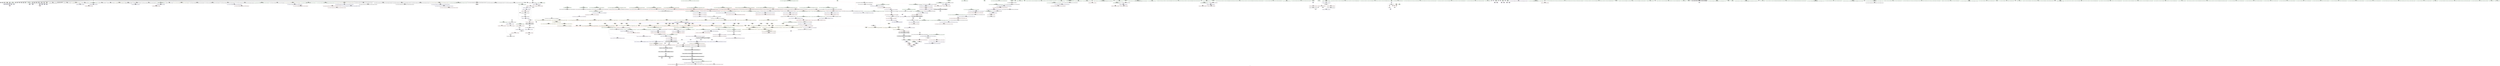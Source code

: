 digraph "SVFG" {
	label="SVFG";

	Node0x55faafaabbb0 [shape=record,color=grey,label="{NodeID: 0\nNullPtr}"];
	Node0x55faafaabbb0 -> Node0x55faafd471c0[style=solid];
	Node0x55faafaabbb0 -> Node0x55faafd472c0[style=solid];
	Node0x55faafaabbb0 -> Node0x55faafd47390[style=solid];
	Node0x55faafaabbb0 -> Node0x55faafd47460[style=solid];
	Node0x55faafaabbb0 -> Node0x55faafd47530[style=solid];
	Node0x55faafaabbb0 -> Node0x55faafd47600[style=solid];
	Node0x55faafaabbb0 -> Node0x55faafd476d0[style=solid];
	Node0x55faafaabbb0 -> Node0x55faafd477a0[style=solid];
	Node0x55faafaabbb0 -> Node0x55faafd47870[style=solid];
	Node0x55faafaabbb0 -> Node0x55faafd47940[style=solid];
	Node0x55faafaabbb0 -> Node0x55faafd47a10[style=solid];
	Node0x55faafaabbb0 -> Node0x55faafd47ae0[style=solid];
	Node0x55faafaabbb0 -> Node0x55faafd47bb0[style=solid];
	Node0x55faafaabbb0 -> Node0x55faafd47c80[style=solid];
	Node0x55faafaabbb0 -> Node0x55faafd47d50[style=solid];
	Node0x55faafaabbb0 -> Node0x55faafd47e20[style=solid];
	Node0x55faafaabbb0 -> Node0x55faafd47ef0[style=solid];
	Node0x55faafaabbb0 -> Node0x55faafd47fc0[style=solid];
	Node0x55faafaabbb0 -> Node0x55faafd48090[style=solid];
	Node0x55faafaabbb0 -> Node0x55faafd48160[style=solid];
	Node0x55faafaabbb0 -> Node0x55faafd48230[style=solid];
	Node0x55faafaabbb0 -> Node0x55faafd48300[style=solid];
	Node0x55faafaabbb0 -> Node0x55faafd483d0[style=solid];
	Node0x55faafaabbb0 -> Node0x55faafd484a0[style=solid];
	Node0x55faafaabbb0 -> Node0x55faafd48570[style=solid];
	Node0x55faafaabbb0 -> Node0x55faafd48640[style=solid];
	Node0x55faafaabbb0 -> Node0x55faafd48710[style=solid];
	Node0x55faafaabbb0 -> Node0x55faafd487e0[style=solid];
	Node0x55faafaabbb0 -> Node0x55faafd488b0[style=solid];
	Node0x55faafaabbb0 -> Node0x55faafd48980[style=solid];
	Node0x55faafaabbb0 -> Node0x55faafd48a50[style=solid];
	Node0x55faafaabbb0 -> Node0x55faafd48b20[style=solid];
	Node0x55faafaabbb0 -> Node0x55faafd48bf0[style=solid];
	Node0x55faafaabbb0 -> Node0x55faafd42910[style=solid];
	Node0x55faafaabbb0 -> Node0x55faafd429e0[style=solid];
	Node0x55faafaabbb0 -> Node0x55faafd42ab0[style=solid];
	Node0x55faafaabbb0 -> Node0x55faafd42b80[style=solid];
	Node0x55faafaabbb0 -> Node0x55faafd42c50[style=solid];
	Node0x55faafaabbb0 -> Node0x55faafd42d20[style=solid];
	Node0x55faafaabbb0 -> Node0x55faafd42df0[style=solid];
	Node0x55faafaabbb0 -> Node0x55faafd42ec0[style=solid];
	Node0x55faafaabbb0 -> Node0x55faafd42f90[style=solid];
	Node0x55faafaabbb0 -> Node0x55faafd43060[style=solid];
	Node0x55faafaabbb0 -> Node0x55faafd43130[style=solid];
	Node0x55faafd4f200 [shape=record,color=red,label="{NodeID: 277\n216\<--170\n\<--n.addr\n_Z11fromDecimaliRKNSt7__cxx1112basic_stringIcSt11char_traitsIcESaIcEEE\n}"];
	Node0x55faafd4f200 -> Node0x55faafd69aa0[style=solid];
	Node0x55faafd3f5c0 [shape=record,color=green,label="{NodeID: 111\n574\<--575\n_ZNSt7__cxx1112basic_stringIcSt11char_traitsIcESaIcEE13_M_set_lengthEm\<--_ZNSt7__cxx1112basic_stringIcSt11char_traitsIcESaIcEE13_M_set_lengthEm_field_insensitive\n}"];
	Node0x55faafdd1dc0 [shape=record,color=black,label="{NodeID: 1052\n644 = PHI(497, )\n1st arg _ZNSt7__cxx1112basic_stringIcSt11char_traitsIcESaIcEE13_S_copy_charsISt16reverse_iteratorIN9__gnu_cxx17__normal_iteratorIPcS4_EEEEEvS9_T_SC_ |{<s0>82|<s1>83|<s2>85}}"];
	Node0x55faafdd1dc0:s0 -> Node0x55faafdd0050[style=solid,color=red];
	Node0x55faafdd1dc0:s1 -> Node0x55faafdd8850[style=solid,color=red];
	Node0x55faafdd1dc0:s2 -> Node0x55faafdd8520[style=solid,color=red];
	Node0x55faafd49000 [shape=record,color=blue,label="{NodeID: 388\n495\<--550\nehselector.slot\<--\n_ZNSt7__cxx1112basic_stringIcSt11char_traitsIcESaIcEE12_M_constructISt16reverse_iteratorIN9__gnu_cxx17__normal_iteratorIPcS4_EEEEEvT_SC_St20forward_iterator_tag\n}"];
	Node0x55faafd49000 -> Node0x55faafd491a0[style=dashed];
	Node0x55faafd44170 [shape=record,color=black,label="{NodeID: 222\n742\<--735\n\<--retval\n_ZNKSt16reverse_iteratorIN9__gnu_cxx17__normal_iteratorIPcNSt7__cxx1112basic_stringIcSt11char_traitsIcESaIcEEEEEE4baseEv\n}"];
	Node0x55faafd44170 -> Node0x55faafd4e1c0[style=solid];
	Node0x55faafd40680 [shape=record,color=green,label="{NodeID: 56\n262\<--263\nA\<--A_field_insensitive\n_Z9toDecimalRKNSt7__cxx1112basic_stringIcSt11char_traitsIcESaIcEEES6_\n}"];
	Node0x55faafd40680 -> Node0x55faafd4fe30[style=solid];
	Node0x55faafd40680 -> Node0x55faafd4ff00[style=solid];
	Node0x55faafd40680 -> Node0x55faafd4ffd0[style=solid];
	Node0x55faafd40680 -> Node0x55faafd53cc0[style=solid];
	Node0x55faafd40680 -> Node0x55faafd53f30[style=solid];
	Node0x55faafd40680 -> Node0x55faafd54000[style=solid];
	Node0x55faafda2850 [shape=record,color=yellow,style=double,label="{NodeID: 997\n46V_3 = CSCHI(MR_46V_2)\npts\{3530000 \}\nCS[]}"];
	Node0x55faafd87300 [shape=record,color=yellow,style=double,label="{NodeID: 831\n56V_1 = ENCHI(MR_56V_0)\npts\{4080000 \}\nFun[_ZNSt7__cxx1112basic_stringIcSt11char_traitsIcESaIcEE16_M_construct_auxISt16reverse_iteratorIN9__gnu_cxx17__normal_iteratorIPcS4_EEEEEvT_SC_St12__false_type]|{<s0>55|<s1>55}}"];
	Node0x55faafd87300:s0 -> Node0x55faafd52600[style=dashed,color=red];
	Node0x55faafd87300:s1 -> Node0x55faafd54750[style=dashed,color=red];
	Node0x55faafd51f80 [shape=record,color=red,label="{NodeID: 333\n831\<--827\n\<--__c2.addr\n_ZNSt11char_traitsIcE6assignERcRKc\n}"];
	Node0x55faafd51f80 -> Node0x55faafd52050[style=solid];
	Node0x55faafd47870 [shape=record,color=black,label="{NodeID: 167\n119\<--3\n\<--dummyVal\nmain\n}"];
	Node0x55faafd47870 -> Node0x55faafd52e20[style=solid];
	Node0x55faafdd8740 [shape=record,color=black,label="{NodeID: 1108\n689 = PHI(603, )\n1st arg _ZSteqIN9__gnu_cxx17__normal_iteratorIPcNSt7__cxx1112basic_stringIcSt11char_traitsIcESaIcEEEEEEbRKSt16reverse_iteratorIT_ESE_ }"];
	Node0x55faafdd8740 -> Node0x55faafd49680[style=solid];
	Node0x55faafaabc40 [shape=record,color=green,label="{NodeID: 1\n4\<--1\n.str\<--dummyObj\nGlob }"];
	Node0x55faafd55110 [shape=record,color=yellow,style=double,label="{NodeID: 776\n18V_1 = ENCHI(MR_18V_0)\npts\{179 \}\nFun[_Z11fromDecimaliRKNSt7__cxx1112basic_stringIcSt11char_traitsIcESaIcEEE]}"];
	Node0x55faafd55110 -> Node0x55faafd537e0[style=dashed];
	Node0x55faafd55110 -> Node0x55faafd53980[style=dashed];
	Node0x55faafd4f2d0 [shape=record,color=red,label="{NodeID: 278\n190\<--172\n\<--dg.addr\n_Z11fromDecimaliRKNSt7__cxx1112basic_stringIcSt11char_traitsIcESaIcEEE\n}"];
	Node0x55faafd44930 [shape=record,color=green,label="{NodeID: 112\n585\<--586\n__clang_call_terminate\<--__clang_call_terminate_field_insensitive\n}"];
	Node0x55faafdd1ed0 [shape=record,color=black,label="{NodeID: 1053\n645 = PHI(499, )\n2nd arg _ZNSt7__cxx1112basic_stringIcSt11char_traitsIcESaIcEE13_S_copy_charsISt16reverse_iteratorIN9__gnu_cxx17__normal_iteratorIPcS4_EEEEEvS9_T_SC_ |{<s0>82}}"];
	Node0x55faafdd1ed0:s0 -> Node0x55faafdd01a0[style=solid,color=red];
	Node0x55faafd490d0 [shape=record,color=blue,label="{NodeID: 389\n493\<--564\nexn.slot\<--\n_ZNSt7__cxx1112basic_stringIcSt11char_traitsIcESaIcEE12_M_constructISt16reverse_iteratorIN9__gnu_cxx17__normal_iteratorIPcS4_EEEEEvT_SC_St20forward_iterator_tag\n}"];
	Node0x55faafd490d0 -> Node0x55faafd50da0[style=dashed];
	Node0x55faafd44240 [shape=record,color=black,label="{NodeID: 223\n743\<--741\n\<--current\n_ZNKSt16reverse_iteratorIN9__gnu_cxx17__normal_iteratorIPcNSt7__cxx1112basic_stringIcSt11char_traitsIcESaIcEEEEEE4baseEv\n}"];
	Node0x55faafd44240 -> Node0x55faafd4e290[style=solid];
	Node0x55faafd40750 [shape=record,color=green,label="{NodeID: 57\n264\<--265\nb\<--b_field_insensitive\n_Z9toDecimalRKNSt7__cxx1112basic_stringIcSt11char_traitsIcESaIcEEES6_\n}"];
	Node0x55faafd40750 -> Node0x55faafd500a0[style=solid];
	Node0x55faafd40750 -> Node0x55faafd53d90[style=solid];
	Node0x55faafda29b0 [shape=record,color=yellow,style=double,label="{NodeID: 998\n48V_3 = CSCHI(MR_48V_2)\npts\{3590000 \}\nCS[]}"];
	Node0x55faafd873e0 [shape=record,color=yellow,style=double,label="{NodeID: 832\n73V_1 = ENCHI(MR_73V_0)\npts\{4610000 \}\nFun[_ZNSt7__cxx1112basic_stringIcSt11char_traitsIcESaIcEE16_M_construct_auxISt16reverse_iteratorIN9__gnu_cxx17__normal_iteratorIPcS4_EEEEEvT_SC_St12__false_type]|{<s0>54|<s1>54}}"];
	Node0x55faafd873e0:s0 -> Node0x55faafd52600[style=dashed,color=red];
	Node0x55faafd873e0:s1 -> Node0x55faafd54750[style=dashed,color=red];
	Node0x55faafd52050 [shape=record,color=red,label="{NodeID: 334\n832\<--831\n\<--\n_ZNSt11char_traitsIcE6assignERcRKc\n}"];
	Node0x55faafd52050 -> Node0x55faafd4a450[style=solid];
	Node0x55faafd47940 [shape=record,color=black,label="{NodeID: 168\n121\<--3\n\<--dummyVal\nmain\n}"];
	Node0x55faafd47940 -> Node0x55faafd52ef0[style=solid];
	Node0x55faafdd8850 [shape=record,color=black,label="{NodeID: 1109\n837 = PHI(644, )\n0th arg _ZNKSt16reverse_iteratorIN9__gnu_cxx17__normal_iteratorIPcNSt7__cxx1112basic_stringIcSt11char_traitsIcESaIcEEEEEEdeEv }"];
	Node0x55faafdd8850 -> Node0x55faafd4a520[style=solid];
	Node0x55faafd3c1c0 [shape=record,color=green,label="{NodeID: 2\n6\<--1\n.str.1\<--dummyObj\nGlob }"];
	Node0x55faafd551f0 [shape=record,color=yellow,style=double,label="{NodeID: 777\n20V_1 = ENCHI(MR_20V_0)\npts\{181 \}\nFun[_Z11fromDecimaliRKNSt7__cxx1112basic_stringIcSt11char_traitsIcESaIcEEE]}"];
	Node0x55faafd551f0 -> Node0x55faafd538b0[style=dashed];
	Node0x55faafd551f0 -> Node0x55faafd53a50[style=dashed];
	Node0x55faafd4f3a0 [shape=record,color=red,label="{NodeID: 279\n203\<--172\n\<--dg.addr\n_Z11fromDecimaliRKNSt7__cxx1112basic_stringIcSt11char_traitsIcESaIcEEE\n}"];
	Node0x55faafd449c0 [shape=record,color=green,label="{NodeID: 113\n596\<--597\n__x.addr\<--__x.addr_field_insensitive\n_ZStneIN9__gnu_cxx17__normal_iteratorIPcNSt7__cxx1112basic_stringIcSt11char_traitsIcESaIcEEEEEEbRKSt16reverse_iteratorIT_ESE_\n}"];
	Node0x55faafd449c0 -> Node0x55faafd50f40[style=solid];
	Node0x55faafd449c0 -> Node0x55faafd49270[style=solid];
	Node0x55faafdd1fe0 [shape=record,color=black,label="{NodeID: 1054\n771 = PHI(613, )\n0th arg _ZSt19__iterator_categoryISt16reverse_iteratorIN9__gnu_cxx17__normal_iteratorIPcNSt7__cxx1112basic_stringIcSt11char_traitsIcESaIcEEEEEEENSt15iterator_traitsIT_E17iterator_categoryERKSD_ }"];
	Node0x55faafdd1fe0 -> Node0x55faafd49d00[style=solid];
	Node0x55faafd491a0 [shape=record,color=blue,label="{NodeID: 390\n495\<--566\nehselector.slot\<--\n_ZNSt7__cxx1112basic_stringIcSt11char_traitsIcESaIcEE12_M_constructISt16reverse_iteratorIN9__gnu_cxx17__normal_iteratorIPcS4_EEEEEvT_SC_St20forward_iterator_tag\n}"];
	Node0x55faafd491a0 -> Node0x55faafd50e70[style=dashed];
	Node0x55faafd44310 [shape=record,color=black,label="{NodeID: 224\n733\<--746\n_ZNKSt16reverse_iteratorIN9__gnu_cxx17__normal_iteratorIPcNSt7__cxx1112basic_stringIcSt11char_traitsIcESaIcEEEEEE4baseEv_ret\<--\n_ZNKSt16reverse_iteratorIN9__gnu_cxx17__normal_iteratorIPcNSt7__cxx1112basic_stringIcSt11char_traitsIcESaIcEEEEEE4baseEv\n|{<s0>88|<s1>89|<s2>95|<s3>96}}"];
	Node0x55faafd44310:s0 -> Node0x55faafdd6c90[style=solid,color=blue];
	Node0x55faafd44310:s1 -> Node0x55faafdd6da0[style=solid,color=blue];
	Node0x55faafd44310:s2 -> Node0x55faafdd4f80[style=solid,color=blue];
	Node0x55faafd44310:s3 -> Node0x55faafdd5090[style=solid,color=blue];
	Node0x55faafd40820 [shape=record,color=green,label="{NodeID: 58\n289\<--290\n_ZNKSt7__cxx1112basic_stringIcSt11char_traitsIcESaIcEE4findEcm\<--_ZNKSt7__cxx1112basic_stringIcSt11char_traitsIcESaIcEE4findEcm_field_insensitive\n}"];
	Node0x55faafda2a90 [shape=record,color=yellow,style=double,label="{NodeID: 999\n46V_2 = CSCHI(MR_46V_1)\npts\{3530000 \}\nCS[]|{<s0>47}}"];
	Node0x55faafda2a90:s0 -> Node0x55faafd578b0[style=dashed,color=red];
	Node0x55faafd874c0 [shape=record,color=yellow,style=double,label="{NodeID: 833\n75V_1 = ENCHI(MR_75V_0)\npts\{4630000 \}\nFun[_ZNSt7__cxx1112basic_stringIcSt11char_traitsIcESaIcEE16_M_construct_auxISt16reverse_iteratorIN9__gnu_cxx17__normal_iteratorIPcS4_EEEEEvT_SC_St12__false_type]|{<s0>55|<s1>55}}"];
	Node0x55faafd874c0:s0 -> Node0x55faafd52600[style=dashed,color=red];
	Node0x55faafd874c0:s1 -> Node0x55faafd54750[style=dashed,color=red];
	Node0x55faafd52120 [shape=record,color=red,label="{NodeID: 335\n843\<--838\nthis1\<--this.addr\n_ZNKSt16reverse_iteratorIN9__gnu_cxx17__normal_iteratorIPcNSt7__cxx1112basic_stringIcSt11char_traitsIcESaIcEEEEEEdeEv\n}"];
	Node0x55faafd52120 -> Node0x55faafd4e5d0[style=solid];
	Node0x55faafd47a10 [shape=record,color=black,label="{NodeID: 169\n124\<--3\n\<--dummyVal\nmain\n}"];
	Node0x55faafdd8960 [shape=record,color=black,label="{NodeID: 1110\n453 = PHI(412, )\n0th arg _ZNSt7__cxx1112basic_stringIcSt11char_traitsIcESaIcEE16_M_construct_auxISt16reverse_iteratorIN9__gnu_cxx17__normal_iteratorIPcS4_EEEEEvT_SC_St12__false_type }"];
	Node0x55faafdd8960 -> Node0x55faafd48cc0[style=solid];
	Node0x55faafd3bcd0 [shape=record,color=green,label="{NodeID: 3\n8\<--1\n.str.2\<--dummyObj\nGlob }"];
	Node0x55faafd552d0 [shape=record,color=yellow,style=double,label="{NodeID: 778\n22V_1 = ENCHI(MR_22V_0)\npts\{1830000 1850000 \}\nFun[_Z11fromDecimaliRKNSt7__cxx1112basic_stringIcSt11char_traitsIcESaIcEEE]|{<s0>34|<s1>34}}"];
	Node0x55faafd552d0:s0 -> Node0x55faafd8d8d0[style=dashed,color=red];
	Node0x55faafd552d0:s1 -> Node0x55faafd8d9b0[style=dashed,color=red];
	Node0x55faafd4f470 [shape=record,color=red,label="{NodeID: 280\n205\<--174\n\<--b\n_Z11fromDecimaliRKNSt7__cxx1112basic_stringIcSt11char_traitsIcESaIcEEE\n}"];
	Node0x55faafd4f470 -> Node0x55faafd69920[style=solid];
	Node0x55faafd44a90 [shape=record,color=green,label="{NodeID: 114\n598\<--599\n__y.addr\<--__y.addr_field_insensitive\n_ZStneIN9__gnu_cxx17__normal_iteratorIPcNSt7__cxx1112basic_stringIcSt11char_traitsIcESaIcEEEEEEbRKSt16reverse_iteratorIT_ESE_\n}"];
	Node0x55faafd44a90 -> Node0x55faafd51010[style=solid];
	Node0x55faafd44a90 -> Node0x55faafd49340[style=solid];
	Node0x55faafdd20f0 [shape=record,color=black,label="{NodeID: 1055\n865 = PHI(840, 861, )\n0th arg _ZN9__gnu_cxx17__normal_iteratorIPcNSt7__cxx1112basic_stringIcSt11char_traitsIcESaIcEEEEmmEv }"];
	Node0x55faafdd20f0 -> Node0x55faafd4a790[style=solid];
	Node0x55faafd49270 [shape=record,color=blue,label="{NodeID: 391\n596\<--594\n__x.addr\<--__x\n_ZStneIN9__gnu_cxx17__normal_iteratorIPcNSt7__cxx1112basic_stringIcSt11char_traitsIcESaIcEEEEEEbRKSt16reverse_iteratorIT_ESE_\n}"];
	Node0x55faafd49270 -> Node0x55faafd50f40[style=dashed];
	Node0x55faafd443e0 [shape=record,color=black,label="{NodeID: 225\n748\<--754\n_ZNK9__gnu_cxx17__normal_iteratorIPcNSt7__cxx1112basic_stringIcSt11char_traitsIcESaIcEEEE4baseEv_ret\<--_M_current\n_ZNK9__gnu_cxx17__normal_iteratorIPcNSt7__cxx1112basic_stringIcSt11char_traitsIcESaIcEEEE4baseEv\n|{<s0>91|<s1>92|<s2>98|<s3>99}}"];
	Node0x55faafd443e0:s0 -> Node0x55faafdd7020[style=solid,color=blue];
	Node0x55faafd443e0:s1 -> Node0x55faafdd7160[style=solid,color=blue];
	Node0x55faafd443e0:s2 -> Node0x55faafdd52e0[style=solid,color=blue];
	Node0x55faafd443e0:s3 -> Node0x55faafdd5420[style=solid,color=blue];
	Node0x55faafd40920 [shape=record,color=green,label="{NodeID: 59\n313\<--314\n__gxx_personality_v0\<--__gxx_personality_v0_field_insensitive\n}"];
	Node0x55faafda2bf0 [shape=record,color=yellow,style=double,label="{NodeID: 1000\n48V_2 = CSCHI(MR_48V_1)\npts\{3590000 \}\nCS[]|{<s0>47}}"];
	Node0x55faafda2bf0:s0 -> Node0x55faafd57990[style=dashed,color=red];
	Node0x55faafd521f0 [shape=record,color=red,label="{NodeID: 336\n860\<--857\nthis1\<--this.addr\n_ZNSt16reverse_iteratorIN9__gnu_cxx17__normal_iteratorIPcNSt7__cxx1112basic_stringIcSt11char_traitsIcESaIcEEEEEEppEv\n}"];
	Node0x55faafd521f0 -> Node0x55faafd4cf10[style=solid];
	Node0x55faafd521f0 -> Node0x55faafd4e840[style=solid];
	Node0x55faafd47ae0 [shape=record,color=black,label="{NodeID: 170\n125\<--3\n\<--dummyVal\nmain\n}"];
	Node0x55faafd47ae0 -> Node0x55faafd52fc0[style=solid];
	Node0x55faafdd8aa0 [shape=record,color=black,label="{NodeID: 1111\n454 = PHI(405, )\n1st arg _ZNSt7__cxx1112basic_stringIcSt11char_traitsIcESaIcEE16_M_construct_auxISt16reverse_iteratorIN9__gnu_cxx17__normal_iteratorIPcS4_EEEEEvT_SC_St12__false_type |{<s0>54}}"];
	Node0x55faafdd8aa0:s0 -> Node0x55faafdd1650[style=solid,color=red];
	Node0x55faafd3c010 [shape=record,color=green,label="{NodeID: 4\n10\<--1\n.str.3\<--dummyObj\nGlob }"];
	Node0x55faafd4f540 [shape=record,color=red,label="{NodeID: 281\n215\<--174\n\<--b\n_Z11fromDecimaliRKNSt7__cxx1112basic_stringIcSt11char_traitsIcESaIcEEE\n}"];
	Node0x55faafd4f540 -> Node0x55faafd69aa0[style=solid];
	Node0x55faafd44b60 [shape=record,color=green,label="{NodeID: 115\n605\<--606\n_ZSteqIN9__gnu_cxx17__normal_iteratorIPcNSt7__cxx1112basic_stringIcSt11char_traitsIcESaIcEEEEEEbRKSt16reverse_iteratorIT_ESE_\<--_ZSteqIN9__gnu_cxx17__normal_iteratorIPcNSt7__cxx1112basic_stringIcSt11char_traitsIcESaIcEEEEEEbRKSt16reverse_iteratorIT_ESE__field_insensitive\n}"];
	Node0x55faafdd2240 [shape=record,color=black,label="{NodeID: 1056\n591 = PHI(485, )\n0th arg _ZN9__gnu_cxx17__is_null_pointerISt16reverse_iteratorINS_17__normal_iteratorIPcNSt7__cxx1112basic_stringIcSt11char_traitsIcESaIcEEEEEEEEbT_ }"];
	Node0x55faafd49340 [shape=record,color=blue,label="{NodeID: 392\n598\<--595\n__y.addr\<--__y\n_ZStneIN9__gnu_cxx17__normal_iteratorIPcNSt7__cxx1112basic_stringIcSt11char_traitsIcESaIcEEEEEEbRKSt16reverse_iteratorIT_ESE_\n}"];
	Node0x55faafd49340 -> Node0x55faafd51010[style=dashed];
	Node0x55faafd444b0 [shape=record,color=black,label="{NodeID: 226\n761\<--766\n_ZSt10__distanceISt16reverse_iteratorIN9__gnu_cxx17__normal_iteratorIPcNSt7__cxx1112basic_stringIcSt11char_traitsIcESaIcEEEEEEENSt15iterator_traitsIT_E15difference_typeESD_SD_St26random_access_iterator_tag_ret\<--call\n_ZSt10__distanceISt16reverse_iteratorIN9__gnu_cxx17__normal_iteratorIPcNSt7__cxx1112basic_stringIcSt11char_traitsIcESaIcEEEEEEENSt15iterator_traitsIT_E15difference_typeESD_SD_St26random_access_iterator_tag\n|{<s0>81}}"];
	Node0x55faafd444b0:s0 -> Node0x55faafdd6630[style=solid,color=blue];
	Node0x55faafd40a20 [shape=record,color=green,label="{NodeID: 60\n348\<--349\nthis.addr\<--this.addr_field_insensitive\n_ZNSt7__cxx1112basic_stringIcSt11char_traitsIcESaIcEEC2ISt16reverse_iteratorIN9__gnu_cxx17__normal_iteratorIPcS4_EEEvEET_SC_RKS3_\n}"];
	Node0x55faafd40a20 -> Node0x55faafd50240[style=solid];
	Node0x55faafd40a20 -> Node0x55faafd541a0[style=solid];
	Node0x55faafda2d50 [shape=record,color=yellow,style=double,label="{NodeID: 1001\n93V_4 = CSCHI(MR_93V_3)\npts\{4980000 \}\nCS[]}"];
	Node0x55faafd876b0 [shape=record,color=yellow,style=double,label="{NodeID: 835\n172V_1 = ENCHI(MR_172V_0)\npts\{4980000 8410000 \}\nFun[_ZNK9__gnu_cxx17__normal_iteratorIPcNSt7__cxx1112basic_stringIcSt11char_traitsIcESaIcEEEEdeEv]}"];
	Node0x55faafd876b0 -> Node0x55faafd52530[style=dashed];
	Node0x55faafd522c0 [shape=record,color=red,label="{NodeID: 337\n869\<--866\nthis1\<--this.addr\n_ZN9__gnu_cxx17__normal_iteratorIPcNSt7__cxx1112basic_stringIcSt11char_traitsIcESaIcEEEEmmEv\n}"];
	Node0x55faafd522c0 -> Node0x55faafd4cfe0[style=solid];
	Node0x55faafd522c0 -> Node0x55faafd4e910[style=solid];
	Node0x55faafd47bb0 [shape=record,color=black,label="{NodeID: 171\n127\<--3\n\<--dummyVal\nmain\n}"];
	Node0x55faafd47bb0 -> Node0x55faafd53090[style=solid];
	Node0x55faafdd8c70 [shape=record,color=black,label="{NodeID: 1112\n455 = PHI(407, )\n2nd arg _ZNSt7__cxx1112basic_stringIcSt11char_traitsIcESaIcEE16_M_construct_auxISt16reverse_iteratorIN9__gnu_cxx17__normal_iteratorIPcS4_EEEEEvT_SC_St12__false_type |{<s0>55}}"];
	Node0x55faafdd8c70:s0 -> Node0x55faafdd1650[style=solid,color=red];
	Node0x55faafd3ca30 [shape=record,color=green,label="{NodeID: 5\n46\<--1\n\<--dummyObj\nCan only get source location for instruction, argument, global var or function.}"];
	Node0x55faafd4f610 [shape=record,color=red,label="{NodeID: 282\n248\<--178\nexn\<--exn.slot\n_Z11fromDecimaliRKNSt7__cxx1112basic_stringIcSt11char_traitsIcESaIcEEE\n}"];
	Node0x55faafd44c60 [shape=record,color=green,label="{NodeID: 116\n615\<--616\nagg.tmp\<--agg.tmp_field_insensitive\n_ZSt8distanceISt16reverse_iteratorIN9__gnu_cxx17__normal_iteratorIPcNSt7__cxx1112basic_stringIcSt11char_traitsIcESaIcEEEEEEENSt15iterator_traitsIT_E15difference_typeESD_SD_\n|{<s0>78|<s1>81}}"];
	Node0x55faafd44c60:s0 -> Node0x55faafdd0b80[style=solid,color=red];
	Node0x55faafd44c60:s1 -> Node0x55faafdd0320[style=solid,color=red];
	Node0x55faafdd2350 [shape=record,color=black,label="{NodeID: 1057\n677 = PHI(583, )\n0th arg __clang_call_terminate }"];
	Node0x55faafd49410 [shape=record,color=blue,label="{NodeID: 393\n646\<--643\n__p.addr\<--__p\n_ZNSt7__cxx1112basic_stringIcSt11char_traitsIcESaIcEE13_S_copy_charsISt16reverse_iteratorIN9__gnu_cxx17__normal_iteratorIPcS4_EEEEEvS9_T_SC_\n}"];
	Node0x55faafd49410 -> Node0x55faafd8a310[style=dashed];
	Node0x55faafd44580 [shape=record,color=black,label="{NodeID: 227\n778\<--799\n_ZStmiIN9__gnu_cxx17__normal_iteratorIPcNSt7__cxx1112basic_stringIcSt11char_traitsIcESaIcEEEEES9_EDTmicldtfp0_4baseEcldtfp_4baseEERKSt16reverse_iteratorIT_ERKSB_IT0_E_ret\<--call4\n_ZStmiIN9__gnu_cxx17__normal_iteratorIPcNSt7__cxx1112basic_stringIcSt11char_traitsIcESaIcEEEEES9_EDTmicldtfp0_4baseEcldtfp_4baseEERKSt16reverse_iteratorIT_ERKSB_IT0_E\n|{<s0>94}}"];
	Node0x55faafd44580:s0 -> Node0x55faafdd72a0[style=solid,color=blue];
	Node0x55faafd40af0 [shape=record,color=green,label="{NodeID: 61\n350\<--351\n__a.addr\<--__a.addr_field_insensitive\n_ZNSt7__cxx1112basic_stringIcSt11char_traitsIcESaIcEEC2ISt16reverse_iteratorIN9__gnu_cxx17__normal_iteratorIPcS4_EEEvEET_SC_RKS3_\n}"];
	Node0x55faafd40af0 -> Node0x55faafd50310[style=solid];
	Node0x55faafd40af0 -> Node0x55faafd54270[style=solid];
	Node0x55faafda2eb0 [shape=record,color=yellow,style=double,label="{NodeID: 1002\n54V_2 = CSCHI(MR_54V_1)\npts\{4060000 \}\nCS[]|{<s0>51}}"];
	Node0x55faafda2eb0:s0 -> Node0x55faafda2610[style=dashed,color=blue];
	Node0x55faafd52390 [shape=record,color=red,label="{NodeID: 338\n871\<--870\n\<--_M_current\n_ZN9__gnu_cxx17__normal_iteratorIPcNSt7__cxx1112basic_stringIcSt11char_traitsIcESaIcEEEEmmEv\n}"];
	Node0x55faafd52390 -> Node0x55faafd4e9e0[style=solid];
	Node0x55faafd47c80 [shape=record,color=black,label="{NodeID: 172\n130\<--3\n\<--dummyVal\nmain\n}"];
	Node0x55faafdd8db0 [shape=record,color=black,label="{NodeID: 1113\n876 = PHI(848, )\n0th arg _ZNK9__gnu_cxx17__normal_iteratorIPcNSt7__cxx1112basic_stringIcSt11char_traitsIcESaIcEEEEdeEv }"];
	Node0x55faafdd8db0 -> Node0x55faafd4a930[style=solid];
	Node0x55faafd3cac0 [shape=record,color=green,label="{NodeID: 6\n52\<--1\n\<--dummyObj\nCan only get source location for instruction, argument, global var or function.}"];
	Node0x55faafd555d0 [shape=record,color=yellow,style=double,label="{NodeID: 781\n22V_1 = ENCHI(MR_22V_0)\npts\{1830000 1850000 \}\nFun[_ZNSt16reverse_iteratorIN9__gnu_cxx17__normal_iteratorIPcNSt7__cxx1112basic_stringIcSt11char_traitsIcESaIcEEEEEEC2ERKSA_]}"];
	Node0x55faafd555d0 -> Node0x55faafd52600[style=dashed];
	Node0x55faafd4f6e0 [shape=record,color=red,label="{NodeID: 283\n249\<--180\nsel\<--ehselector.slot\n_Z11fromDecimaliRKNSt7__cxx1112basic_stringIcSt11char_traitsIcESaIcEEE\n}"];
	Node0x55faafd44d30 [shape=record,color=green,label="{NodeID: 117\n617\<--618\nagg.tmp1\<--agg.tmp1_field_insensitive\n_ZSt8distanceISt16reverse_iteratorIN9__gnu_cxx17__normal_iteratorIPcNSt7__cxx1112basic_stringIcSt11char_traitsIcESaIcEEEEEEENSt15iterator_traitsIT_E15difference_typeESD_SD_\n|{<s0>79|<s1>81}}"];
	Node0x55faafd44d30:s0 -> Node0x55faafdd0b80[style=solid,color=red];
	Node0x55faafd44d30:s1 -> Node0x55faafdd0430[style=solid,color=red];
	Node0x55faafdd2460 [shape=record,color=black,label="{NodeID: 1058\n442 = PHI(363, )\n0th arg _ZNSt7__cxx1112basic_stringIcSt11char_traitsIcESaIcEE12_Alloc_hiderD2Ev }"];
	Node0x55faafdd2460 -> Node0x55faafd54820[style=solid];
	Node0x55faafd494e0 [shape=record,color=blue,label="{NodeID: 394\n646\<--664\n__p.addr\<--incdec.ptr\n_ZNSt7__cxx1112basic_stringIcSt11char_traitsIcESaIcEE13_S_copy_charsISt16reverse_iteratorIN9__gnu_cxx17__normal_iteratorIPcS4_EEEEEvS9_T_SC_\n}"];
	Node0x55faafd494e0 -> Node0x55faafd8a310[style=dashed];
	Node0x55faafd44650 [shape=record,color=black,label="{NodeID: 228\n818\<--814\nsub.ptr.lhs.cast\<--\n_ZN9__gnu_cxxmiIPcNSt7__cxx1112basic_stringIcSt11char_traitsIcESaIcEEEEENS_17__normal_iteratorIT_T0_E15difference_typeERKSB_SE_\n}"];
	Node0x55faafd44650 -> Node0x55faafd69020[style=solid];
	Node0x55faafd40bc0 [shape=record,color=green,label="{NodeID: 62\n352\<--353\nagg.tmp\<--agg.tmp_field_insensitive\n_ZNSt7__cxx1112basic_stringIcSt11char_traitsIcESaIcEEC2ISt16reverse_iteratorIN9__gnu_cxx17__normal_iteratorIPcS4_EEEvEET_SC_RKS3_\n|{<s0>45|<s1>47}}"];
	Node0x55faafd40bc0:s0 -> Node0x55faafdd0b80[style=solid,color=red];
	Node0x55faafd40bc0:s1 -> Node0x55faafdd8300[style=solid,color=red];
	Node0x55faafda3010 [shape=record,color=yellow,style=double,label="{NodeID: 1003\n73V_2 = CSCHI(MR_73V_1)\npts\{4610000 \}\nCS[]|{<s0>56}}"];
	Node0x55faafda3010:s0 -> Node0x55faafd8cf00[style=dashed,color=red];
	Node0x55faafd52460 [shape=record,color=red,label="{NodeID: 339\n880\<--877\nthis1\<--this.addr\n_ZNK9__gnu_cxx17__normal_iteratorIPcNSt7__cxx1112basic_stringIcSt11char_traitsIcESaIcEEEEdeEv\n}"];
	Node0x55faafd52460 -> Node0x55faafd4eab0[style=solid];
	Node0x55faafd47d50 [shape=record,color=black,label="{NodeID: 173\n131\<--3\n\<--dummyVal\nmain\n}"];
	Node0x55faafd47d50 -> Node0x55faafd53160[style=solid];
	Node0x55faafd3cb50 [shape=record,color=green,label="{NodeID: 7\n288\<--1\n\<--dummyObj\nCan only get source location for instruction, argument, global var or function.}"];
	Node0x55faafd4f7b0 [shape=record,color=red,label="{NodeID: 284\n211\<--208\n\<--call2\n_Z11fromDecimaliRKNSt7__cxx1112basic_stringIcSt11char_traitsIcESaIcEEE\n}"];
	Node0x55faafd44e00 [shape=record,color=green,label="{NodeID: 118\n619\<--620\nagg.tmp2\<--agg.tmp2_field_insensitive\n_ZSt8distanceISt16reverse_iteratorIN9__gnu_cxx17__normal_iteratorIPcNSt7__cxx1112basic_stringIcSt11char_traitsIcESaIcEEEEEEENSt15iterator_traitsIT_E15difference_typeESD_SD_\n}"];
	Node0x55faafdd4af0 [shape=record,color=black,label="{NodeID: 1059\n62 = PHI()\n}"];
	Node0x55faafd495b0 [shape=record,color=blue,label="{NodeID: 395\n690\<--688\n__x.addr\<--__x\n_ZSteqIN9__gnu_cxx17__normal_iteratorIPcNSt7__cxx1112basic_stringIcSt11char_traitsIcESaIcEEEEEEbRKSt16reverse_iteratorIT_ESE_\n}"];
	Node0x55faafd495b0 -> Node0x55faafd51280[style=dashed];
	Node0x55faafd44720 [shape=record,color=black,label="{NodeID: 229\n819\<--817\nsub.ptr.rhs.cast\<--\n_ZN9__gnu_cxxmiIPcNSt7__cxx1112basic_stringIcSt11char_traitsIcESaIcEEEEENS_17__normal_iteratorIT_T0_E15difference_typeERKSB_SE_\n}"];
	Node0x55faafd44720 -> Node0x55faafd69020[style=solid];
	Node0x55faafd40c90 [shape=record,color=green,label="{NodeID: 63\n354\<--355\nexn.slot\<--exn.slot_field_insensitive\n_ZNSt7__cxx1112basic_stringIcSt11char_traitsIcESaIcEEC2ISt16reverse_iteratorIN9__gnu_cxx17__normal_iteratorIPcS4_EEEvEET_SC_RKS3_\n}"];
	Node0x55faafd40c90 -> Node0x55faafd503e0[style=solid];
	Node0x55faafd40c90 -> Node0x55faafd54340[style=solid];
	Node0x55faafda30f0 [shape=record,color=yellow,style=double,label="{NodeID: 1004\n56V_2 = CSCHI(MR_56V_1)\npts\{4080000 \}\nCS[]|{<s0>51}}"];
	Node0x55faafda30f0:s0 -> Node0x55faafda2770[style=dashed,color=blue];
	Node0x55faafd52530 [shape=record,color=red,label="{NodeID: 340\n882\<--881\n\<--_M_current\n_ZNK9__gnu_cxx17__normal_iteratorIPcNSt7__cxx1112basic_stringIcSt11char_traitsIcESaIcEEEEdeEv\n}"];
	Node0x55faafd52530 -> Node0x55faafd4d0b0[style=solid];
	Node0x55faafd47e20 [shape=record,color=black,label="{NodeID: 174\n133\<--3\n\<--dummyVal\nmain\n}"];
	Node0x55faafd47e20 -> Node0x55faafd53230[style=solid];
	Node0x55faafd3cbe0 [shape=record,color=green,label="{NodeID: 8\n436\<--1\n\<--dummyObj\nCan only get source location for instruction, argument, global var or function.}"];
	Node0x55faafd4f880 [shape=record,color=red,label="{NodeID: 285\n277\<--256\n\<--nb.addr\n_Z9toDecimalRKNSt7__cxx1112basic_stringIcSt11char_traitsIcESaIcEEES6_\n}"];
	Node0x55faafd44ed0 [shape=record,color=green,label="{NodeID: 119\n621\<--622\nundef.agg.tmp\<--undef.agg.tmp_field_insensitive\n_ZSt8distanceISt16reverse_iteratorIN9__gnu_cxx17__normal_iteratorIPcNSt7__cxx1112basic_stringIcSt11char_traitsIcESaIcEEEEEEENSt15iterator_traitsIT_E15difference_typeESD_SD_\n}"];
	Node0x55faafdd4bf0 [shape=record,color=black,label="{NodeID: 1060\n74 = PHI(253, )\n|{<s0>10}}"];
	Node0x55faafdd4bf0:s0 -> Node0x55faafdd0960[style=solid,color=red];
	Node0x55faafd49680 [shape=record,color=blue,label="{NodeID: 396\n692\<--689\n__y.addr\<--__y\n_ZSteqIN9__gnu_cxx17__normal_iteratorIPcNSt7__cxx1112basic_stringIcSt11char_traitsIcESaIcEEEEEEbRKSt16reverse_iteratorIT_ESE_\n}"];
	Node0x55faafd49680 -> Node0x55faafd51350[style=dashed];
	Node0x55faafd447f0 [shape=record,color=black,label="{NodeID: 230\n803\<--820\n_ZN9__gnu_cxxmiIPcNSt7__cxx1112basic_stringIcSt11char_traitsIcESaIcEEEEENS_17__normal_iteratorIT_T0_E15difference_typeERKSB_SE__ret\<--sub.ptr.sub\n_ZN9__gnu_cxxmiIPcNSt7__cxx1112basic_stringIcSt11char_traitsIcESaIcEEEEENS_17__normal_iteratorIT_T0_E15difference_typeERKSB_SE_\n|{<s0>97}}"];
	Node0x55faafd447f0:s0 -> Node0x55faafdd51a0[style=solid,color=blue];
	Node0x55faafd40d60 [shape=record,color=green,label="{NodeID: 64\n356\<--357\nehselector.slot\<--ehselector.slot_field_insensitive\n_ZNSt7__cxx1112basic_stringIcSt11char_traitsIcESaIcEEC2ISt16reverse_iteratorIN9__gnu_cxx17__normal_iteratorIPcS4_EEEvEET_SC_RKS3_\n}"];
	Node0x55faafd40d60 -> Node0x55faafd504b0[style=solid];
	Node0x55faafd40d60 -> Node0x55faafd54410[style=solid];
	Node0x55faafda3250 [shape=record,color=yellow,style=double,label="{NodeID: 1005\n75V_2 = CSCHI(MR_75V_1)\npts\{4630000 \}\nCS[]|{<s0>56}}"];
	Node0x55faafda3250:s0 -> Node0x55faafd8cfe0[style=dashed,color=red];
	Node0x55faafd52600 [shape=record,color=red,label="{NodeID: 341\n888\<--887\ndummyVal\<--offset_0\n_ZNSt16reverse_iteratorIN9__gnu_cxx17__normal_iteratorIPcNSt7__cxx1112basic_stringIcSt11char_traitsIcESaIcEEEEEEC2ERKSA_\n}"];
	Node0x55faafd52600 -> Node0x55faafd54750[style=solid];
	Node0x55faafd47ef0 [shape=record,color=black,label="{NodeID: 175\n136\<--3\n\<--dummyVal\nmain\n}"];
	Node0x55faafd3cc70 [shape=record,color=green,label="{NodeID: 9\n437\<--1\n\<--dummyObj\nCan only get source location for instruction, argument, global var or function.}"];
	Node0x55faafd55ab0 [shape=record,color=yellow,style=double,label="{NodeID: 784\n89V_1 = ENCHI(MR_89V_0)\npts\{4900000 \}\nFun[_ZSt8distanceISt16reverse_iteratorIN9__gnu_cxx17__normal_iteratorIPcNSt7__cxx1112basic_stringIcSt11char_traitsIcESaIcEEEEEEENSt15iterator_traitsIT_E15difference_typeESD_SD_]|{<s0>78|<s1>78}}"];
	Node0x55faafd55ab0:s0 -> Node0x55faafd52600[style=dashed,color=red];
	Node0x55faafd55ab0:s1 -> Node0x55faafd54750[style=dashed,color=red];
	Node0x55faafd4f950 [shape=record,color=red,label="{NodeID: 286\n282\<--256\n\<--nb.addr\n_Z9toDecimalRKNSt7__cxx1112basic_stringIcSt11char_traitsIcESaIcEEES6_\n}"];
	Node0x55faafd44fa0 [shape=record,color=green,label="{NodeID: 120\n626\<--627\n_ZSt19__iterator_categoryISt16reverse_iteratorIN9__gnu_cxx17__normal_iteratorIPcNSt7__cxx1112basic_stringIcSt11char_traitsIcESaIcEEEEEEENSt15iterator_traitsIT_E17iterator_categoryERKSD_\<--_ZSt19__iterator_categoryISt16reverse_iteratorIN9__gnu_cxx17__normal_iteratorIPcNSt7__cxx1112basic_stringIcSt11char_traitsIcESaIcEEEEEEENSt15iterator_traitsIT_E17iterator_categoryERKSD__field_insensitive\n}"];
	Node0x55faafdd4eb0 [shape=record,color=black,label="{NodeID: 1061\n48 = PHI()\n}"];
	Node0x55faafd49750 [shape=record,color=blue,label="{NodeID: 397\n704\<--701\ncoerce.dive\<--call\n_ZSteqIN9__gnu_cxx17__normal_iteratorIPcNSt7__cxx1112basic_stringIcSt11char_traitsIcESaIcEEEEEEbRKSt16reverse_iteratorIT_ESE_\n|{<s0>90}}"];
	Node0x55faafd49750:s0 -> Node0x55faafd56d00[style=dashed,color=red];
	Node0x55faafd4cce0 [shape=record,color=black,label="{NodeID: 231\n845\<--840\n\<--__tmp\n_ZNKSt16reverse_iteratorIN9__gnu_cxx17__normal_iteratorIPcNSt7__cxx1112basic_stringIcSt11char_traitsIcESaIcEEEEEEdeEv\n}"];
	Node0x55faafd4cce0 -> Node0x55faafd4e6a0[style=solid];
	Node0x55faafd40e30 [shape=record,color=green,label="{NodeID: 65\n358\<--359\nagg.tmp2\<--agg.tmp2_field_insensitive\n_ZNSt7__cxx1112basic_stringIcSt11char_traitsIcESaIcEEC2ISt16reverse_iteratorIN9__gnu_cxx17__normal_iteratorIPcS4_EEEvEET_SC_RKS3_\n|{<s0>46|<s1>47}}"];
	Node0x55faafd40e30:s0 -> Node0x55faafdd0b80[style=solid,color=red];
	Node0x55faafd40e30:s1 -> Node0x55faafdd8410[style=solid,color=red];
	Node0x55faafda3330 [shape=record,color=yellow,style=double,label="{NodeID: 1006\n73V_3 = CSCHI(MR_73V_2)\npts\{4610000 \}\nCS[]}"];
	Node0x55faafd526d0 [shape=record,color=red,label="{NodeID: 342\n891\<--890\ndummyVal\<--offset_0\n_ZNKSt16reverse_iteratorIN9__gnu_cxx17__normal_iteratorIPcNSt7__cxx1112basic_stringIcSt11char_traitsIcESaIcEEEEEE4baseEv\n}"];
	Node0x55faafd526d0 -> Node0x55faafd49b60[style=solid];
	Node0x55faafd47fc0 [shape=record,color=black,label="{NodeID: 176\n137\<--3\n\<--dummyVal\nmain\n}"];
	Node0x55faafd47fc0 -> Node0x55faafd53300[style=solid];
	Node0x55faafd3cd70 [shape=record,color=green,label="{NodeID: 10\n525\<--1\n\<--dummyObj\nCan only get source location for instruction, argument, global var or function.}"];
	Node0x55faafd55bc0 [shape=record,color=yellow,style=double,label="{NodeID: 785\n91V_1 = ENCHI(MR_91V_0)\npts\{4920000 \}\nFun[_ZSt8distanceISt16reverse_iteratorIN9__gnu_cxx17__normal_iteratorIPcNSt7__cxx1112basic_stringIcSt11char_traitsIcESaIcEEEEEEENSt15iterator_traitsIT_E15difference_typeESD_SD_]|{<s0>79|<s1>79}}"];
	Node0x55faafd55bc0:s0 -> Node0x55faafd52600[style=dashed,color=red];
	Node0x55faafd55bc0:s1 -> Node0x55faafd54750[style=dashed,color=red];
	Node0x55faafd4fa20 [shape=record,color=red,label="{NodeID: 287\n269\<--258\n\<--dg.addr\n_Z9toDecimalRKNSt7__cxx1112basic_stringIcSt11char_traitsIcESaIcEEES6_\n}"];
	Node0x55faafd450a0 [shape=record,color=green,label="{NodeID: 121\n629\<--630\n_ZSt10__distanceISt16reverse_iteratorIN9__gnu_cxx17__normal_iteratorIPcNSt7__cxx1112basic_stringIcSt11char_traitsIcESaIcEEEEEEENSt15iterator_traitsIT_E15difference_typeESD_SD_St26random_access_iterator_tag\<--_ZSt10__distanceISt16reverse_iteratorIN9__gnu_cxx17__normal_iteratorIPcNSt7__cxx1112basic_stringIcSt11char_traitsIcESaIcEEEEEEENSt15iterator_traitsIT_E15difference_typeESD_SD_St26random_access_iterator_tag_field_insensitive\n}"];
	Node0x55faafdd4f80 [shape=record,color=black,label="{NodeID: 1062\n792 = PHI(733, )\n}"];
	Node0x55faafdd4f80 -> Node0x55faafd49f70[style=solid];
	Node0x55faafd49820 [shape=record,color=blue,label="{NodeID: 398\n708\<--707\ncoerce.dive3\<--call2\n_ZSteqIN9__gnu_cxx17__normal_iteratorIPcNSt7__cxx1112basic_stringIcSt11char_traitsIcESaIcEEEEEEbRKSt16reverse_iteratorIT_ESE_\n|{<s0>90}}"];
	Node0x55faafd49820:s0 -> Node0x55faafd56d00[style=dashed,color=red];
	Node0x55faafd4cd70 [shape=record,color=black,label="{NodeID: 232\n846\<--844\n\<--current\n_ZNKSt16reverse_iteratorIN9__gnu_cxx17__normal_iteratorIPcNSt7__cxx1112basic_stringIcSt11char_traitsIcESaIcEEEEEEdeEv\n}"];
	Node0x55faafd4cd70 -> Node0x55faafd4e770[style=solid];
	Node0x55faafd40f00 [shape=record,color=green,label="{NodeID: 66\n365\<--366\n_ZNSt7__cxx1112basic_stringIcSt11char_traitsIcESaIcEE13_M_local_dataEv\<--_ZNSt7__cxx1112basic_stringIcSt11char_traitsIcESaIcEE13_M_local_dataEv_field_insensitive\n}"];
	Node0x55faafda3490 [shape=record,color=yellow,style=double,label="{NodeID: 1007\n75V_3 = CSCHI(MR_75V_2)\npts\{4630000 \}\nCS[]}"];
	Node0x55faafd527a0 [shape=record,color=red,label="{NodeID: 343\n894\<--893\ndummyVal\<--offset_0\n_ZNKSt16reverse_iteratorIN9__gnu_cxx17__normal_iteratorIPcNSt7__cxx1112basic_stringIcSt11char_traitsIcESaIcEEEEEEdeEv\n}"];
	Node0x55faafd527a0 -> Node0x55faafd4a5f0[style=solid];
	Node0x55faafd48090 [shape=record,color=black,label="{NodeID: 177\n139\<--3\n\<--dummyVal\nmain\n}"];
	Node0x55faafd48090 -> Node0x55faafd533d0[style=solid];
	Node0x55faafd3ce70 [shape=record,color=green,label="{NodeID: 11\n608\<--1\n\<--dummyObj\nCan only get source location for instruction, argument, global var or function.}"];
	Node0x55faafd55ca0 [shape=record,color=yellow,style=double,label="{NodeID: 786\n107V_1 = ENCHI(MR_107V_0)\npts\{6160000 \}\nFun[_ZSt8distanceISt16reverse_iteratorIN9__gnu_cxx17__normal_iteratorIPcNSt7__cxx1112basic_stringIcSt11char_traitsIcESaIcEEEEEEENSt15iterator_traitsIT_E15difference_typeESD_SD_]|{<s0>78}}"];
	Node0x55faafd55ca0:s0 -> Node0x55faafd54750[style=dashed,color=red];
	Node0x55faafd4faf0 [shape=record,color=red,label="{NodeID: 288\n281\<--258\n\<--dg.addr\n_Z9toDecimalRKNSt7__cxx1112basic_stringIcSt11char_traitsIcESaIcEEES6_\n}"];
	Node0x55faafd451a0 [shape=record,color=green,label="{NodeID: 122\n646\<--647\n__p.addr\<--__p.addr_field_insensitive\n_ZNSt7__cxx1112basic_stringIcSt11char_traitsIcESaIcEE13_S_copy_charsISt16reverse_iteratorIN9__gnu_cxx17__normal_iteratorIPcS4_EEEEEvS9_T_SC_\n}"];
	Node0x55faafd451a0 -> Node0x55faafd510e0[style=solid];
	Node0x55faafd451a0 -> Node0x55faafd511b0[style=solid];
	Node0x55faafd451a0 -> Node0x55faafd49410[style=solid];
	Node0x55faafd451a0 -> Node0x55faafd494e0[style=solid];
	Node0x55faafdd5090 [shape=record,color=black,label="{NodeID: 1063\n796 = PHI(733, )\n}"];
	Node0x55faafdd5090 -> Node0x55faafd4a040[style=solid];
	Node0x55faafd498f0 [shape=record,color=blue,label="{NodeID: 399\n717\<--715\n__lhs.addr\<--__lhs\n_ZN9__gnu_cxxeqIPcNSt7__cxx1112basic_stringIcSt11char_traitsIcESaIcEEEEEbRKNS_17__normal_iteratorIT_T0_EESD_\n}"];
	Node0x55faafd498f0 -> Node0x55faafd51420[style=dashed];
	Node0x55faafd4ce40 [shape=record,color=black,label="{NodeID: 233\n836\<--851\n_ZNKSt16reverse_iteratorIN9__gnu_cxx17__normal_iteratorIPcNSt7__cxx1112basic_stringIcSt11char_traitsIcESaIcEEEEEEdeEv_ret\<--call2\n_ZNKSt16reverse_iteratorIN9__gnu_cxx17__normal_iteratorIPcNSt7__cxx1112basic_stringIcSt11char_traitsIcESaIcEEEEEEdeEv\n|{<s0>83}}"];
	Node0x55faafd4ce40:s0 -> Node0x55faafdd68b0[style=solid,color=blue];
	Node0x55faafd41000 [shape=record,color=green,label="{NodeID: 67\n369\<--370\n_ZNSt7__cxx1112basic_stringIcSt11char_traitsIcESaIcEE12_Alloc_hiderC1EPcRKS3_\<--_ZNSt7__cxx1112basic_stringIcSt11char_traitsIcESaIcEE12_Alloc_hiderC1EPcRKS3__field_insensitive\n}"];
	Node0x55faafda3570 [shape=record,color=yellow,style=double,label="{NodeID: 1008\n73V_2 = CSCHI(MR_73V_1)\npts\{4610000 \}\nCS[]|{<s0>59|<s1>61|<s2>61}}"];
	Node0x55faafda3570:s0 -> Node0x55faafd8dc50[style=dashed,color=red];
	Node0x55faafda3570:s1 -> Node0x55faafd52600[style=dashed,color=red];
	Node0x55faafda3570:s2 -> Node0x55faafd54750[style=dashed,color=red];
	Node0x55faafd52870 [shape=record,color=blue,label="{NodeID: 344\n15\<--46\nretval\<--\nmain\n}"];
	Node0x55faafd48160 [shape=record,color=black,label="{NodeID: 178\n157\<--3\nlpad.val\<--dummyVal\nmain\n}"];
	Node0x55faafd3cf70 [shape=record,color=green,label="{NodeID: 12\n12\<--13\nmain\<--main_field_insensitive\n}"];
	Node0x55faafd55d80 [shape=record,color=yellow,style=double,label="{NodeID: 787\n109V_1 = ENCHI(MR_109V_0)\npts\{6180000 \}\nFun[_ZSt8distanceISt16reverse_iteratorIN9__gnu_cxx17__normal_iteratorIPcNSt7__cxx1112basic_stringIcSt11char_traitsIcESaIcEEEEEEENSt15iterator_traitsIT_E15difference_typeESD_SD_]|{<s0>79}}"];
	Node0x55faafd55d80:s0 -> Node0x55faafd54750[style=dashed,color=red];
	Node0x55faafd4fbc0 [shape=record,color=red,label="{NodeID: 289\n275\<--260\n\<--i\n_Z9toDecimalRKNSt7__cxx1112basic_stringIcSt11char_traitsIcESaIcEEES6_\n}"];
	Node0x55faafd4fbc0 -> Node0x55faafd43540[style=solid];
	Node0x55faafd45270 [shape=record,color=green,label="{NodeID: 123\n654\<--655\n_ZNKSt16reverse_iteratorIN9__gnu_cxx17__normal_iteratorIPcNSt7__cxx1112basic_stringIcSt11char_traitsIcESaIcEEEEEEdeEv\<--_ZNKSt16reverse_iteratorIN9__gnu_cxx17__normal_iteratorIPcNSt7__cxx1112basic_stringIcSt11char_traitsIcESaIcEEEEEEdeEv_field_insensitive\n}"];
	Node0x55faafdd51a0 [shape=record,color=black,label="{NodeID: 1064\n799 = PHI(803, )\n}"];
	Node0x55faafdd51a0 -> Node0x55faafd44580[style=solid];
	Node0x55faafd499c0 [shape=record,color=blue,label="{NodeID: 400\n719\<--716\n__rhs.addr\<--__rhs\n_ZN9__gnu_cxxeqIPcNSt7__cxx1112basic_stringIcSt11char_traitsIcESaIcEEEEEbRKNS_17__normal_iteratorIT_T0_EESD_\n}"];
	Node0x55faafd499c0 -> Node0x55faafd514f0[style=dashed];
	Node0x55faafd4cf10 [shape=record,color=black,label="{NodeID: 234\n855\<--860\n_ZNSt16reverse_iteratorIN9__gnu_cxx17__normal_iteratorIPcNSt7__cxx1112basic_stringIcSt11char_traitsIcESaIcEEEEEEppEv_ret\<--this1\n_ZNSt16reverse_iteratorIN9__gnu_cxx17__normal_iteratorIPcNSt7__cxx1112basic_stringIcSt11char_traitsIcESaIcEEEEEEppEv\n|{<s0>85}}"];
	Node0x55faafd4cf10:s0 -> Node0x55faafdd6ab0[style=solid,color=blue];
	Node0x55faafd41100 [shape=record,color=green,label="{NodeID: 68\n372\<--373\n_ZNSt16reverse_iteratorIN9__gnu_cxx17__normal_iteratorIPcNSt7__cxx1112basic_stringIcSt11char_traitsIcESaIcEEEEEEC2ERKSA_\<--_ZNSt16reverse_iteratorIN9__gnu_cxx17__normal_iteratorIPcNSt7__cxx1112basic_stringIcSt11char_traitsIcESaIcEEEEEEC2ERKSA__field_insensitive\n}"];
	Node0x55faafda36d0 [shape=record,color=yellow,style=double,label="{NodeID: 1009\n87V_2 = CSCHI(MR_87V_1)\npts\{4860000 \}\nCS[]}"];
	Node0x55faafd52940 [shape=record,color=blue,label="{NodeID: 345\n17\<--52\nt\<--\nmain\n}"];
	Node0x55faafd52940 -> Node0x55faafd81e00[style=dashed];
	Node0x55faafd48230 [shape=record,color=black,label="{NodeID: 179\n158\<--3\nlpad.val31\<--dummyVal\nmain\n}"];
	Node0x55faafd3d070 [shape=record,color=green,label="{NodeID: 13\n15\<--16\nretval\<--retval_field_insensitive\nmain\n}"];
	Node0x55faafd3d070 -> Node0x55faafd52870[style=solid];
	Node0x55faafd4fc90 [shape=record,color=red,label="{NodeID: 290\n283\<--260\n\<--i\n_Z9toDecimalRKNSt7__cxx1112basic_stringIcSt11char_traitsIcESaIcEEES6_\n}"];
	Node0x55faafd4fc90 -> Node0x55faafd43610[style=solid];
	Node0x55faafd45370 [shape=record,color=green,label="{NodeID: 124\n657\<--658\n_ZNSt11char_traitsIcE6assignERcRKc\<--_ZNSt11char_traitsIcE6assignERcRKc_field_insensitive\n}"];
	Node0x55faafdd52e0 [shape=record,color=black,label="{NodeID: 1065\n813 = PHI(748, )\n}"];
	Node0x55faafdd52e0 -> Node0x55faafd51d10[style=solid];
	Node0x55faafd49a90 [shape=record,color=blue,label="{NodeID: 401\n737\<--734\nthis.addr\<--this\n_ZNKSt16reverse_iteratorIN9__gnu_cxx17__normal_iteratorIPcNSt7__cxx1112basic_stringIcSt11char_traitsIcESaIcEEEEEE4baseEv\n}"];
	Node0x55faafd49a90 -> Node0x55faafd51760[style=dashed];
	Node0x55faafd4cfe0 [shape=record,color=black,label="{NodeID: 235\n864\<--869\n_ZN9__gnu_cxx17__normal_iteratorIPcNSt7__cxx1112basic_stringIcSt11char_traitsIcESaIcEEEEmmEv_ret\<--this1\n_ZN9__gnu_cxx17__normal_iteratorIPcNSt7__cxx1112basic_stringIcSt11char_traitsIcESaIcEEEEmmEv\n|{<s0>101|<s1>103}}"];
	Node0x55faafd4cfe0:s0 -> Node0x55faafdd73e0[style=solid,color=blue];
	Node0x55faafd4cfe0:s1 -> Node0x55faafdd7660[style=solid,color=blue];
	Node0x55faafd41200 [shape=record,color=green,label="{NodeID: 69\n376\<--377\n_ZNSt7__cxx1112basic_stringIcSt11char_traitsIcESaIcEE12_M_constructISt16reverse_iteratorIN9__gnu_cxx17__normal_iteratorIPcS4_EEEEEvT_SC_\<--_ZNSt7__cxx1112basic_stringIcSt11char_traitsIcESaIcEE12_M_constructISt16reverse_iteratorIN9__gnu_cxx17__normal_iteratorIPcS4_EEEEEvT_SC__field_insensitive\n}"];
	Node0x55faafda37b0 [shape=record,color=yellow,style=double,label="{NodeID: 1010\n73V_4 = CSCHI(MR_73V_2)\npts\{4610000 \}\nCS[]|{<s0>68|<s1>68}}"];
	Node0x55faafda37b0:s0 -> Node0x55faafd52600[style=dashed,color=red];
	Node0x55faafda37b0:s1 -> Node0x55faafd54750[style=dashed,color=red];
	Node0x55faafd52a10 [shape=record,color=blue,label="{NodeID: 346\n17\<--103\nt\<--inc\nmain\n}"];
	Node0x55faafd52a10 -> Node0x55faafd81e00[style=dashed];
	Node0x55faafd48300 [shape=record,color=black,label="{NodeID: 180\n220\<--3\n\<--dummyVal\n_Z11fromDecimaliRKNSt7__cxx1112basic_stringIcSt11char_traitsIcESaIcEEE\n}"];
	Node0x55faafd3d140 [shape=record,color=green,label="{NodeID: 14\n17\<--18\nt\<--t_field_insensitive\nmain\n}"];
	Node0x55faafd3d140 -> Node0x55faafd4eb80[style=solid];
	Node0x55faafd3d140 -> Node0x55faafd4ec50[style=solid];
	Node0x55faafd3d140 -> Node0x55faafd4ed20[style=solid];
	Node0x55faafd3d140 -> Node0x55faafd52940[style=solid];
	Node0x55faafd3d140 -> Node0x55faafd52a10[style=solid];
	Node0x55faafd4fd60 [shape=record,color=red,label="{NodeID: 291\n301\<--260\n\<--i\n_Z9toDecimalRKNSt7__cxx1112basic_stringIcSt11char_traitsIcESaIcEEES6_\n}"];
	Node0x55faafd4fd60 -> Node0x55faafd697a0[style=solid];
	Node0x55faafd45470 [shape=record,color=green,label="{NodeID: 125\n661\<--662\n_ZNSt16reverse_iteratorIN9__gnu_cxx17__normal_iteratorIPcNSt7__cxx1112basic_stringIcSt11char_traitsIcESaIcEEEEEEppEv\<--_ZNSt16reverse_iteratorIN9__gnu_cxx17__normal_iteratorIPcNSt7__cxx1112basic_stringIcSt11char_traitsIcESaIcEEEEEEppEv_field_insensitive\n}"];
	Node0x55faafdd5420 [shape=record,color=black,label="{NodeID: 1066\n816 = PHI(748, )\n}"];
	Node0x55faafdd5420 -> Node0x55faafd51de0[style=solid];
	Node0x55faafd89e10 [shape=record,color=black,label="{NodeID: 734\nMR_93V_2 = PHI(MR_93V_3, MR_93V_1, )\npts\{4980000 \}\n|{<s0>70|<s1>82|<s2>83|<s3>85}}"];
	Node0x55faafd89e10:s0 -> Node0x55faafda2d50[style=dashed,color=blue];
	Node0x55faafd89e10:s1 -> Node0x55faafd8dc50[style=dashed,color=red];
	Node0x55faafd89e10:s2 -> Node0x55faafd58500[style=dashed,color=red];
	Node0x55faafd89e10:s3 -> Node0x55faafd57d40[style=dashed,color=red];
	Node0x55faafd49b60 [shape=record,color=blue, style = dotted,label="{NodeID: 402\n889\<--891\noffset_0\<--dummyVal\n_ZNKSt16reverse_iteratorIN9__gnu_cxx17__normal_iteratorIPcNSt7__cxx1112basic_stringIcSt11char_traitsIcESaIcEEEEEE4baseEv\n}"];
	Node0x55faafd49b60 -> Node0x55faafd51830[style=dashed];
	Node0x55faafd4d0b0 [shape=record,color=black,label="{NodeID: 236\n875\<--882\n_ZNK9__gnu_cxx17__normal_iteratorIPcNSt7__cxx1112basic_stringIcSt11char_traitsIcESaIcEEEEdeEv_ret\<--\n_ZNK9__gnu_cxx17__normal_iteratorIPcNSt7__cxx1112basic_stringIcSt11char_traitsIcESaIcEEEEdeEv\n|{<s0>102}}"];
	Node0x55faafd4d0b0:s0 -> Node0x55faafdd7520[style=solid,color=blue];
	Node0x55faafd41300 [shape=record,color=green,label="{NodeID: 70\n385\<--386\n_ZNSt7__cxx1112basic_stringIcSt11char_traitsIcESaIcEE12_Alloc_hiderD2Ev\<--_ZNSt7__cxx1112basic_stringIcSt11char_traitsIcESaIcEE12_Alloc_hiderD2Ev_field_insensitive\n}"];
	Node0x55faafda3910 [shape=record,color=yellow,style=double,label="{NodeID: 1011\n89V_3 = CSCHI(MR_89V_1)\npts\{4900000 \}\nCS[]|{<s0>63}}"];
	Node0x55faafda3910:s0 -> Node0x55faafd55ab0[style=dashed,color=red];
	Node0x55faafd52ae0 [shape=record,color=blue,label="{NodeID: 347\n33\<--107\nexn.slot\<--\nmain\n}"];
	Node0x55faafd52ae0 -> Node0x55faafd4eec0[style=dashed];
	Node0x55faafd483d0 [shape=record,color=black,label="{NodeID: 181\n221\<--3\n\<--dummyVal\n_Z11fromDecimaliRKNSt7__cxx1112basic_stringIcSt11char_traitsIcESaIcEEE\n}"];
	Node0x55faafd483d0 -> Node0x55faafd537e0[style=solid];
	Node0x55faafd3d210 [shape=record,color=green,label="{NodeID: 15\n19\<--20\nT\<--T_field_insensitive\nmain\n}"];
	Node0x55faafd3d210 -> Node0x55faafd4edf0[style=solid];
	Node0x55faafd56050 [shape=record,color=yellow,style=double,label="{NodeID: 790\n95V_1 = ENCHI(MR_95V_0)\npts\{5000000 \}\nFun[_ZNSt7__cxx1112basic_stringIcSt11char_traitsIcESaIcEE13_S_copy_charsISt16reverse_iteratorIN9__gnu_cxx17__normal_iteratorIPcS4_EEEEEvS9_T_SC_]|{<s0>82}}"];
	Node0x55faafd56050:s0 -> Node0x55faafd8dc50[style=dashed,color=red];
	Node0x55faafd4fe30 [shape=record,color=red,label="{NodeID: 292\n292\<--262\n\<--A\n_Z9toDecimalRKNSt7__cxx1112basic_stringIcSt11char_traitsIcESaIcEEES6_\n}"];
	Node0x55faafd4fe30 -> Node0x55faafd694a0[style=solid];
	Node0x55faafd45570 [shape=record,color=green,label="{NodeID: 126\n680\<--681\n_ZSt9terminatev\<--_ZSt9terminatev_field_insensitive\n}"];
	Node0x55faafdd5560 [shape=record,color=black,label="{NodeID: 1067\n83 = PHI()\n}"];
	Node0x55faafd8a310 [shape=record,color=black,label="{NodeID: 735\nMR_111V_3 = PHI(MR_111V_4, MR_111V_2, )\npts\{647 \}\n}"];
	Node0x55faafd8a310 -> Node0x55faafd510e0[style=dashed];
	Node0x55faafd8a310 -> Node0x55faafd511b0[style=dashed];
	Node0x55faafd8a310 -> Node0x55faafd494e0[style=dashed];
	Node0x55faafd49c30 [shape=record,color=blue,label="{NodeID: 403\n750\<--749\nthis.addr\<--this\n_ZNK9__gnu_cxx17__normal_iteratorIPcNSt7__cxx1112basic_stringIcSt11char_traitsIcESaIcEEEE4baseEv\n}"];
	Node0x55faafd49c30 -> Node0x55faafd51900[style=dashed];
	Node0x55faafd4d180 [shape=record,color=purple,label="{NodeID: 237\n47\<--4\n\<--.str\nmain\n}"];
	Node0x55faafd41400 [shape=record,color=green,label="{NodeID: 71\n403\<--404\nthis.addr\<--this.addr_field_insensitive\n_ZNSt7__cxx1112basic_stringIcSt11char_traitsIcESaIcEE12_M_constructISt16reverse_iteratorIN9__gnu_cxx17__normal_iteratorIPcS4_EEEEEvT_SC_\n}"];
	Node0x55faafd41400 -> Node0x55faafd50580[style=solid];
	Node0x55faafd41400 -> Node0x55faafd544e0[style=solid];
	Node0x55faafda39f0 [shape=record,color=yellow,style=double,label="{NodeID: 1012\n75V_3 = CSCHI(MR_75V_1)\npts\{4630000 \}\nCS[]|{<s0>69|<s1>69}}"];
	Node0x55faafda39f0:s0 -> Node0x55faafd52600[style=dashed,color=red];
	Node0x55faafda39f0:s1 -> Node0x55faafd54750[style=dashed,color=red];
	Node0x55faafd52bb0 [shape=record,color=blue,label="{NodeID: 348\n35\<--109\nehselector.slot\<--\nmain\n}"];
	Node0x55faafd52bb0 -> Node0x55faafd4ef90[style=dashed];
	Node0x55faafd484a0 [shape=record,color=black,label="{NodeID: 182\n223\<--3\n\<--dummyVal\n_Z11fromDecimaliRKNSt7__cxx1112basic_stringIcSt11char_traitsIcESaIcEEE\n}"];
	Node0x55faafd484a0 -> Node0x55faafd538b0[style=solid];
	Node0x55faafd3d2e0 [shape=record,color=green,label="{NodeID: 16\n21\<--22\nnb\<--nb_field_insensitive\nmain\n}"];
	Node0x55faafd3d2e0 -> Node0x55faafd4d4c0[style=solid];
	Node0x55faafd3d2e0 -> Node0x55faafd4d590[style=solid];
	Node0x55faafd4ff00 [shape=record,color=red,label="{NodeID: 293\n295\<--262\n\<--A\n_Z9toDecimalRKNSt7__cxx1112basic_stringIcSt11char_traitsIcESaIcEEES6_\n}"];
	Node0x55faafd4ff00 -> Node0x55faafd436e0[style=solid];
	Node0x55faafd45670 [shape=record,color=green,label="{NodeID: 127\n690\<--691\n__x.addr\<--__x.addr_field_insensitive\n_ZSteqIN9__gnu_cxx17__normal_iteratorIPcNSt7__cxx1112basic_stringIcSt11char_traitsIcESaIcEEEEEEbRKSt16reverse_iteratorIT_ESE_\n}"];
	Node0x55faafd45670 -> Node0x55faafd51280[style=solid];
	Node0x55faafd45670 -> Node0x55faafd495b0[style=solid];
	Node0x55faafdd5630 [shape=record,color=black,label="{NodeID: 1068\n87 = PHI()\n}"];
	Node0x55faafd49d00 [shape=record,color=blue,label="{NodeID: 404\n774\<--771\n.addr\<--\n_ZSt19__iterator_categoryISt16reverse_iteratorIN9__gnu_cxx17__normal_iteratorIPcNSt7__cxx1112basic_stringIcSt11char_traitsIcESaIcEEEEEEENSt15iterator_traitsIT_E17iterator_categoryERKSD_\n}"];
	Node0x55faafd4d250 [shape=record,color=purple,label="{NodeID: 238\n61\<--6\n\<--.str.1\nmain\n}"];
	Node0x55faafd414d0 [shape=record,color=green,label="{NodeID: 72\n405\<--406\nagg.tmp\<--agg.tmp_field_insensitive\n_ZNSt7__cxx1112basic_stringIcSt11char_traitsIcESaIcEE12_M_constructISt16reverse_iteratorIN9__gnu_cxx17__normal_iteratorIPcS4_EEEEEvT_SC_\n|{<s0>49|<s1>51}}"];
	Node0x55faafd414d0:s0 -> Node0x55faafdd0b80[style=solid,color=red];
	Node0x55faafd414d0:s1 -> Node0x55faafdd8aa0[style=solid,color=red];
	Node0x55faafda3b50 [shape=record,color=yellow,style=double,label="{NodeID: 1013\n91V_3 = CSCHI(MR_91V_1)\npts\{4920000 \}\nCS[]|{<s0>63}}"];
	Node0x55faafda3b50:s0 -> Node0x55faafd55bc0[style=dashed,color=red];
	Node0x55faafd52c80 [shape=record,color=blue,label="{NodeID: 349\n33\<--113\nexn.slot\<--\nmain\n}"];
	Node0x55faafd52c80 -> Node0x55faafd4eec0[style=dashed];
	Node0x55faafd48570 [shape=record,color=black,label="{NodeID: 183\n239\<--3\n\<--dummyVal\n_Z11fromDecimaliRKNSt7__cxx1112basic_stringIcSt11char_traitsIcESaIcEEE\n}"];
	Node0x55faafd3d3b0 [shape=record,color=green,label="{NodeID: 17\n23\<--24\ns1\<--s1_field_insensitive\nmain\n}"];
	Node0x55faafd3d3b0 -> Node0x55faafd4d660[style=solid];
	Node0x55faafd3d3b0 -> Node0x55faafd4d730[style=solid];
	Node0x55faafd4ffd0 [shape=record,color=red,label="{NodeID: 294\n305\<--262\n\<--A\n_Z9toDecimalRKNSt7__cxx1112basic_stringIcSt11char_traitsIcESaIcEEES6_\n}"];
	Node0x55faafd4ffd0 -> Node0x55faafd43880[style=solid];
	Node0x55faafd45740 [shape=record,color=green,label="{NodeID: 128\n692\<--693\n__y.addr\<--__y.addr_field_insensitive\n_ZSteqIN9__gnu_cxx17__normal_iteratorIPcNSt7__cxx1112basic_stringIcSt11char_traitsIcESaIcEEEEEEbRKSt16reverse_iteratorIT_ESE_\n}"];
	Node0x55faafd45740 -> Node0x55faafd51350[style=solid];
	Node0x55faafd45740 -> Node0x55faafd49680[style=solid];
	Node0x55faafdd5700 [shape=record,color=black,label="{NodeID: 1069\n191 = PHI()\n}"];
	Node0x55faafdd5700 -> Node0x55faafd432d0[style=solid];
	Node0x55faafd49dd0 [shape=record,color=blue,label="{NodeID: 405\n781\<--779\n__x.addr\<--__x\n_ZStmiIN9__gnu_cxx17__normal_iteratorIPcNSt7__cxx1112basic_stringIcSt11char_traitsIcESaIcEEEEES9_EDTmicldtfp0_4baseEcldtfp_4baseEERKSt16reverse_iteratorIT_ERKSB_IT0_E\n}"];
	Node0x55faafd49dd0 -> Node0x55faafd519d0[style=dashed];
	Node0x55faafd4d320 [shape=record,color=purple,label="{NodeID: 239\n86\<--8\n\<--.str.2\nmain\n}"];
	Node0x55faafd415a0 [shape=record,color=green,label="{NodeID: 73\n407\<--408\nagg.tmp2\<--agg.tmp2_field_insensitive\n_ZNSt7__cxx1112basic_stringIcSt11char_traitsIcESaIcEE12_M_constructISt16reverse_iteratorIN9__gnu_cxx17__normal_iteratorIPcS4_EEEEEvT_SC_\n|{<s0>50|<s1>51}}"];
	Node0x55faafd415a0:s0 -> Node0x55faafdd0b80[style=solid,color=red];
	Node0x55faafd415a0:s1 -> Node0x55faafdd8c70[style=solid,color=red];
	Node0x55faafda3c30 [shape=record,color=yellow,style=double,label="{NodeID: 1014\n89V_4 = CSCHI(MR_89V_3)\npts\{4900000 \}\nCS[]}"];
	Node0x55faafd52d50 [shape=record,color=blue,label="{NodeID: 350\n35\<--115\nehselector.slot\<--\nmain\n}"];
	Node0x55faafd52d50 -> Node0x55faafd4ef90[style=dashed];
	Node0x55faafd48640 [shape=record,color=black,label="{NodeID: 184\n240\<--3\n\<--dummyVal\n_Z11fromDecimaliRKNSt7__cxx1112basic_stringIcSt11char_traitsIcESaIcEEE\n}"];
	Node0x55faafd48640 -> Node0x55faafd53980[style=solid];
	Node0x55faafd3d480 [shape=record,color=green,label="{NodeID: 18\n25\<--26\ns2\<--s2_field_insensitive\nmain\n}"];
	Node0x55faafd3d480 -> Node0x55faafd4d800[style=solid];
	Node0x55faafd3d480 -> Node0x55faafd4d8d0[style=solid];
	Node0x55faafd56320 [shape=record,color=yellow,style=double,label="{NodeID: 793\n6V_1 = ENCHI(MR_6V_0)\npts\{20 \}\nFun[main]}"];
	Node0x55faafd56320 -> Node0x55faafd4edf0[style=dashed];
	Node0x55faafd500a0 [shape=record,color=red,label="{NodeID: 295\n291\<--264\n\<--b\n_Z9toDecimalRKNSt7__cxx1112basic_stringIcSt11char_traitsIcESaIcEEES6_\n}"];
	Node0x55faafd500a0 -> Node0x55faafd694a0[style=solid];
	Node0x55faafd45810 [shape=record,color=green,label="{NodeID: 129\n694\<--695\nref.tmp\<--ref.tmp_field_insensitive\n_ZSteqIN9__gnu_cxx17__normal_iteratorIPcNSt7__cxx1112basic_stringIcSt11char_traitsIcESaIcEEEEEEbRKSt16reverse_iteratorIT_ESE_\n|{|<s1>90}}"];
	Node0x55faafd45810 -> Node0x55faafd4de80[style=solid];
	Node0x55faafd45810:s1 -> Node0x55faafdd7b50[style=solid,color=red];
	Node0x55faafdd57d0 [shape=record,color=black,label="{NodeID: 1070\n208 = PHI()\n}"];
	Node0x55faafdd57d0 -> Node0x55faafd4f7b0[style=solid];
	Node0x55faafd49ea0 [shape=record,color=blue,label="{NodeID: 406\n783\<--780\n__y.addr\<--__y\n_ZStmiIN9__gnu_cxx17__normal_iteratorIPcNSt7__cxx1112basic_stringIcSt11char_traitsIcESaIcEEEEES9_EDTmicldtfp0_4baseEcldtfp_4baseEERKSt16reverse_iteratorIT_ERKSB_IT0_E\n}"];
	Node0x55faafd49ea0 -> Node0x55faafd51aa0[style=dashed];
	Node0x55faafd4d3f0 [shape=record,color=purple,label="{NodeID: 240\n512\<--10\n\<--.str.3\n_ZNSt7__cxx1112basic_stringIcSt11char_traitsIcESaIcEE12_M_constructISt16reverse_iteratorIN9__gnu_cxx17__normal_iteratorIPcS4_EEEEEvT_SC_St20forward_iterator_tag\n}"];
	Node0x55faafd41670 [shape=record,color=green,label="{NodeID: 74\n409\<--410\nagg.tmp3\<--agg.tmp3_field_insensitive\n_ZNSt7__cxx1112basic_stringIcSt11char_traitsIcESaIcEE12_M_constructISt16reverse_iteratorIN9__gnu_cxx17__normal_iteratorIPcS4_EEEEEvT_SC_\n}"];
	Node0x55faafda3d90 [shape=record,color=yellow,style=double,label="{NodeID: 1015\n91V_4 = CSCHI(MR_91V_3)\npts\{4920000 \}\nCS[]}"];
	Node0x55faafd52e20 [shape=record,color=blue,label="{NodeID: 351\n33\<--119\nexn.slot\<--\nmain\n}"];
	Node0x55faafd52e20 -> Node0x55faafd4eec0[style=dashed];
	Node0x55faafd48710 [shape=record,color=black,label="{NodeID: 185\n242\<--3\n\<--dummyVal\n_Z11fromDecimaliRKNSt7__cxx1112basic_stringIcSt11char_traitsIcESaIcEEE\n}"];
	Node0x55faafd48710 -> Node0x55faafd53a50[style=solid];
	Node0x55faafd3d550 [shape=record,color=green,label="{NodeID: 19\n27\<--28\nref.tmp\<--ref.tmp_field_insensitive\nmain\n|{<s0>10}}"];
	Node0x55faafd3d550:s0 -> Node0x55faafdd0790[style=solid,color=red];
	Node0x55faafd56400 [shape=record,color=yellow,style=double,label="{NodeID: 794\n8V_1 = ENCHI(MR_8V_0)\npts\{34 \}\nFun[main]}"];
	Node0x55faafd56400 -> Node0x55faafd52ae0[style=dashed];
	Node0x55faafd56400 -> Node0x55faafd52c80[style=dashed];
	Node0x55faafd56400 -> Node0x55faafd52e20[style=dashed];
	Node0x55faafd56400 -> Node0x55faafd52fc0[style=dashed];
	Node0x55faafd56400 -> Node0x55faafd53160[style=dashed];
	Node0x55faafd56400 -> Node0x55faafd53300[style=dashed];
	Node0x55faafd50170 [shape=record,color=red,label="{NodeID: 296\n286\<--285\n\<--call4\n_Z9toDecimalRKNSt7__cxx1112basic_stringIcSt11char_traitsIcESaIcEEES6_\n}"];
	Node0x55faafd458e0 [shape=record,color=green,label="{NodeID: 130\n696\<--697\nref.tmp1\<--ref.tmp1_field_insensitive\n_ZSteqIN9__gnu_cxx17__normal_iteratorIPcNSt7__cxx1112basic_stringIcSt11char_traitsIcESaIcEEEEEEbRKSt16reverse_iteratorIT_ESE_\n|{|<s1>90}}"];
	Node0x55faafd458e0 -> Node0x55faafd4df50[style=solid];
	Node0x55faafd458e0:s1 -> Node0x55faafdd7c60[style=solid,color=red];
	Node0x55faafdd58d0 [shape=record,color=black,label="{NodeID: 1071\n270 = PHI()\n}"];
	Node0x55faafdd58d0 -> Node0x55faafd43470[style=solid];
	Node0x55faafd49f70 [shape=record,color=blue,label="{NodeID: 407\n793\<--792\ncoerce.dive\<--call\n_ZStmiIN9__gnu_cxx17__normal_iteratorIPcNSt7__cxx1112basic_stringIcSt11char_traitsIcESaIcEEEEES9_EDTmicldtfp0_4baseEcldtfp_4baseEERKSt16reverse_iteratorIT_ERKSB_IT0_E\n|{<s0>97}}"];
	Node0x55faafd49f70:s0 -> Node0x55faafd8c9e0[style=dashed,color=red];
	Node0x55faafd4d4c0 [shape=record,color=purple,label="{NodeID: 241\n58\<--21\narraydecay\<--nb\nmain\n}"];
	Node0x55faafd41740 [shape=record,color=green,label="{NodeID: 75\n416\<--417\n_ZNSt7__cxx1112basic_stringIcSt11char_traitsIcESaIcEE16_M_construct_auxISt16reverse_iteratorIN9__gnu_cxx17__normal_iteratorIPcS4_EEEEEvT_SC_St12__false_type\<--_ZNSt7__cxx1112basic_stringIcSt11char_traitsIcESaIcEE16_M_construct_auxISt16reverse_iteratorIN9__gnu_cxx17__normal_iteratorIPcS4_EEEEEvT_SC_St12__false_type_field_insensitive\n}"];
	Node0x55faafda3e70 [shape=record,color=yellow,style=double,label="{NodeID: 1016\n73V_5 = CSCHI(MR_73V_4)\npts\{4610000 \}\nCS[]|{<s0>56}}"];
	Node0x55faafda3e70:s0 -> Node0x55faafda3330[style=dashed,color=blue];
	Node0x55faafd52ef0 [shape=record,color=blue,label="{NodeID: 352\n35\<--121\nehselector.slot\<--\nmain\n}"];
	Node0x55faafd52ef0 -> Node0x55faafd4ef90[style=dashed];
	Node0x55faafd487e0 [shape=record,color=black,label="{NodeID: 186\n250\<--3\nlpad.val\<--dummyVal\n_Z11fromDecimaliRKNSt7__cxx1112basic_stringIcSt11char_traitsIcESaIcEEE\n}"];
	Node0x55faafd3d620 [shape=record,color=green,label="{NodeID: 20\n29\<--30\nref.tmp4\<--ref.tmp4_field_insensitive\nmain\n|{<s0>7}}"];
	Node0x55faafd3d620:s0 -> Node0x55faaf9a3100[style=solid,color=red];
	Node0x55faafd564e0 [shape=record,color=yellow,style=double,label="{NodeID: 795\n10V_1 = ENCHI(MR_10V_0)\npts\{36 \}\nFun[main]}"];
	Node0x55faafd564e0 -> Node0x55faafd52bb0[style=dashed];
	Node0x55faafd564e0 -> Node0x55faafd52d50[style=dashed];
	Node0x55faafd564e0 -> Node0x55faafd52ef0[style=dashed];
	Node0x55faafd564e0 -> Node0x55faafd53090[style=dashed];
	Node0x55faafd564e0 -> Node0x55faafd53230[style=dashed];
	Node0x55faafd564e0 -> Node0x55faafd533d0[style=dashed];
	Node0x55faafd50240 [shape=record,color=red,label="{NodeID: 297\n362\<--348\nthis1\<--this.addr\n_ZNSt7__cxx1112basic_stringIcSt11char_traitsIcESaIcEEC2ISt16reverse_iteratorIN9__gnu_cxx17__normal_iteratorIPcS4_EEEvEET_SC_RKS3_\n|{|<s1>47}}"];
	Node0x55faafd50240 -> Node0x55faafd4d9a0[style=solid];
	Node0x55faafd50240:s1 -> Node0x55faafdd81f0[style=solid,color=red];
	Node0x55faafd459b0 [shape=record,color=green,label="{NodeID: 131\n702\<--703\n_ZNKSt16reverse_iteratorIN9__gnu_cxx17__normal_iteratorIPcNSt7__cxx1112basic_stringIcSt11char_traitsIcESaIcEEEEEE4baseEv\<--_ZNKSt16reverse_iteratorIN9__gnu_cxx17__normal_iteratorIPcNSt7__cxx1112basic_stringIcSt11char_traitsIcESaIcEEEEEE4baseEv_field_insensitive\n}"];
	Node0x55faafdd59d0 [shape=record,color=black,label="{NodeID: 1072\n278 = PHI()\n}"];
	Node0x55faafdd59d0 -> Node0x55faafd69da0[style=solid];
	Node0x55faafd4a040 [shape=record,color=blue,label="{NodeID: 408\n797\<--796\ncoerce.dive3\<--call2\n_ZStmiIN9__gnu_cxx17__normal_iteratorIPcNSt7__cxx1112basic_stringIcSt11char_traitsIcESaIcEEEEES9_EDTmicldtfp0_4baseEcldtfp_4baseEERKSt16reverse_iteratorIT_ERKSB_IT0_E\n|{<s0>97}}"];
	Node0x55faafd4a040:s0 -> Node0x55faafd8c9e0[style=dashed,color=red];
	Node0x55faafd4d590 [shape=record,color=purple,label="{NodeID: 242\n64\<--21\narraydecay5\<--nb\nmain\n}"];
	Node0x55faafd41840 [shape=record,color=green,label="{NodeID: 76\n422\<--423\nthis.addr\<--this.addr_field_insensitive\n_ZNSt16reverse_iteratorIN9__gnu_cxx17__normal_iteratorIPcNSt7__cxx1112basic_stringIcSt11char_traitsIcESaIcEEEEEEC2ERKSA_\n}"];
	Node0x55faafd41840 -> Node0x55faafd50650[style=solid];
	Node0x55faafd41840 -> Node0x55faafd545b0[style=solid];
	Node0x55faafda3fd0 [shape=record,color=yellow,style=double,label="{NodeID: 1017\n93V_3 = CSCHI(MR_93V_1)\npts\{4980000 \}\nCS[]|{<s0>70}}"];
	Node0x55faafda3fd0:s0 -> Node0x55faafd89e10[style=dashed,color=red];
	Node0x55faafd52fc0 [shape=record,color=blue,label="{NodeID: 353\n33\<--125\nexn.slot\<--\nmain\n}"];
	Node0x55faafd52fc0 -> Node0x55faafd4eec0[style=dashed];
	Node0x55faafd488b0 [shape=record,color=black,label="{NodeID: 187\n251\<--3\nlpad.val6\<--dummyVal\n_Z11fromDecimaliRKNSt7__cxx1112basic_stringIcSt11char_traitsIcESaIcEEE\n}"];
	Node0x55faafd3d6f0 [shape=record,color=green,label="{NodeID: 21\n31\<--32\nref.tmp6\<--ref.tmp6_field_insensitive\nmain\n}"];
	Node0x55faafd50310 [shape=record,color=red,label="{NodeID: 298\n367\<--350\n\<--__a.addr\n_ZNSt7__cxx1112basic_stringIcSt11char_traitsIcESaIcEEC2ISt16reverse_iteratorIN9__gnu_cxx17__normal_iteratorIPcS4_EEEvEET_SC_RKS3_\n}"];
	Node0x55faafd45ab0 [shape=record,color=green,label="{NodeID: 132\n711\<--712\n_ZN9__gnu_cxxeqIPcNSt7__cxx1112basic_stringIcSt11char_traitsIcESaIcEEEEEbRKNS_17__normal_iteratorIT_T0_EESD_\<--_ZN9__gnu_cxxeqIPcNSt7__cxx1112basic_stringIcSt11char_traitsIcESaIcEEEEEbRKNS_17__normal_iteratorIT_T0_EESD__field_insensitive\n}"];
	Node0x55faafdd5ad0 [shape=record,color=black,label="{NodeID: 1073\n285 = PHI()\n}"];
	Node0x55faafdd5ad0 -> Node0x55faafd50170[style=solid];
	Node0x55faafd4a110 [shape=record,color=blue,label="{NodeID: 409\n806\<--804\n__lhs.addr\<--__lhs\n_ZN9__gnu_cxxmiIPcNSt7__cxx1112basic_stringIcSt11char_traitsIcESaIcEEEEENS_17__normal_iteratorIT_T0_E15difference_typeERKSB_SE_\n}"];
	Node0x55faafd4a110 -> Node0x55faafd51b70[style=dashed];
	Node0x55faafd4d660 [shape=record,color=purple,label="{NodeID: 243\n59\<--23\narraydecay1\<--s1\nmain\n}"];
	Node0x55faafd41910 [shape=record,color=green,label="{NodeID: 77\n424\<--425\n__x.addr\<--__x.addr_field_insensitive\n_ZNSt16reverse_iteratorIN9__gnu_cxx17__normal_iteratorIPcNSt7__cxx1112basic_stringIcSt11char_traitsIcESaIcEEEEEEC2ERKSA_\n}"];
	Node0x55faafd41910 -> Node0x55faafd50720[style=solid];
	Node0x55faafd41910 -> Node0x55faafd54680[style=solid];
	Node0x55faafda40b0 [shape=record,color=yellow,style=double,label="{NodeID: 1018\n75V_4 = CSCHI(MR_75V_3)\npts\{4630000 \}\nCS[]|{<s0>56}}"];
	Node0x55faafda40b0:s0 -> Node0x55faafda3490[style=dashed,color=blue];
	Node0x55faafd53090 [shape=record,color=blue,label="{NodeID: 354\n35\<--127\nehselector.slot\<--\nmain\n}"];
	Node0x55faafd53090 -> Node0x55faafd4ef90[style=dashed];
	Node0x55faafd48980 [shape=record,color=black,label="{NodeID: 188\n379\<--3\n\<--dummyVal\n_ZNSt7__cxx1112basic_stringIcSt11char_traitsIcESaIcEEC2ISt16reverse_iteratorIN9__gnu_cxx17__normal_iteratorIPcS4_EEEvEET_SC_RKS3_\n}"];
	Node0x55faafd3d7c0 [shape=record,color=green,label="{NodeID: 22\n33\<--34\nexn.slot\<--exn.slot_field_insensitive\nmain\n}"];
	Node0x55faafd3d7c0 -> Node0x55faafd4eec0[style=solid];
	Node0x55faafd3d7c0 -> Node0x55faafd52ae0[style=solid];
	Node0x55faafd3d7c0 -> Node0x55faafd52c80[style=solid];
	Node0x55faafd3d7c0 -> Node0x55faafd52e20[style=solid];
	Node0x55faafd3d7c0 -> Node0x55faafd52fc0[style=solid];
	Node0x55faafd3d7c0 -> Node0x55faafd53160[style=solid];
	Node0x55faafd3d7c0 -> Node0x55faafd53300[style=solid];
	Node0x55faafd503e0 [shape=record,color=red,label="{NodeID: 299\n388\<--354\nexn\<--exn.slot\n_ZNSt7__cxx1112basic_stringIcSt11char_traitsIcESaIcEEC2ISt16reverse_iteratorIN9__gnu_cxx17__normal_iteratorIPcS4_EEEvEET_SC_RKS3_\n}"];
	Node0x55faafd45bb0 [shape=record,color=green,label="{NodeID: 133\n717\<--718\n__lhs.addr\<--__lhs.addr_field_insensitive\n_ZN9__gnu_cxxeqIPcNSt7__cxx1112basic_stringIcSt11char_traitsIcESaIcEEEEEbRKNS_17__normal_iteratorIT_T0_EESD_\n}"];
	Node0x55faafd45bb0 -> Node0x55faafd51420[style=solid];
	Node0x55faafd45bb0 -> Node0x55faafd498f0[style=solid];
	Node0x55faafdd5bd0 [shape=record,color=black,label="{NodeID: 1074\n287 = PHI()\n}"];
	Node0x55faafdd5bd0 -> Node0x55faafd69620[style=solid];
	Node0x55faafd4a1e0 [shape=record,color=blue,label="{NodeID: 410\n808\<--805\n__rhs.addr\<--__rhs\n_ZN9__gnu_cxxmiIPcNSt7__cxx1112basic_stringIcSt11char_traitsIcESaIcEEEEENS_17__normal_iteratorIT_T0_E15difference_typeERKSB_SE_\n}"];
	Node0x55faafd4a1e0 -> Node0x55faafd51c40[style=dashed];
	Node0x55faafd4d730 [shape=record,color=purple,label="{NodeID: 244\n71\<--23\narraydecay8\<--s1\nmain\n}"];
	Node0x55faafd419e0 [shape=record,color=green,label="{NodeID: 78\n438\<--439\nllvm.memcpy.p0i8.p0i8.i64\<--llvm.memcpy.p0i8.p0i8.i64_field_insensitive\n}"];
	Node0x55faafda4210 [shape=record,color=yellow,style=double,label="{NodeID: 1019\n95V_3 = CSCHI(MR_95V_1)\npts\{5000000 \}\nCS[]|{<s0>70}}"];
	Node0x55faafda4210:s0 -> Node0x55faafd56050[style=dashed,color=red];
	Node0x55faafd53160 [shape=record,color=blue,label="{NodeID: 355\n33\<--131\nexn.slot\<--\nmain\n}"];
	Node0x55faafd53160 -> Node0x55faafd4eec0[style=dashed];
	Node0x55faafd48a50 [shape=record,color=black,label="{NodeID: 189\n380\<--3\n\<--dummyVal\n_ZNSt7__cxx1112basic_stringIcSt11char_traitsIcESaIcEEC2ISt16reverse_iteratorIN9__gnu_cxx17__normal_iteratorIPcS4_EEEvEET_SC_RKS3_\n}"];
	Node0x55faafd48a50 -> Node0x55faafd54340[style=solid];
	Node0x55faafd3d890 [shape=record,color=green,label="{NodeID: 23\n35\<--36\nehselector.slot\<--ehselector.slot_field_insensitive\nmain\n}"];
	Node0x55faafd3d890 -> Node0x55faafd4ef90[style=solid];
	Node0x55faafd3d890 -> Node0x55faafd52bb0[style=solid];
	Node0x55faafd3d890 -> Node0x55faafd52d50[style=solid];
	Node0x55faafd3d890 -> Node0x55faafd52ef0[style=solid];
	Node0x55faafd3d890 -> Node0x55faafd53090[style=solid];
	Node0x55faafd3d890 -> Node0x55faafd53230[style=solid];
	Node0x55faafd3d890 -> Node0x55faafd533d0[style=solid];
	Node0x55faafd504b0 [shape=record,color=red,label="{NodeID: 300\n389\<--356\nsel\<--ehselector.slot\n_ZNSt7__cxx1112basic_stringIcSt11char_traitsIcESaIcEEC2ISt16reverse_iteratorIN9__gnu_cxx17__normal_iteratorIPcS4_EEEvEET_SC_RKS3_\n}"];
	Node0x55faafd45c80 [shape=record,color=green,label="{NodeID: 134\n719\<--720\n__rhs.addr\<--__rhs.addr_field_insensitive\n_ZN9__gnu_cxxeqIPcNSt7__cxx1112basic_stringIcSt11char_traitsIcESaIcEEEEEbRKNS_17__normal_iteratorIT_T0_EESD_\n}"];
	Node0x55faafd45c80 -> Node0x55faafd514f0[style=solid];
	Node0x55faafd45c80 -> Node0x55faafd499c0[style=solid];
	Node0x55faafdd5cd0 [shape=record,color=black,label="{NodeID: 1075\n364 = PHI()\n}"];
	Node0x55faafd4a2b0 [shape=record,color=blue,label="{NodeID: 411\n825\<--823\n__c1.addr\<--__c1\n_ZNSt11char_traitsIcE6assignERcRKc\n}"];
	Node0x55faafd4a2b0 -> Node0x55faafd51eb0[style=dashed];
	Node0x55faafd4d800 [shape=record,color=purple,label="{NodeID: 245\n60\<--25\narraydecay2\<--s2\nmain\n}"];
	Node0x55faafd41ae0 [shape=record,color=green,label="{NodeID: 79\n443\<--444\nthis.addr\<--this.addr_field_insensitive\n_ZNSt7__cxx1112basic_stringIcSt11char_traitsIcESaIcEE12_Alloc_hiderD2Ev\n}"];
	Node0x55faafd41ae0 -> Node0x55faafd507f0[style=solid];
	Node0x55faafd41ae0 -> Node0x55faafd54820[style=solid];
	Node0x55faafda42f0 [shape=record,color=yellow,style=double,label="{NodeID: 1020\n89V_2 = CSCHI(MR_89V_1)\npts\{4900000 \}\nCS[]|{<s0>63}}"];
	Node0x55faafda42f0:s0 -> Node0x55faafda3c30[style=dashed,color=blue];
	Node0x55faafd53230 [shape=record,color=blue,label="{NodeID: 356\n35\<--133\nehselector.slot\<--\nmain\n}"];
	Node0x55faafd53230 -> Node0x55faafd4ef90[style=dashed];
	Node0x55faafd48b20 [shape=record,color=black,label="{NodeID: 190\n382\<--3\n\<--dummyVal\n_ZNSt7__cxx1112basic_stringIcSt11char_traitsIcESaIcEEC2ISt16reverse_iteratorIN9__gnu_cxx17__normal_iteratorIPcS4_EEEvEET_SC_RKS3_\n}"];
	Node0x55faafd48b20 -> Node0x55faafd54410[style=solid];
	Node0x55faafd3d960 [shape=record,color=green,label="{NodeID: 24\n37\<--38\nref.tmp7\<--ref.tmp7_field_insensitive\nmain\n|{<s0>7}}"];
	Node0x55faafd3d960:s0 -> Node0x55faaf5d1fb0[style=solid,color=red];
	Node0x55faafd50580 [shape=record,color=red,label="{NodeID: 301\n412\<--403\nthis1\<--this.addr\n_ZNSt7__cxx1112basic_stringIcSt11char_traitsIcESaIcEE12_M_constructISt16reverse_iteratorIN9__gnu_cxx17__normal_iteratorIPcS4_EEEEEvT_SC_\n|{<s0>51}}"];
	Node0x55faafd50580:s0 -> Node0x55faafdd8960[style=solid,color=red];
	Node0x55faafd45d50 [shape=record,color=green,label="{NodeID: 135\n725\<--726\n_ZNK9__gnu_cxx17__normal_iteratorIPcNSt7__cxx1112basic_stringIcSt11char_traitsIcESaIcEEEE4baseEv\<--_ZNK9__gnu_cxx17__normal_iteratorIPcNSt7__cxx1112basic_stringIcSt11char_traitsIcESaIcEEEE4baseEv_field_insensitive\n}"];
	Node0x55faafdd5dd0 [shape=record,color=black,label="{NodeID: 1076\n604 = PHI(687, )\n}"];
	Node0x55faafdd5dd0 -> Node0x55faafd691a0[style=solid];
	Node0x55faafd4a380 [shape=record,color=blue,label="{NodeID: 412\n827\<--824\n__c2.addr\<--__c2\n_ZNSt11char_traitsIcE6assignERcRKc\n}"];
	Node0x55faafd4a380 -> Node0x55faafd51f80[style=dashed];
	Node0x55faafd4d8d0 [shape=record,color=purple,label="{NodeID: 246\n77\<--25\narraydecay16\<--s2\nmain\n}"];
	Node0x55faafd41bb0 [shape=record,color=green,label="{NodeID: 80\n449\<--450\n_ZNSaIcED2Ev\<--_ZNSaIcED2Ev_field_insensitive\n}"];
	Node0x55faafda4450 [shape=record,color=yellow,style=double,label="{NodeID: 1021\n107V_2 = CSCHI(MR_107V_1)\npts\{6160000 \}\nCS[]|{<s0>81}}"];
	Node0x55faafda4450:s0 -> Node0x55faafd54b10[style=dashed,color=red];
	Node0x55faafd53300 [shape=record,color=blue,label="{NodeID: 357\n33\<--137\nexn.slot\<--\nmain\n}"];
	Node0x55faafd53300 -> Node0x55faafd4eec0[style=dashed];
	Node0x55faafd48bf0 [shape=record,color=black,label="{NodeID: 191\n390\<--3\nlpad.val\<--dummyVal\n_ZNSt7__cxx1112basic_stringIcSt11char_traitsIcESaIcEEC2ISt16reverse_iteratorIN9__gnu_cxx17__normal_iteratorIPcS4_EEEvEET_SC_RKS3_\n}"];
	Node0x55faafd3da30 [shape=record,color=green,label="{NodeID: 25\n39\<--40\nref.tmp9\<--ref.tmp9_field_insensitive\nmain\n}"];
	Node0x55faafd50650 [shape=record,color=red,label="{NodeID: 302\n428\<--422\nthis1\<--this.addr\n_ZNSt16reverse_iteratorIN9__gnu_cxx17__normal_iteratorIPcNSt7__cxx1112basic_stringIcSt11char_traitsIcESaIcEEEEEEC2ERKSA_\n}"];
	Node0x55faafd50650 -> Node0x55faafd43950[style=solid];
	Node0x55faafd50650 -> Node0x55faafd4da70[style=solid];
	Node0x55faafd45e50 [shape=record,color=green,label="{NodeID: 136\n735\<--736\nretval\<--retval_field_insensitive\n_ZNKSt16reverse_iteratorIN9__gnu_cxx17__normal_iteratorIPcNSt7__cxx1112basic_stringIcSt11char_traitsIcESaIcEEEEEE4baseEv\n}"];
	Node0x55faafd45e50 -> Node0x55faafd44170[style=solid];
	Node0x55faafd45e50 -> Node0x55faafd4e020[style=solid];
	Node0x55faafdd5fa0 [shape=record,color=black,label="{NodeID: 1077\n504 = PHI(590, )\n}"];
	Node0x55faafd4a450 [shape=record,color=blue,label="{NodeID: 413\n833\<--832\n\<--\n_ZNSt11char_traitsIcE6assignERcRKc\n}"];
	Node0x55faafd4d9a0 [shape=record,color=purple,label="{NodeID: 247\n363\<--362\n_M_dataplus\<--this1\n_ZNSt7__cxx1112basic_stringIcSt11char_traitsIcESaIcEEC2ISt16reverse_iteratorIN9__gnu_cxx17__normal_iteratorIPcS4_EEEvEET_SC_RKS3_\n|{<s0>48}}"];
	Node0x55faafd4d9a0:s0 -> Node0x55faafdd2460[style=solid,color=red];
	Node0x55faafd41cb0 [shape=record,color=green,label="{NodeID: 81\n456\<--457\n\<--field_insensitive\n_ZNSt7__cxx1112basic_stringIcSt11char_traitsIcESaIcEE16_M_construct_auxISt16reverse_iteratorIN9__gnu_cxx17__normal_iteratorIPcS4_EEEEEvT_SC_St12__false_type\n}"];
	Node0x55faafda4530 [shape=record,color=yellow,style=double,label="{NodeID: 1022\n91V_2 = CSCHI(MR_91V_1)\npts\{4920000 \}\nCS[]|{<s0>63}}"];
	Node0x55faafda4530:s0 -> Node0x55faafda3d90[style=dashed,color=blue];
	Node0x55faafd533d0 [shape=record,color=blue,label="{NodeID: 358\n35\<--139\nehselector.slot\<--\nmain\n}"];
	Node0x55faafd533d0 -> Node0x55faafd4ef90[style=dashed];
	Node0x55faafd42910 [shape=record,color=black,label="{NodeID: 192\n391\<--3\nlpad.val5\<--dummyVal\n_ZNSt7__cxx1112basic_stringIcSt11char_traitsIcESaIcEEC2ISt16reverse_iteratorIN9__gnu_cxx17__normal_iteratorIPcS4_EEEvEET_SC_RKS3_\n}"];
	Node0x55faafd3db00 [shape=record,color=green,label="{NodeID: 26\n41\<--42\nref.tmp15\<--ref.tmp15_field_insensitive\nmain\n|{<s0>10}}"];
	Node0x55faafd3db00:s0 -> Node0x55faafdd0a70[style=solid,color=red];
	Node0x55faafd50720 [shape=record,color=red,label="{NodeID: 303\n431\<--424\n\<--__x.addr\n_ZNSt16reverse_iteratorIN9__gnu_cxx17__normal_iteratorIPcNSt7__cxx1112basic_stringIcSt11char_traitsIcESaIcEEEEEEC2ERKSA_\n}"];
	Node0x55faafd50720 -> Node0x55faafd4db40[style=solid];
	Node0x55faafd45f20 [shape=record,color=green,label="{NodeID: 137\n737\<--738\nthis.addr\<--this.addr_field_insensitive\n_ZNKSt16reverse_iteratorIN9__gnu_cxx17__normal_iteratorIPcNSt7__cxx1112basic_stringIcSt11char_traitsIcESaIcEEEEEE4baseEv\n}"];
	Node0x55faafd45f20 -> Node0x55faafd51760[style=solid];
	Node0x55faafd45f20 -> Node0x55faafd49a90[style=solid];
	Node0x55faafdd60b0 [shape=record,color=black,label="{NodeID: 1078\n508 = PHI(593, )\n}"];
	Node0x55faafd4a520 [shape=record,color=blue,label="{NodeID: 414\n838\<--837\nthis.addr\<--this\n_ZNKSt16reverse_iteratorIN9__gnu_cxx17__normal_iteratorIPcNSt7__cxx1112basic_stringIcSt11char_traitsIcESaIcEEEEEEdeEv\n}"];
	Node0x55faafd4a520 -> Node0x55faafd52120[style=dashed];
	Node0x55faafd4da70 [shape=record,color=purple,label="{NodeID: 248\n430\<--428\ncurrent\<--this1\n_ZNSt16reverse_iteratorIN9__gnu_cxx17__normal_iteratorIPcNSt7__cxx1112basic_stringIcSt11char_traitsIcESaIcEEEEEEC2ERKSA_\n}"];
	Node0x55faafd4da70 -> Node0x55faafd43a20[style=solid];
	Node0x55faafd41d80 [shape=record,color=green,label="{NodeID: 82\n458\<--459\nthis.addr\<--this.addr_field_insensitive\n_ZNSt7__cxx1112basic_stringIcSt11char_traitsIcESaIcEE16_M_construct_auxISt16reverse_iteratorIN9__gnu_cxx17__normal_iteratorIPcS4_EEEEEvT_SC_St12__false_type\n}"];
	Node0x55faafd41d80 -> Node0x55faafd508c0[style=solid];
	Node0x55faafd41d80 -> Node0x55faafd48cc0[style=solid];
	Node0x55faafda4690 [shape=record,color=yellow,style=double,label="{NodeID: 1023\n109V_2 = CSCHI(MR_109V_1)\npts\{6180000 \}\nCS[]|{<s0>81}}"];
	Node0x55faafda4690:s0 -> Node0x55faafd54b10[style=dashed,color=red];
	Node0x55faafd534a0 [shape=record,color=blue,label="{NodeID: 359\n170\<--168\nn.addr\<--n\n_Z11fromDecimaliRKNSt7__cxx1112basic_stringIcSt11char_traitsIcESaIcEEE\n}"];
	Node0x55faafd534a0 -> Node0x55faafd81310[style=dashed];
	Node0x55faafd429e0 [shape=record,color=black,label="{NodeID: 193\n547\<--3\n\<--dummyVal\n_ZNSt7__cxx1112basic_stringIcSt11char_traitsIcESaIcEE12_M_constructISt16reverse_iteratorIN9__gnu_cxx17__normal_iteratorIPcS4_EEEEEvT_SC_St20forward_iterator_tag\n}"];
	Node0x55faafd3dbd0 [shape=record,color=green,label="{NodeID: 27\n43\<--44\nref.tmp17\<--ref.tmp17_field_insensitive\nmain\n}"];
	Node0x55faafd507f0 [shape=record,color=red,label="{NodeID: 304\n446\<--443\nthis1\<--this.addr\n_ZNSt7__cxx1112basic_stringIcSt11char_traitsIcESaIcEE12_Alloc_hiderD2Ev\n}"];
	Node0x55faafd507f0 -> Node0x55faafd43c90[style=solid];
	Node0x55faafd45ff0 [shape=record,color=green,label="{NodeID: 138\n750\<--751\nthis.addr\<--this.addr_field_insensitive\n_ZNK9__gnu_cxx17__normal_iteratorIPcNSt7__cxx1112basic_stringIcSt11char_traitsIcESaIcEEEE4baseEv\n}"];
	Node0x55faafd45ff0 -> Node0x55faafd51900[style=solid];
	Node0x55faafd45ff0 -> Node0x55faafd49c30[style=solid];
	Node0x55faafdd61c0 [shape=record,color=black,label="{NodeID: 1079\n519 = PHI(612, )\n}"];
	Node0x55faafdd61c0 -> Node0x55faafd48e60[style=solid];
	Node0x55faafd8c9e0 [shape=record,color=yellow,style=double,label="{NodeID: 747\n131V_1 = ENCHI(MR_131V_0)\npts\{6950000 6970000 7860000 7880000 \}\nFun[_ZN9__gnu_cxxmiIPcNSt7__cxx1112basic_stringIcSt11char_traitsIcESaIcEEEEENS_17__normal_iteratorIT_T0_E15difference_typeERKSB_SE_]}"];
	Node0x55faafd8c9e0 -> Node0x55faafd51d10[style=dashed];
	Node0x55faafd8c9e0 -> Node0x55faafd51de0[style=dashed];
	Node0x55faafd4a5f0 [shape=record,color=blue, style = dotted,label="{NodeID: 415\n892\<--894\noffset_0\<--dummyVal\n_ZNKSt16reverse_iteratorIN9__gnu_cxx17__normal_iteratorIPcNSt7__cxx1112basic_stringIcSt11char_traitsIcESaIcEEEEEEdeEv\n|{<s0>101|<s1>101}}"];
	Node0x55faafd4a5f0:s0 -> Node0x55faafd52390[style=dashed,color=red];
	Node0x55faafd4a5f0:s1 -> Node0x55faafd4a860[style=dashed,color=red];
	Node0x55faafd4db40 [shape=record,color=purple,label="{NodeID: 249\n432\<--431\ncurrent2\<--\n_ZNSt16reverse_iteratorIN9__gnu_cxx17__normal_iteratorIPcNSt7__cxx1112basic_stringIcSt11char_traitsIcESaIcEEEEEEC2ERKSA_\n}"];
	Node0x55faafd4db40 -> Node0x55faafd43af0[style=solid];
	Node0x55faafd41e50 [shape=record,color=green,label="{NodeID: 83\n460\<--461\nagg.tmp\<--agg.tmp_field_insensitive\n_ZNSt7__cxx1112basic_stringIcSt11char_traitsIcESaIcEE16_M_construct_auxISt16reverse_iteratorIN9__gnu_cxx17__normal_iteratorIPcS4_EEEEEvT_SC_St12__false_type\n|{<s0>54|<s1>56}}"];
	Node0x55faafd41e50:s0 -> Node0x55faafdd0b80[style=solid,color=red];
	Node0x55faafd41e50:s1 -> Node0x55faafdcf810[style=solid,color=red];
	Node0x55faafd53570 [shape=record,color=blue,label="{NodeID: 360\n172\<--169\ndg.addr\<--dg\n_Z11fromDecimaliRKNSt7__cxx1112basic_stringIcSt11char_traitsIcESaIcEEE\n}"];
	Node0x55faafd53570 -> Node0x55faafd4f2d0[style=dashed];
	Node0x55faafd53570 -> Node0x55faafd4f3a0[style=dashed];
	Node0x55faafd42ab0 [shape=record,color=black,label="{NodeID: 194\n548\<--3\n\<--dummyVal\n_ZNSt7__cxx1112basic_stringIcSt11char_traitsIcESaIcEE12_M_constructISt16reverse_iteratorIN9__gnu_cxx17__normal_iteratorIPcS4_EEEEEvT_SC_St20forward_iterator_tag\n}"];
	Node0x55faafd42ab0 -> Node0x55faafd48f30[style=solid];
	Node0x55faafd3dca0 [shape=record,color=green,label="{NodeID: 28\n49\<--50\nscanf\<--scanf_field_insensitive\n}"];
	Node0x55faafd56d00 [shape=record,color=yellow,style=double,label="{NodeID: 803\n131V_1 = ENCHI(MR_131V_0)\npts\{6950000 6970000 7860000 7880000 \}\nFun[_ZN9__gnu_cxxeqIPcNSt7__cxx1112basic_stringIcSt11char_traitsIcESaIcEEEEEbRKNS_17__normal_iteratorIT_T0_EESD_]}"];
	Node0x55faafd56d00 -> Node0x55faafd515c0[style=dashed];
	Node0x55faafd56d00 -> Node0x55faafd51690[style=dashed];
	Node0x55faafd508c0 [shape=record,color=red,label="{NodeID: 305\n469\<--458\nthis1\<--this.addr\n_ZNSt7__cxx1112basic_stringIcSt11char_traitsIcESaIcEE16_M_construct_auxISt16reverse_iteratorIN9__gnu_cxx17__normal_iteratorIPcS4_EEEEEvT_SC_St12__false_type\n|{<s0>56}}"];
	Node0x55faafd508c0:s0 -> Node0x55faafdcf640[style=solid,color=red];
	Node0x55faafd460c0 [shape=record,color=green,label="{NodeID: 139\n764\<--765\n\<--field_insensitive\n_ZSt10__distanceISt16reverse_iteratorIN9__gnu_cxx17__normal_iteratorIPcNSt7__cxx1112basic_stringIcSt11char_traitsIcESaIcEEEEEEENSt15iterator_traitsIT_E15difference_typeESD_SD_St26random_access_iterator_tag\n}"];
	Node0x55faafdd6360 [shape=record,color=black,label="{NodeID: 1080\n527 = PHI()\n}"];
	Node0x55faafd4a6c0 [shape=record,color=blue,label="{NodeID: 416\n857\<--856\nthis.addr\<--this\n_ZNSt16reverse_iteratorIN9__gnu_cxx17__normal_iteratorIPcNSt7__cxx1112basic_stringIcSt11char_traitsIcESaIcEEEEEEppEv\n}"];
	Node0x55faafd4a6c0 -> Node0x55faafd521f0[style=dashed];
	Node0x55faafd4dc10 [shape=record,color=purple,label="{NodeID: 250\n886\<--433\noffset_0\<--\n}"];
	Node0x55faafd4dc10 -> Node0x55faafd54750[style=solid];
	Node0x55faafd41f20 [shape=record,color=green,label="{NodeID: 84\n462\<--463\nagg.tmp2\<--agg.tmp2_field_insensitive\n_ZNSt7__cxx1112basic_stringIcSt11char_traitsIcESaIcEE16_M_construct_auxISt16reverse_iteratorIN9__gnu_cxx17__normal_iteratorIPcS4_EEEEEvT_SC_St12__false_type\n|{<s0>55|<s1>56}}"];
	Node0x55faafd41f20:s0 -> Node0x55faafdd0b80[style=solid,color=red];
	Node0x55faafd41f20:s1 -> Node0x55faafdcfb00[style=solid,color=red];
	Node0x55faafda48d0 [shape=record,color=yellow,style=double,label="{NodeID: 1025\n165V_3 = CSCHI(MR_165V_2)\npts\{8410000 \}\nCS[]|{<s0>102}}"];
	Node0x55faafda48d0:s0 -> Node0x55faafd876b0[style=dashed,color=red];
	Node0x55faafd53640 [shape=record,color=blue,label="{NodeID: 361\n174\<--194\nb\<--conv\n_Z11fromDecimaliRKNSt7__cxx1112basic_stringIcSt11char_traitsIcESaIcEEE\n}"];
	Node0x55faafd53640 -> Node0x55faafd4f470[style=dashed];
	Node0x55faafd53640 -> Node0x55faafd4f540[style=dashed];
	Node0x55faafd42b80 [shape=record,color=black,label="{NodeID: 195\n550\<--3\n\<--dummyVal\n_ZNSt7__cxx1112basic_stringIcSt11char_traitsIcESaIcEE12_M_constructISt16reverse_iteratorIN9__gnu_cxx17__normal_iteratorIPcS4_EEEEEvT_SC_St20forward_iterator_tag\n}"];
	Node0x55faafd42b80 -> Node0x55faafd49000[style=solid];
	Node0x55faafd3dda0 [shape=record,color=green,label="{NodeID: 29\n66\<--67\n_ZNSaIcEC1Ev\<--_ZNSaIcEC1Ev_field_insensitive\n}"];
	Node0x55faafd50990 [shape=record,color=red,label="{NodeID: 306\n502\<--483\nthis1\<--this.addr\n_ZNSt7__cxx1112basic_stringIcSt11char_traitsIcESaIcEE12_M_constructISt16reverse_iteratorIN9__gnu_cxx17__normal_iteratorIPcS4_EEEEEvT_SC_St20forward_iterator_tag\n}"];
	Node0x55faafd46190 [shape=record,color=green,label="{NodeID: 140\n767\<--768\n_ZStmiIN9__gnu_cxx17__normal_iteratorIPcNSt7__cxx1112basic_stringIcSt11char_traitsIcESaIcEEEEES9_EDTmicldtfp0_4baseEcldtfp_4baseEERKSt16reverse_iteratorIT_ERKSB_IT0_E\<--_ZStmiIN9__gnu_cxx17__normal_iteratorIPcNSt7__cxx1112basic_stringIcSt11char_traitsIcESaIcEEEEES9_EDTmicldtfp0_4baseEcldtfp_4baseEERKSt16reverse_iteratorIT_ERKSB_IT0_E_field_insensitive\n}"];
	Node0x55faafdd6430 [shape=record,color=black,label="{NodeID: 1081\n538 = PHI()\n|{<s0>70}}"];
	Node0x55faafdd6430:s0 -> Node0x55faafdd1cb0[style=solid,color=red];
	Node0x55faafd4a790 [shape=record,color=blue,label="{NodeID: 417\n866\<--865\nthis.addr\<--this\n_ZN9__gnu_cxx17__normal_iteratorIPcNSt7__cxx1112basic_stringIcSt11char_traitsIcESaIcEEEEmmEv\n}"];
	Node0x55faafd4a790 -> Node0x55faafd522c0[style=dashed];
	Node0x55faafd4dce0 [shape=record,color=purple,label="{NodeID: 251\n887\<--434\noffset_0\<--\n}"];
	Node0x55faafd4dce0 -> Node0x55faafd52600[style=solid];
	Node0x55faafd41ff0 [shape=record,color=green,label="{NodeID: 85\n464\<--465\nagg.tmp3\<--agg.tmp3_field_insensitive\n_ZNSt7__cxx1112basic_stringIcSt11char_traitsIcESaIcEE16_M_construct_auxISt16reverse_iteratorIN9__gnu_cxx17__normal_iteratorIPcS4_EEEEEvT_SC_St12__false_type\n}"];
	Node0x55faafda4a30 [shape=record,color=yellow,style=double,label="{NodeID: 1026\n93V_2 = CSCHI(MR_93V_1)\npts\{4980000 \}\nCS[]|{<s0>85}}"];
	Node0x55faafda4a30:s0 -> Node0x55faafd89e10[style=dashed,color=blue];
	Node0x55faafd69020 [shape=record,color=grey,label="{NodeID: 694\n820 = Binary(818, 819, )\n}"];
	Node0x55faafd69020 -> Node0x55faafd447f0[style=solid];
	Node0x55faafd53710 [shape=record,color=blue,label="{NodeID: 362\n170\<--217\nn.addr\<--div\n_Z11fromDecimaliRKNSt7__cxx1112basic_stringIcSt11char_traitsIcESaIcEEE\n}"];
	Node0x55faafd53710 -> Node0x55faafd81310[style=dashed];
	Node0x55faafd42c50 [shape=record,color=black,label="{NodeID: 196\n563\<--3\n\<--dummyVal\n_ZNSt7__cxx1112basic_stringIcSt11char_traitsIcESaIcEE12_M_constructISt16reverse_iteratorIN9__gnu_cxx17__normal_iteratorIPcS4_EEEEEvT_SC_St20forward_iterator_tag\n}"];
	Node0x55faafd3dea0 [shape=record,color=green,label="{NodeID: 30\n69\<--70\n_ZNSt7__cxx1112basic_stringIcSt11char_traitsIcESaIcEEC1EPKcRKS3_\<--_ZNSt7__cxx1112basic_stringIcSt11char_traitsIcESaIcEEC1EPKcRKS3__field_insensitive\n}"];
	Node0x55faafd50a60 [shape=record,color=red,label="{NodeID: 307\n523\<--487\n\<--__dnew\n_ZNSt7__cxx1112basic_stringIcSt11char_traitsIcESaIcEE12_M_constructISt16reverse_iteratorIN9__gnu_cxx17__normal_iteratorIPcS4_EEEEEvT_SC_St20forward_iterator_tag\n}"];
	Node0x55faafd50a60 -> Node0x55faafd6a0a0[style=solid];
	Node0x55faafd46290 [shape=record,color=green,label="{NodeID: 141\n772\<--773\nretval\<--retval_field_insensitive\n_ZSt19__iterator_categoryISt16reverse_iteratorIN9__gnu_cxx17__normal_iteratorIPcNSt7__cxx1112basic_stringIcSt11char_traitsIcESaIcEEEEEEENSt15iterator_traitsIT_E17iterator_categoryERKSD_\n}"];
	Node0x55faafdd6560 [shape=record,color=black,label="{NodeID: 1082\n554 = PHI()\n}"];
	Node0x55faafd8cd40 [shape=record,color=yellow,style=double,label="{NodeID: 750\n81V_1 = ENCHI(MR_81V_0)\npts\{494 \}\nFun[_ZNSt7__cxx1112basic_stringIcSt11char_traitsIcESaIcEE12_M_constructISt16reverse_iteratorIN9__gnu_cxx17__normal_iteratorIPcS4_EEEEEvT_SC_St20forward_iterator_tag]}"];
	Node0x55faafd8cd40 -> Node0x55faafd48f30[style=dashed];
	Node0x55faafd4a860 [shape=record,color=blue,label="{NodeID: 418\n870\<--872\n_M_current\<--incdec.ptr\n_ZN9__gnu_cxx17__normal_iteratorIPcNSt7__cxx1112basic_stringIcSt11char_traitsIcESaIcEEEEmmEv\n|{<s0>101|<s1>103}}"];
	Node0x55faafd4a860:s0 -> Node0x55faafda48d0[style=dashed,color=blue];
	Node0x55faafd4a860:s1 -> Node0x55faafda4a30[style=dashed,color=blue];
	Node0x55faafd4ddb0 [shape=record,color=purple,label="{NodeID: 252\n664\<--663\nincdec.ptr\<--\n_ZNSt7__cxx1112basic_stringIcSt11char_traitsIcESaIcEE13_S_copy_charsISt16reverse_iteratorIN9__gnu_cxx17__normal_iteratorIPcS4_EEEEEvS9_T_SC_\n}"];
	Node0x55faafd4ddb0 -> Node0x55faafd494e0[style=solid];
	Node0x55faafd420c0 [shape=record,color=green,label="{NodeID: 86\n466\<--467\nref.tmp\<--ref.tmp_field_insensitive\n_ZNSt7__cxx1112basic_stringIcSt11char_traitsIcESaIcEE16_M_construct_auxISt16reverse_iteratorIN9__gnu_cxx17__normal_iteratorIPcS4_EEEEEvT_SC_St12__false_type\n}"];
	Node0x55faafd420c0 -> Node0x55faafd43d60[style=solid];
	Node0x55faaf9a3100 [shape=record,color=black,label="{NodeID: 1027\n254 = PHI(29, )\n0th arg _Z9toDecimalRKNSt7__cxx1112basic_stringIcSt11char_traitsIcESaIcEEES6_ }"];
	Node0x55faaf9a3100 -> Node0x55faafd53b20[style=solid];
	Node0x55faafd691a0 [shape=record,color=grey,label="{NodeID: 695\n607 = Binary(604, 608, )\n}"];
	Node0x55faafd691a0 -> Node0x55faafd43e30[style=solid];
	Node0x55faafd537e0 [shape=record,color=blue,label="{NodeID: 363\n178\<--221\nexn.slot\<--\n_Z11fromDecimaliRKNSt7__cxx1112basic_stringIcSt11char_traitsIcESaIcEEE\n}"];
	Node0x55faafd537e0 -> Node0x55faafd4f610[style=dashed];
	Node0x55faafd42d20 [shape=record,color=black,label="{NodeID: 197\n564\<--3\n\<--dummyVal\n_ZNSt7__cxx1112basic_stringIcSt11char_traitsIcESaIcEE12_M_constructISt16reverse_iteratorIN9__gnu_cxx17__normal_iteratorIPcS4_EEEEEvT_SC_St20forward_iterator_tag\n}"];
	Node0x55faafd42d20 -> Node0x55faafd490d0[style=solid];
	Node0x55faafd3dfa0 [shape=record,color=green,label="{NodeID: 31\n75\<--76\n_Z9toDecimalRKNSt7__cxx1112basic_stringIcSt11char_traitsIcESaIcEEES6_\<--_Z9toDecimalRKNSt7__cxx1112basic_stringIcSt11char_traitsIcESaIcEEES6__field_insensitive\n}"];
	Node0x55faafd57060 [shape=record,color=yellow,style=double,label="{NodeID: 806\n137V_1 = ENCHI(MR_137V_0)\npts\{4610000 4630000 4980000 5000000 6160000 6180000 \}\nFun[_ZNKSt16reverse_iteratorIN9__gnu_cxx17__normal_iteratorIPcNSt7__cxx1112basic_stringIcSt11char_traitsIcESaIcEEEEEE4baseEv]}"];
	Node0x55faafd57060 -> Node0x55faafd526d0[style=dashed];
	Node0x55faafd50b30 [shape=record,color=red,label="{NodeID: 308\n533\<--487\n\<--__dnew\n_ZNSt7__cxx1112basic_stringIcSt11char_traitsIcESaIcEE12_M_constructISt16reverse_iteratorIN9__gnu_cxx17__normal_iteratorIPcS4_EEEEEvT_SC_St20forward_iterator_tag\n}"];
	Node0x55faafd46360 [shape=record,color=green,label="{NodeID: 142\n774\<--775\n.addr\<--.addr_field_insensitive\n_ZSt19__iterator_categoryISt16reverse_iteratorIN9__gnu_cxx17__normal_iteratorIPcNSt7__cxx1112basic_stringIcSt11char_traitsIcESaIcEEEEEEENSt15iterator_traitsIT_E17iterator_categoryERKSD_\n}"];
	Node0x55faafd46360 -> Node0x55faafd49d00[style=solid];
	Node0x55faafdd6630 [shape=record,color=black,label="{NodeID: 1083\n628 = PHI(761, )\n}"];
	Node0x55faafdd6630 -> Node0x55faafd43f00[style=solid];
	Node0x55faafd8ce20 [shape=record,color=yellow,style=double,label="{NodeID: 751\n83V_1 = ENCHI(MR_83V_0)\npts\{496 \}\nFun[_ZNSt7__cxx1112basic_stringIcSt11char_traitsIcESaIcEE12_M_constructISt16reverse_iteratorIN9__gnu_cxx17__normal_iteratorIPcS4_EEEEEvT_SC_St20forward_iterator_tag]}"];
	Node0x55faafd8ce20 -> Node0x55faafd49000[style=dashed];
	Node0x55faafd4a930 [shape=record,color=blue,label="{NodeID: 419\n877\<--876\nthis.addr\<--this\n_ZNK9__gnu_cxx17__normal_iteratorIPcNSt7__cxx1112basic_stringIcSt11char_traitsIcESaIcEEEEdeEv\n}"];
	Node0x55faafd4a930 -> Node0x55faafd52460[style=dashed];
	Node0x55faafd4de80 [shape=record,color=purple,label="{NodeID: 253\n704\<--694\ncoerce.dive\<--ref.tmp\n_ZSteqIN9__gnu_cxx17__normal_iteratorIPcNSt7__cxx1112basic_stringIcSt11char_traitsIcESaIcEEEEEEbRKSt16reverse_iteratorIT_ESE_\n}"];
	Node0x55faafd4de80 -> Node0x55faafd49750[style=solid];
	Node0x55faafd42190 [shape=record,color=green,label="{NodeID: 87\n474\<--475\n_ZNSt7__cxx1112basic_stringIcSt11char_traitsIcESaIcEE12_M_constructISt16reverse_iteratorIN9__gnu_cxx17__normal_iteratorIPcS4_EEEEEvT_SC_St20forward_iterator_tag\<--_ZNSt7__cxx1112basic_stringIcSt11char_traitsIcESaIcEE12_M_constructISt16reverse_iteratorIN9__gnu_cxx17__normal_iteratorIPcS4_EEEEEvT_SC_St20forward_iterator_tag_field_insensitive\n}"];
	Node0x55faaf5d1fb0 [shape=record,color=black,label="{NodeID: 1028\n255 = PHI(37, )\n1st arg _Z9toDecimalRKNSt7__cxx1112basic_stringIcSt11char_traitsIcESaIcEEES6_ }"];
	Node0x55faaf5d1fb0 -> Node0x55faafd53bf0[style=solid];
	Node0x55faafd69320 [shape=record,color=grey,label="{NodeID: 696\n103 = Binary(102, 52, )\n}"];
	Node0x55faafd69320 -> Node0x55faafd52a10[style=solid];
	Node0x55faafd538b0 [shape=record,color=blue,label="{NodeID: 364\n180\<--223\nehselector.slot\<--\n_Z11fromDecimaliRKNSt7__cxx1112basic_stringIcSt11char_traitsIcESaIcEEE\n}"];
	Node0x55faafd538b0 -> Node0x55faafd4f6e0[style=dashed];
	Node0x55faafd42df0 [shape=record,color=black,label="{NodeID: 198\n566\<--3\n\<--dummyVal\n_ZNSt7__cxx1112basic_stringIcSt11char_traitsIcESaIcEE12_M_constructISt16reverse_iteratorIN9__gnu_cxx17__normal_iteratorIPcS4_EEEEEvT_SC_St20forward_iterator_tag\n}"];
	Node0x55faafd42df0 -> Node0x55faafd491a0[style=solid];
	Node0x55faafd3e0a0 [shape=record,color=green,label="{NodeID: 32\n81\<--82\n_Z11fromDecimaliRKNSt7__cxx1112basic_stringIcSt11char_traitsIcESaIcEEE\<--_Z11fromDecimaliRKNSt7__cxx1112basic_stringIcSt11char_traitsIcESaIcEEE_field_insensitive\n}"];
	Node0x55faafd50c00 [shape=record,color=red,label="{NodeID: 309\n572\<--487\n\<--__dnew\n_ZNSt7__cxx1112basic_stringIcSt11char_traitsIcESaIcEE12_M_constructISt16reverse_iteratorIN9__gnu_cxx17__normal_iteratorIPcS4_EEEEEvT_SC_St20forward_iterator_tag\n}"];
	Node0x55faafd46430 [shape=record,color=green,label="{NodeID: 143\n781\<--782\n__x.addr\<--__x.addr_field_insensitive\n_ZStmiIN9__gnu_cxx17__normal_iteratorIPcNSt7__cxx1112basic_stringIcSt11char_traitsIcESaIcEEEEES9_EDTmicldtfp0_4baseEcldtfp_4baseEERKSt16reverse_iteratorIT_ERKSB_IT0_E\n}"];
	Node0x55faafd46430 -> Node0x55faafd519d0[style=solid];
	Node0x55faafd46430 -> Node0x55faafd49dd0[style=solid];
	Node0x55faafdd67a0 [shape=record,color=black,label="{NodeID: 1084\n650 = PHI(593, )\n}"];
	Node0x55faafd8cf00 [shape=record,color=yellow,style=double,label="{NodeID: 752\n73V_1 = ENCHI(MR_73V_0)\npts\{4610000 \}\nFun[_ZNSt7__cxx1112basic_stringIcSt11char_traitsIcESaIcEE12_M_constructISt16reverse_iteratorIN9__gnu_cxx17__normal_iteratorIPcS4_EEEEEvT_SC_St20forward_iterator_tag]|{<s0>57|<s1>57}}"];
	Node0x55faafd8cf00:s0 -> Node0x55faafd52600[style=dashed,color=red];
	Node0x55faafd8cf00:s1 -> Node0x55faafd54750[style=dashed,color=red];
	Node0x55faafd4df50 [shape=record,color=purple,label="{NodeID: 254\n708\<--696\ncoerce.dive3\<--ref.tmp1\n_ZSteqIN9__gnu_cxx17__normal_iteratorIPcNSt7__cxx1112basic_stringIcSt11char_traitsIcESaIcEEEEEEbRKSt16reverse_iteratorIT_ESE_\n}"];
	Node0x55faafd4df50 -> Node0x55faafd49820[style=solid];
	Node0x55faafd42290 [shape=record,color=green,label="{NodeID: 88\n481\<--482\n\<--field_insensitive\n_ZNSt7__cxx1112basic_stringIcSt11char_traitsIcESaIcEE12_M_constructISt16reverse_iteratorIN9__gnu_cxx17__normal_iteratorIPcS4_EEEEEvT_SC_St20forward_iterator_tag\n}"];
	Node0x55faaf5d3d40 [shape=record,color=black,label="{NodeID: 1029\n804 = PHI(785, )\n0th arg _ZN9__gnu_cxxmiIPcNSt7__cxx1112basic_stringIcSt11char_traitsIcESaIcEEEEENS_17__normal_iteratorIT_T0_E15difference_typeERKSB_SE_ }"];
	Node0x55faaf5d3d40 -> Node0x55faafd4a110[style=solid];
	Node0x55faafd694a0 [shape=record,color=grey,label="{NodeID: 697\n293 = Binary(292, 291, )\n}"];
	Node0x55faafd694a0 -> Node0x55faafd53f30[style=solid];
	Node0x55faafd53980 [shape=record,color=blue,label="{NodeID: 365\n178\<--240\nexn.slot\<--\n_Z11fromDecimaliRKNSt7__cxx1112basic_stringIcSt11char_traitsIcESaIcEEE\n}"];
	Node0x55faafd53980 -> Node0x55faafd4f610[style=dashed];
	Node0x55faafd42ec0 [shape=record,color=black,label="{NodeID: 199\n579\<--3\nlpad.val\<--dummyVal\n_ZNSt7__cxx1112basic_stringIcSt11char_traitsIcESaIcEE12_M_constructISt16reverse_iteratorIN9__gnu_cxx17__normal_iteratorIPcS4_EEEEEvT_SC_St20forward_iterator_tag\n}"];
	Node0x55faafd3e1a0 [shape=record,color=green,label="{NodeID: 33\n84\<--85\n_ZNKSt7__cxx1112basic_stringIcSt11char_traitsIcESaIcEE5c_strEv\<--_ZNKSt7__cxx1112basic_stringIcSt11char_traitsIcESaIcEE5c_strEv_field_insensitive\n}"];
	Node0x55faafd50cd0 [shape=record,color=red,label="{NodeID: 310\n553\<--493\nexn\<--exn.slot\n_ZNSt7__cxx1112basic_stringIcSt11char_traitsIcESaIcEE12_M_constructISt16reverse_iteratorIN9__gnu_cxx17__normal_iteratorIPcS4_EEEEEvT_SC_St20forward_iterator_tag\n}"];
	Node0x55faafd46500 [shape=record,color=green,label="{NodeID: 144\n783\<--784\n__y.addr\<--__y.addr_field_insensitive\n_ZStmiIN9__gnu_cxx17__normal_iteratorIPcNSt7__cxx1112basic_stringIcSt11char_traitsIcESaIcEEEEES9_EDTmicldtfp0_4baseEcldtfp_4baseEERKSt16reverse_iteratorIT_ERKSB_IT0_E\n}"];
	Node0x55faafd46500 -> Node0x55faafd51aa0[style=solid];
	Node0x55faafd46500 -> Node0x55faafd49ea0[style=solid];
	Node0x55faafdd68b0 [shape=record,color=black,label="{NodeID: 1085\n653 = PHI(836, )\n|{<s0>84}}"];
	Node0x55faafdd68b0:s0 -> Node0x55faafdd0650[style=solid,color=red];
	Node0x55faafd8cfe0 [shape=record,color=yellow,style=double,label="{NodeID: 753\n75V_1 = ENCHI(MR_75V_0)\npts\{4630000 \}\nFun[_ZNSt7__cxx1112basic_stringIcSt11char_traitsIcESaIcEE12_M_constructISt16reverse_iteratorIN9__gnu_cxx17__normal_iteratorIPcS4_EEEEEvT_SC_St20forward_iterator_tag]|{<s0>59|<s1>62|<s2>62}}"];
	Node0x55faafd8cfe0:s0 -> Node0x55faafd8dc50[style=dashed,color=red];
	Node0x55faafd8cfe0:s1 -> Node0x55faafd52600[style=dashed,color=red];
	Node0x55faafd8cfe0:s2 -> Node0x55faafd54750[style=dashed,color=red];
	Node0x55faafd4e020 [shape=record,color=purple,label="{NodeID: 255\n745\<--735\ncoerce.dive\<--retval\n_ZNKSt16reverse_iteratorIN9__gnu_cxx17__normal_iteratorIPcNSt7__cxx1112basic_stringIcSt11char_traitsIcESaIcEEEEEE4baseEv\n}"];
	Node0x55faafd4e020 -> Node0x55faafd51830[style=solid];
	Node0x55faafd42360 [shape=record,color=green,label="{NodeID: 89\n483\<--484\nthis.addr\<--this.addr_field_insensitive\n_ZNSt7__cxx1112basic_stringIcSt11char_traitsIcESaIcEE12_M_constructISt16reverse_iteratorIN9__gnu_cxx17__normal_iteratorIPcS4_EEEEEvT_SC_St20forward_iterator_tag\n}"];
	Node0x55faafd42360 -> Node0x55faafd50990[style=solid];
	Node0x55faafd42360 -> Node0x55faafd48d90[style=solid];
	Node0x55faaf99fba0 [shape=record,color=black,label="{NodeID: 1030\n805 = PHI(787, )\n1st arg _ZN9__gnu_cxxmiIPcNSt7__cxx1112basic_stringIcSt11char_traitsIcESaIcEEEEENS_17__normal_iteratorIT_T0_E15difference_typeERKSB_SE_ }"];
	Node0x55faaf99fba0 -> Node0x55faafd4a1e0[style=solid];
	Node0x55faafd69620 [shape=record,color=grey,label="{NodeID: 698\n297 = Binary(296, 287, )\n}"];
	Node0x55faafd69620 -> Node0x55faafd437b0[style=solid];
	Node0x55faafd53a50 [shape=record,color=blue,label="{NodeID: 366\n180\<--242\nehselector.slot\<--\n_Z11fromDecimaliRKNSt7__cxx1112basic_stringIcSt11char_traitsIcESaIcEEE\n}"];
	Node0x55faafd53a50 -> Node0x55faafd4f6e0[style=dashed];
	Node0x55faafd42f90 [shape=record,color=black,label="{NodeID: 200\n580\<--3\nlpad.val19\<--dummyVal\n_ZNSt7__cxx1112basic_stringIcSt11char_traitsIcESaIcEE12_M_constructISt16reverse_iteratorIN9__gnu_cxx17__normal_iteratorIPcS4_EEEEEvT_SC_St20forward_iterator_tag\n}"];
	Node0x55faafd3e2a0 [shape=record,color=green,label="{NodeID: 34\n88\<--89\nprintf\<--printf_field_insensitive\n}"];
	Node0x55faafd57420 [shape=record,color=yellow,style=double,label="{NodeID: 809\n107V_1 = ENCHI(MR_107V_0)\npts\{6160000 \}\nFun[_ZStmiIN9__gnu_cxx17__normal_iteratorIPcNSt7__cxx1112basic_stringIcSt11char_traitsIcESaIcEEEEES9_EDTmicldtfp0_4baseEcldtfp_4baseEERKSt16reverse_iteratorIT_ERKSB_IT0_E]|{<s0>95}}"];
	Node0x55faafd57420:s0 -> Node0x55faafd57060[style=dashed,color=red];
	Node0x55faafd50da0 [shape=record,color=red,label="{NodeID: 311\n577\<--493\nexn18\<--exn.slot\n_ZNSt7__cxx1112basic_stringIcSt11char_traitsIcESaIcEE12_M_constructISt16reverse_iteratorIN9__gnu_cxx17__normal_iteratorIPcS4_EEEEEvT_SC_St20forward_iterator_tag\n}"];
	Node0x55faafd465d0 [shape=record,color=green,label="{NodeID: 145\n785\<--786\nref.tmp\<--ref.tmp_field_insensitive\n_ZStmiIN9__gnu_cxx17__normal_iteratorIPcNSt7__cxx1112basic_stringIcSt11char_traitsIcESaIcEEEEES9_EDTmicldtfp0_4baseEcldtfp_4baseEERKSt16reverse_iteratorIT_ERKSB_IT0_E\n|{|<s1>97}}"];
	Node0x55faafd465d0 -> Node0x55faafd4e430[style=solid];
	Node0x55faafd465d0:s1 -> Node0x55faaf5d3d40[style=solid,color=red];
	Node0x55faafdd6ab0 [shape=record,color=black,label="{NodeID: 1086\n660 = PHI(855, )\n}"];
	Node0x55faafd8d0c0 [shape=record,color=yellow,style=double,label="{NodeID: 754\n87V_1 = ENCHI(MR_87V_0)\npts\{4860000 \}\nFun[_ZNSt7__cxx1112basic_stringIcSt11char_traitsIcESaIcEE12_M_constructISt16reverse_iteratorIN9__gnu_cxx17__normal_iteratorIPcS4_EEEEEvT_SC_St20forward_iterator_tag]|{<s0>57}}"];
	Node0x55faafd8d0c0:s0 -> Node0x55faafd54750[style=dashed,color=red];
	Node0x55faafd4e0f0 [shape=record,color=purple,label="{NodeID: 256\n741\<--740\ncurrent\<--this1\n_ZNKSt16reverse_iteratorIN9__gnu_cxx17__normal_iteratorIPcNSt7__cxx1112basic_stringIcSt11char_traitsIcESaIcEEEEEE4baseEv\n}"];
	Node0x55faafd4e0f0 -> Node0x55faafd44240[style=solid];
	Node0x55faafd42430 [shape=record,color=green,label="{NodeID: 90\n485\<--486\nagg.tmp\<--agg.tmp_field_insensitive\n_ZNSt7__cxx1112basic_stringIcSt11char_traitsIcESaIcEE12_M_constructISt16reverse_iteratorIN9__gnu_cxx17__normal_iteratorIPcS4_EEEEEvT_SC_St20forward_iterator_tag\n|{<s0>57|<s1>58}}"];
	Node0x55faafd42430:s0 -> Node0x55faafdd0b80[style=solid,color=red];
	Node0x55faafd42430:s1 -> Node0x55faafdd2240[style=solid,color=red];
	Node0x55faafdcf640 [shape=record,color=black,label="{NodeID: 1031\n478 = PHI(469, )\n0th arg _ZNSt7__cxx1112basic_stringIcSt11char_traitsIcESaIcEE12_M_constructISt16reverse_iteratorIN9__gnu_cxx17__normal_iteratorIPcS4_EEEEEvT_SC_St20forward_iterator_tag }"];
	Node0x55faafdcf640 -> Node0x55faafd48d90[style=solid];
	Node0x55faafd697a0 [shape=record,color=grey,label="{NodeID: 699\n302 = Binary(301, 52, )\n}"];
	Node0x55faafd697a0 -> Node0x55faafd540d0[style=solid];
	Node0x55faafd53b20 [shape=record,color=blue,label="{NodeID: 367\n256\<--254\nnb.addr\<--nb\n_Z9toDecimalRKNSt7__cxx1112basic_stringIcSt11char_traitsIcESaIcEEES6_\n}"];
	Node0x55faafd53b20 -> Node0x55faafd4f880[style=dashed];
	Node0x55faafd53b20 -> Node0x55faafd4f950[style=dashed];
	Node0x55faafd43060 [shape=record,color=black,label="{NodeID: 201\n582\<--3\n\<--dummyVal\n_ZNSt7__cxx1112basic_stringIcSt11char_traitsIcESaIcEE12_M_constructISt16reverse_iteratorIN9__gnu_cxx17__normal_iteratorIPcS4_EEEEEvT_SC_St20forward_iterator_tag\n}"];
	Node0x55faafd3e3a0 [shape=record,color=green,label="{NodeID: 35\n91\<--92\n_ZNSt7__cxx1112basic_stringIcSt11char_traitsIcESaIcEED1Ev\<--_ZNSt7__cxx1112basic_stringIcSt11char_traitsIcESaIcEED1Ev_field_insensitive\n}"];
	Node0x55faafd57500 [shape=record,color=yellow,style=double,label="{NodeID: 810\n109V_1 = ENCHI(MR_109V_0)\npts\{6180000 \}\nFun[_ZStmiIN9__gnu_cxx17__normal_iteratorIPcNSt7__cxx1112basic_stringIcSt11char_traitsIcESaIcEEEEES9_EDTmicldtfp0_4baseEcldtfp_4baseEERKSt16reverse_iteratorIT_ERKSB_IT0_E]|{<s0>96}}"];
	Node0x55faafd57500:s0 -> Node0x55faafd57060[style=dashed,color=red];
	Node0x55faafd50e70 [shape=record,color=red,label="{NodeID: 312\n578\<--495\nsel\<--ehselector.slot\n_ZNSt7__cxx1112basic_stringIcSt11char_traitsIcESaIcEE12_M_constructISt16reverse_iteratorIN9__gnu_cxx17__normal_iteratorIPcS4_EEEEEvT_SC_St20forward_iterator_tag\n}"];
	Node0x55faafd466a0 [shape=record,color=green,label="{NodeID: 146\n787\<--788\nref.tmp1\<--ref.tmp1_field_insensitive\n_ZStmiIN9__gnu_cxx17__normal_iteratorIPcNSt7__cxx1112basic_stringIcSt11char_traitsIcESaIcEEEEES9_EDTmicldtfp0_4baseEcldtfp_4baseEERKSt16reverse_iteratorIT_ERKSB_IT0_E\n|{|<s1>97}}"];
	Node0x55faafd466a0 -> Node0x55faafd4e500[style=solid];
	Node0x55faafd466a0:s1 -> Node0x55faaf99fba0[style=solid,color=red];
	Node0x55faafdd6bc0 [shape=record,color=black,label="{NodeID: 1087\n678 = PHI()\n}"];
	Node0x55faafd8d1a0 [shape=record,color=yellow,style=double,label="{NodeID: 755\n89V_1 = ENCHI(MR_89V_0)\npts\{4900000 \}\nFun[_ZNSt7__cxx1112basic_stringIcSt11char_traitsIcESaIcEE12_M_constructISt16reverse_iteratorIN9__gnu_cxx17__normal_iteratorIPcS4_EEEEEvT_SC_St20forward_iterator_tag]|{<s0>61|<s1>61}}"];
	Node0x55faafd8d1a0:s0 -> Node0x55faafd52600[style=dashed,color=red];
	Node0x55faafd8d1a0:s1 -> Node0x55faafd54750[style=dashed,color=red];
	Node0x55faafd4e1c0 [shape=record,color=purple,label="{NodeID: 257\n889\<--742\noffset_0\<--\n}"];
	Node0x55faafd4e1c0 -> Node0x55faafd49b60[style=solid];
	Node0x55faafd42500 [shape=record,color=green,label="{NodeID: 91\n487\<--488\n__dnew\<--__dnew_field_insensitive\n_ZNSt7__cxx1112basic_stringIcSt11char_traitsIcESaIcEE12_M_constructISt16reverse_iteratorIN9__gnu_cxx17__normal_iteratorIPcS4_EEEEEvT_SC_St20forward_iterator_tag\n}"];
	Node0x55faafd42500 -> Node0x55faafd50a60[style=solid];
	Node0x55faafd42500 -> Node0x55faafd50b30[style=solid];
	Node0x55faafd42500 -> Node0x55faafd50c00[style=solid];
	Node0x55faafd42500 -> Node0x55faafd48e60[style=solid];
	Node0x55faafdcf810 [shape=record,color=black,label="{NodeID: 1032\n479 = PHI(460, )\n1st arg _ZNSt7__cxx1112basic_stringIcSt11char_traitsIcESaIcEE12_M_constructISt16reverse_iteratorIN9__gnu_cxx17__normal_iteratorIPcS4_EEEEEvT_SC_St20forward_iterator_tag |{<s0>57|<s1>59|<s2>61|<s3>68}}"];
	Node0x55faafdcf810:s0 -> Node0x55faafdd1650[style=solid,color=red];
	Node0x55faafdcf810:s1 -> Node0x55faafdd0050[style=solid,color=red];
	Node0x55faafdcf810:s2 -> Node0x55faafdd1650[style=solid,color=red];
	Node0x55faafdcf810:s3 -> Node0x55faafdd1650[style=solid,color=red];
	Node0x55faafd69920 [shape=record,color=grey,label="{NodeID: 700\n206 = Binary(204, 205, )\n}"];
	Node0x55faafd69920 -> Node0x55faafd433a0[style=solid];
	Node0x55faafd53bf0 [shape=record,color=blue,label="{NodeID: 368\n258\<--255\ndg.addr\<--dg\n_Z9toDecimalRKNSt7__cxx1112basic_stringIcSt11char_traitsIcESaIcEEES6_\n}"];
	Node0x55faafd53bf0 -> Node0x55faafd4fa20[style=dashed];
	Node0x55faafd53bf0 -> Node0x55faafd4faf0[style=dashed];
	Node0x55faafd43130 [shape=record,color=black,label="{NodeID: 202\n583\<--3\n\<--dummyVal\n_ZNSt7__cxx1112basic_stringIcSt11char_traitsIcESaIcEE12_M_constructISt16reverse_iteratorIN9__gnu_cxx17__normal_iteratorIPcS4_EEEEEvT_SC_St20forward_iterator_tag\n|{<s0>76}}"];
	Node0x55faafd43130:s0 -> Node0x55faafdd2350[style=solid,color=red];
	Node0x55faafd3e4a0 [shape=record,color=green,label="{NodeID: 36\n95\<--96\n_ZNSaIcED1Ev\<--_ZNSaIcED1Ev_field_insensitive\n}"];
	Node0x55faafd50f40 [shape=record,color=red,label="{NodeID: 313\n602\<--596\n\<--__x.addr\n_ZStneIN9__gnu_cxx17__normal_iteratorIPcNSt7__cxx1112basic_stringIcSt11char_traitsIcESaIcEEEEEEbRKSt16reverse_iteratorIT_ESE_\n|{<s0>77}}"];
	Node0x55faafd50f40:s0 -> Node0x55faafdd8630[style=solid,color=red];
	Node0x55faafd46770 [shape=record,color=green,label="{NodeID: 147\n800\<--801\n_ZN9__gnu_cxxmiIPcNSt7__cxx1112basic_stringIcSt11char_traitsIcESaIcEEEEENS_17__normal_iteratorIT_T0_E15difference_typeERKSB_SE_\<--_ZN9__gnu_cxxmiIPcNSt7__cxx1112basic_stringIcSt11char_traitsIcESaIcEEEEENS_17__normal_iteratorIT_T0_E15difference_typeERKSB_SE__field_insensitive\n}"];
	Node0x55faafdd6c90 [shape=record,color=black,label="{NodeID: 1088\n701 = PHI(733, )\n}"];
	Node0x55faafdd6c90 -> Node0x55faafd49750[style=solid];
	Node0x55faafd8d280 [shape=record,color=yellow,style=double,label="{NodeID: 756\n91V_1 = ENCHI(MR_91V_0)\npts\{4920000 \}\nFun[_ZNSt7__cxx1112basic_stringIcSt11char_traitsIcESaIcEE12_M_constructISt16reverse_iteratorIN9__gnu_cxx17__normal_iteratorIPcS4_EEEEEvT_SC_St20forward_iterator_tag]|{<s0>62|<s1>62}}"];
	Node0x55faafd8d280:s0 -> Node0x55faafd52600[style=dashed,color=red];
	Node0x55faafd8d280:s1 -> Node0x55faafd54750[style=dashed,color=red];
	Node0x55faafd4e290 [shape=record,color=purple,label="{NodeID: 258\n890\<--743\noffset_0\<--\n}"];
	Node0x55faafd4e290 -> Node0x55faafd526d0[style=solid];
	Node0x55faafd425d0 [shape=record,color=green,label="{NodeID: 92\n489\<--490\nagg.tmp3\<--agg.tmp3_field_insensitive\n_ZNSt7__cxx1112basic_stringIcSt11char_traitsIcESaIcEE12_M_constructISt16reverse_iteratorIN9__gnu_cxx17__normal_iteratorIPcS4_EEEEEvT_SC_St20forward_iterator_tag\n|{<s0>61|<s1>63}}"];
	Node0x55faafd425d0:s0 -> Node0x55faafdd0b80[style=solid,color=red];
	Node0x55faafd425d0:s1 -> Node0x55faafdd1a90[style=solid,color=red];
	Node0x55faafdcfb00 [shape=record,color=black,label="{NodeID: 1033\n480 = PHI(462, )\n2nd arg _ZNSt7__cxx1112basic_stringIcSt11char_traitsIcESaIcEE12_M_constructISt16reverse_iteratorIN9__gnu_cxx17__normal_iteratorIPcS4_EEEEEvT_SC_St20forward_iterator_tag |{<s0>59|<s1>62|<s2>69}}"];
	Node0x55faafdcfb00:s0 -> Node0x55faafdd01a0[style=solid,color=red];
	Node0x55faafdcfb00:s1 -> Node0x55faafdd1650[style=solid,color=red];
	Node0x55faafdcfb00:s2 -> Node0x55faafdd1650[style=solid,color=red];
	Node0x55faafd69aa0 [shape=record,color=grey,label="{NodeID: 701\n217 = Binary(216, 215, )\n}"];
	Node0x55faafd69aa0 -> Node0x55faafd53710[style=solid];
	Node0x55faafd53cc0 [shape=record,color=blue,label="{NodeID: 369\n262\<--46\nA\<--\n_Z9toDecimalRKNSt7__cxx1112basic_stringIcSt11char_traitsIcESaIcEEES6_\n}"];
	Node0x55faafd53cc0 -> Node0x55faafd82300[style=dashed];
	Node0x55faafd43200 [shape=record,color=black,label="{NodeID: 203\n14\<--46\nmain_ret\<--\nmain\n}"];
	Node0x55faafd3e5a0 [shape=record,color=green,label="{NodeID: 37\n170\<--171\nn.addr\<--n.addr_field_insensitive\n_Z11fromDecimaliRKNSt7__cxx1112basic_stringIcSt11char_traitsIcESaIcEEE\n}"];
	Node0x55faafd3e5a0 -> Node0x55faafd4f060[style=solid];
	Node0x55faafd3e5a0 -> Node0x55faafd4f130[style=solid];
	Node0x55faafd3e5a0 -> Node0x55faafd4f200[style=solid];
	Node0x55faafd3e5a0 -> Node0x55faafd534a0[style=solid];
	Node0x55faafd3e5a0 -> Node0x55faafd53710[style=solid];
	Node0x55faafd51010 [shape=record,color=red,label="{NodeID: 314\n603\<--598\n\<--__y.addr\n_ZStneIN9__gnu_cxx17__normal_iteratorIPcNSt7__cxx1112basic_stringIcSt11char_traitsIcESaIcEEEEEEbRKSt16reverse_iteratorIT_ESE_\n|{<s0>77}}"];
	Node0x55faafd51010:s0 -> Node0x55faafdd8740[style=solid,color=red];
	Node0x55faafd46870 [shape=record,color=green,label="{NodeID: 148\n806\<--807\n__lhs.addr\<--__lhs.addr_field_insensitive\n_ZN9__gnu_cxxmiIPcNSt7__cxx1112basic_stringIcSt11char_traitsIcESaIcEEEEENS_17__normal_iteratorIT_T0_E15difference_typeERKSB_SE_\n}"];
	Node0x55faafd46870 -> Node0x55faafd51b70[style=solid];
	Node0x55faafd46870 -> Node0x55faafd4a110[style=solid];
	Node0x55faafdd6da0 [shape=record,color=black,label="{NodeID: 1089\n707 = PHI(733, )\n}"];
	Node0x55faafdd6da0 -> Node0x55faafd49820[style=solid];
	Node0x55faafd8d360 [shape=record,color=yellow,style=double,label="{NodeID: 757\n93V_1 = ENCHI(MR_93V_0)\npts\{4980000 \}\nFun[_ZNSt7__cxx1112basic_stringIcSt11char_traitsIcESaIcEE12_M_constructISt16reverse_iteratorIN9__gnu_cxx17__normal_iteratorIPcS4_EEEEEvT_SC_St20forward_iterator_tag]|{<s0>68}}"];
	Node0x55faafd8d360:s0 -> Node0x55faafd54750[style=dashed,color=red];
	Node0x55faafd4e360 [shape=record,color=purple,label="{NodeID: 259\n754\<--753\n_M_current\<--this1\n_ZNK9__gnu_cxx17__normal_iteratorIPcNSt7__cxx1112basic_stringIcSt11char_traitsIcESaIcEEEE4baseEv\n}"];
	Node0x55faafd4e360 -> Node0x55faafd443e0[style=solid];
	Node0x55faafd426a0 [shape=record,color=green,label="{NodeID: 93\n491\<--492\nagg.tmp4\<--agg.tmp4_field_insensitive\n_ZNSt7__cxx1112basic_stringIcSt11char_traitsIcESaIcEE12_M_constructISt16reverse_iteratorIN9__gnu_cxx17__normal_iteratorIPcS4_EEEEEvT_SC_St20forward_iterator_tag\n|{<s0>62|<s1>63}}"];
	Node0x55faafd426a0:s0 -> Node0x55faafdd0b80[style=solid,color=red];
	Node0x55faafd426a0:s1 -> Node0x55faafdd1ba0[style=solid,color=red];
	Node0x55faafdcfc10 [shape=record,color=black,label="{NodeID: 1034\n344 = PHI(167, )\n0th arg _ZNSt7__cxx1112basic_stringIcSt11char_traitsIcESaIcEEC2ISt16reverse_iteratorIN9__gnu_cxx17__normal_iteratorIPcS4_EEEvEET_SC_RKS3_ }"];
	Node0x55faafdcfc10 -> Node0x55faafd541a0[style=solid];
	Node0x55faafd69c20 [shape=record,color=grey,label="{NodeID: 702\n56 = cmp(54, 55, )\n}"];
	Node0x55faafd53d90 [shape=record,color=blue,label="{NodeID: 370\n264\<--271\nb\<--conv\n_Z9toDecimalRKNSt7__cxx1112basic_stringIcSt11char_traitsIcESaIcEEES6_\n}"];
	Node0x55faafd53d90 -> Node0x55faafd500a0[style=dashed];
	Node0x55faafd432d0 [shape=record,color=black,label="{NodeID: 204\n194\<--191\nconv\<--call\n_Z11fromDecimaliRKNSt7__cxx1112basic_stringIcSt11char_traitsIcESaIcEEE\n}"];
	Node0x55faafd432d0 -> Node0x55faafd53640[style=solid];
	Node0x55faafd3e670 [shape=record,color=green,label="{NodeID: 38\n172\<--173\ndg.addr\<--dg.addr_field_insensitive\n_Z11fromDecimaliRKNSt7__cxx1112basic_stringIcSt11char_traitsIcESaIcEEE\n}"];
	Node0x55faafd3e670 -> Node0x55faafd4f2d0[style=solid];
	Node0x55faafd3e670 -> Node0x55faafd4f3a0[style=solid];
	Node0x55faafd3e670 -> Node0x55faafd53570[style=solid];
	Node0x55faafd510e0 [shape=record,color=red,label="{NodeID: 315\n652\<--646\n\<--__p.addr\n_ZNSt7__cxx1112basic_stringIcSt11char_traitsIcESaIcEE13_S_copy_charsISt16reverse_iteratorIN9__gnu_cxx17__normal_iteratorIPcS4_EEEEEvS9_T_SC_\n|{<s0>84}}"];
	Node0x55faafd510e0:s0 -> Node0x55faafdd0540[style=solid,color=red];
	Node0x55faafd46940 [shape=record,color=green,label="{NodeID: 149\n808\<--809\n__rhs.addr\<--__rhs.addr_field_insensitive\n_ZN9__gnu_cxxmiIPcNSt7__cxx1112basic_stringIcSt11char_traitsIcESaIcEEEEENS_17__normal_iteratorIT_T0_E15difference_typeERKSB_SE_\n}"];
	Node0x55faafd46940 -> Node0x55faafd51c40[style=solid];
	Node0x55faafd46940 -> Node0x55faafd4a1e0[style=solid];
	Node0x55faafdd6ee0 [shape=record,color=black,label="{NodeID: 1090\n710 = PHI(714, )\n}"];
	Node0x55faafdd6ee0 -> Node0x55faafd43fd0[style=solid];
	Node0x55faafd8d440 [shape=record,color=yellow,style=double,label="{NodeID: 758\n95V_1 = ENCHI(MR_95V_0)\npts\{5000000 \}\nFun[_ZNSt7__cxx1112basic_stringIcSt11char_traitsIcESaIcEE12_M_constructISt16reverse_iteratorIN9__gnu_cxx17__normal_iteratorIPcS4_EEEEEvT_SC_St20forward_iterator_tag]|{<s0>69}}"];
	Node0x55faafd8d440:s0 -> Node0x55faafd54750[style=dashed,color=red];
	Node0x55faafd4e430 [shape=record,color=purple,label="{NodeID: 260\n793\<--785\ncoerce.dive\<--ref.tmp\n_ZStmiIN9__gnu_cxx17__normal_iteratorIPcNSt7__cxx1112basic_stringIcSt11char_traitsIcESaIcEEEEES9_EDTmicldtfp0_4baseEcldtfp_4baseEERKSt16reverse_iteratorIT_ERKSB_IT0_E\n}"];
	Node0x55faafd4e430 -> Node0x55faafd49f70[style=solid];
	Node0x55faafd42770 [shape=record,color=green,label="{NodeID: 94\n493\<--494\nexn.slot\<--exn.slot_field_insensitive\n_ZNSt7__cxx1112basic_stringIcSt11char_traitsIcESaIcEE12_M_constructISt16reverse_iteratorIN9__gnu_cxx17__normal_iteratorIPcS4_EEEEEvT_SC_St20forward_iterator_tag\n}"];
	Node0x55faafd42770 -> Node0x55faafd50cd0[style=solid];
	Node0x55faafd42770 -> Node0x55faafd50da0[style=solid];
	Node0x55faafd42770 -> Node0x55faafd48f30[style=solid];
	Node0x55faafd42770 -> Node0x55faafd490d0[style=solid];
	Node0x55faafdcfd20 [shape=record,color=black,label="{NodeID: 1035\n345 = PHI(182, )\n1st arg _ZNSt7__cxx1112basic_stringIcSt11char_traitsIcESaIcEEC2ISt16reverse_iteratorIN9__gnu_cxx17__normal_iteratorIPcS4_EEEvEET_SC_RKS3_ |{<s0>45}}"];
	Node0x55faafdcfd20:s0 -> Node0x55faafdd1650[style=solid,color=red];
	Node0x55faafd69da0 [shape=record,color=grey,label="{NodeID: 703\n279 = cmp(276, 278, )\n}"];
	Node0x55faafd53e60 [shape=record,color=blue,label="{NodeID: 371\n260\<--46\ni\<--\n_Z9toDecimalRKNSt7__cxx1112basic_stringIcSt11char_traitsIcESaIcEEES6_\n}"];
	Node0x55faafd53e60 -> Node0x55faafd82800[style=dashed];
	Node0x55faafd433a0 [shape=record,color=black,label="{NodeID: 205\n207\<--206\nconv1\<--rem\n_Z11fromDecimaliRKNSt7__cxx1112basic_stringIcSt11char_traitsIcESaIcEEE\n}"];
	Node0x55faafd3e740 [shape=record,color=green,label="{NodeID: 39\n174\<--175\nb\<--b_field_insensitive\n_Z11fromDecimaliRKNSt7__cxx1112basic_stringIcSt11char_traitsIcESaIcEEE\n}"];
	Node0x55faafd3e740 -> Node0x55faafd4f470[style=solid];
	Node0x55faafd3e740 -> Node0x55faafd4f540[style=solid];
	Node0x55faafd3e740 -> Node0x55faafd53640[style=solid];
	Node0x55faafd578b0 [shape=record,color=yellow,style=double,label="{NodeID: 814\n46V_1 = ENCHI(MR_46V_0)\npts\{3530000 \}\nFun[_ZNSt7__cxx1112basic_stringIcSt11char_traitsIcESaIcEE12_M_constructISt16reverse_iteratorIN9__gnu_cxx17__normal_iteratorIPcS4_EEEEEvT_SC_]|{<s0>49|<s1>49}}"];
	Node0x55faafd578b0:s0 -> Node0x55faafd52600[style=dashed,color=red];
	Node0x55faafd578b0:s1 -> Node0x55faafd54750[style=dashed,color=red];
	Node0x55faafd511b0 [shape=record,color=red,label="{NodeID: 316\n663\<--646\n\<--__p.addr\n_ZNSt7__cxx1112basic_stringIcSt11char_traitsIcESaIcEE13_S_copy_charsISt16reverse_iteratorIN9__gnu_cxx17__normal_iteratorIPcS4_EEEEEvS9_T_SC_\n}"];
	Node0x55faafd511b0 -> Node0x55faafd4ddb0[style=solid];
	Node0x55faafd46a10 [shape=record,color=green,label="{NodeID: 150\n825\<--826\n__c1.addr\<--__c1.addr_field_insensitive\n_ZNSt11char_traitsIcE6assignERcRKc\n}"];
	Node0x55faafd46a10 -> Node0x55faafd51eb0[style=solid];
	Node0x55faafd46a10 -> Node0x55faafd4a2b0[style=solid];
	Node0x55faafdd7020 [shape=record,color=black,label="{NodeID: 1091\n724 = PHI(748, )\n}"];
	Node0x55faafdd7020 -> Node0x55faafd515c0[style=solid];
	Node0x55faafd4e500 [shape=record,color=purple,label="{NodeID: 261\n797\<--787\ncoerce.dive3\<--ref.tmp1\n_ZStmiIN9__gnu_cxx17__normal_iteratorIPcNSt7__cxx1112basic_stringIcSt11char_traitsIcESaIcEEEEES9_EDTmicldtfp0_4baseEcldtfp_4baseEERKSt16reverse_iteratorIT_ERKSB_IT0_E\n}"];
	Node0x55faafd4e500 -> Node0x55faafd4a040[style=solid];
	Node0x55faafd42840 [shape=record,color=green,label="{NodeID: 95\n495\<--496\nehselector.slot\<--ehselector.slot_field_insensitive\n_ZNSt7__cxx1112basic_stringIcSt11char_traitsIcESaIcEE12_M_constructISt16reverse_iteratorIN9__gnu_cxx17__normal_iteratorIPcS4_EEEEEvT_SC_St20forward_iterator_tag\n}"];
	Node0x55faafd42840 -> Node0x55faafd50e70[style=solid];
	Node0x55faafd42840 -> Node0x55faafd49000[style=solid];
	Node0x55faafd42840 -> Node0x55faafd491a0[style=solid];
	Node0x55faafdcfe30 [shape=record,color=black,label="{NodeID: 1036\n346 = PHI(184, )\n2nd arg _ZNSt7__cxx1112basic_stringIcSt11char_traitsIcESaIcEEC2ISt16reverse_iteratorIN9__gnu_cxx17__normal_iteratorIPcS4_EEEvEET_SC_RKS3_ |{<s0>46}}"];
	Node0x55faafdcfe30:s0 -> Node0x55faafdd1650[style=solid,color=red];
	Node0x55faafd69f20 [shape=record,color=grey,label="{NodeID: 704\n731 = cmp(727, 730, )\n}"];
	Node0x55faafd69f20 -> Node0x55faafd440a0[style=solid];
	Node0x55faafd53f30 [shape=record,color=blue,label="{NodeID: 372\n262\<--293\nA\<--mul\n_Z9toDecimalRKNSt7__cxx1112basic_stringIcSt11char_traitsIcESaIcEEES6_\n}"];
	Node0x55faafd53f30 -> Node0x55faafd4ff00[style=dashed];
	Node0x55faafd53f30 -> Node0x55faafd54000[style=dashed];
	Node0x55faafd43470 [shape=record,color=black,label="{NodeID: 206\n271\<--270\nconv\<--call\n_Z9toDecimalRKNSt7__cxx1112basic_stringIcSt11char_traitsIcESaIcEEES6_\n}"];
	Node0x55faafd43470 -> Node0x55faafd53d90[style=solid];
	Node0x55faafd3e810 [shape=record,color=green,label="{NodeID: 40\n176\<--177\nA\<--A_field_insensitive\n_Z11fromDecimaliRKNSt7__cxx1112basic_stringIcSt11char_traitsIcESaIcEEE\n}"];
	Node0x55faafd57990 [shape=record,color=yellow,style=double,label="{NodeID: 815\n48V_1 = ENCHI(MR_48V_0)\npts\{3590000 \}\nFun[_ZNSt7__cxx1112basic_stringIcSt11char_traitsIcESaIcEE12_M_constructISt16reverse_iteratorIN9__gnu_cxx17__normal_iteratorIPcS4_EEEEEvT_SC_]|{<s0>50|<s1>50}}"];
	Node0x55faafd57990:s0 -> Node0x55faafd52600[style=dashed,color=red];
	Node0x55faafd57990:s1 -> Node0x55faafd54750[style=dashed,color=red];
	Node0x55faafd51280 [shape=record,color=red,label="{NodeID: 317\n700\<--690\n\<--__x.addr\n_ZSteqIN9__gnu_cxx17__normal_iteratorIPcNSt7__cxx1112basic_stringIcSt11char_traitsIcESaIcEEEEEEbRKSt16reverse_iteratorIT_ESE_\n|{<s0>88}}"];
	Node0x55faafd51280:s0 -> Node0x55faafdd7d70[style=solid,color=red];
	Node0x55faafd46ae0 [shape=record,color=green,label="{NodeID: 151\n827\<--828\n__c2.addr\<--__c2.addr_field_insensitive\n_ZNSt11char_traitsIcE6assignERcRKc\n}"];
	Node0x55faafd46ae0 -> Node0x55faafd51f80[style=solid];
	Node0x55faafd46ae0 -> Node0x55faafd4a380[style=solid];
	Node0x55faafdd7160 [shape=record,color=black,label="{NodeID: 1092\n729 = PHI(748, )\n}"];
	Node0x55faafdd7160 -> Node0x55faafd51690[style=solid];
	Node0x55faafd4e5d0 [shape=record,color=purple,label="{NodeID: 262\n844\<--843\ncurrent\<--this1\n_ZNKSt16reverse_iteratorIN9__gnu_cxx17__normal_iteratorIPcNSt7__cxx1112basic_stringIcSt11char_traitsIcESaIcEEEEEEdeEv\n}"];
	Node0x55faafd4e5d0 -> Node0x55faafd4cd70[style=solid];
	Node0x55faafd3f700 [shape=record,color=green,label="{NodeID: 96\n497\<--498\nagg.tmp10\<--agg.tmp10_field_insensitive\n_ZNSt7__cxx1112basic_stringIcSt11char_traitsIcESaIcEE12_M_constructISt16reverse_iteratorIN9__gnu_cxx17__normal_iteratorIPcS4_EEEEEvT_SC_St20forward_iterator_tag\n|{<s0>68|<s1>70}}"];
	Node0x55faafd3f700:s0 -> Node0x55faafdd0b80[style=solid,color=red];
	Node0x55faafd3f700:s1 -> Node0x55faafdd1dc0[style=solid,color=red];
	Node0x55faafdcff40 [shape=record,color=black,label="{NodeID: 1037\n347 = PHI(186, )\n3rd arg _ZNSt7__cxx1112basic_stringIcSt11char_traitsIcESaIcEEC2ISt16reverse_iteratorIN9__gnu_cxx17__normal_iteratorIPcS4_EEEvEET_SC_RKS3_ }"];
	Node0x55faafdcff40 -> Node0x55faafd54270[style=solid];
	Node0x55faafd6a0a0 [shape=record,color=grey,label="{NodeID: 705\n524 = cmp(523, 525, )\n}"];
	Node0x55faafd54000 [shape=record,color=blue,label="{NodeID: 373\n262\<--298\nA\<--conv7\n_Z9toDecimalRKNSt7__cxx1112basic_stringIcSt11char_traitsIcESaIcEEES6_\n}"];
	Node0x55faafd54000 -> Node0x55faafd82300[style=dashed];
	Node0x55faafd43540 [shape=record,color=black,label="{NodeID: 207\n276\<--275\nconv1\<--\n_Z9toDecimalRKNSt7__cxx1112basic_stringIcSt11char_traitsIcESaIcEEES6_\n}"];
	Node0x55faafd43540 -> Node0x55faafd69da0[style=solid];
	Node0x55faafd3e8e0 [shape=record,color=green,label="{NodeID: 41\n178\<--179\nexn.slot\<--exn.slot_field_insensitive\n_Z11fromDecimaliRKNSt7__cxx1112basic_stringIcSt11char_traitsIcESaIcEEE\n}"];
	Node0x55faafd3e8e0 -> Node0x55faafd4f610[style=solid];
	Node0x55faafd3e8e0 -> Node0x55faafd537e0[style=solid];
	Node0x55faafd3e8e0 -> Node0x55faafd53980[style=solid];
	Node0x55faafd57a70 [shape=record,color=yellow,style=double,label="{NodeID: 816\n54V_1 = ENCHI(MR_54V_0)\npts\{4060000 \}\nFun[_ZNSt7__cxx1112basic_stringIcSt11char_traitsIcESaIcEE12_M_constructISt16reverse_iteratorIN9__gnu_cxx17__normal_iteratorIPcS4_EEEEEvT_SC_]|{<s0>49|<s1>49}}"];
	Node0x55faafd57a70:s0 -> Node0x55faafd52600[style=dashed,color=red];
	Node0x55faafd57a70:s1 -> Node0x55faafd54750[style=dashed,color=red];
	Node0x55faafd51350 [shape=record,color=red,label="{NodeID: 318\n706\<--692\n\<--__y.addr\n_ZSteqIN9__gnu_cxx17__normal_iteratorIPcNSt7__cxx1112basic_stringIcSt11char_traitsIcESaIcEEEEEEbRKSt16reverse_iteratorIT_ESE_\n|{<s0>89}}"];
	Node0x55faafd51350:s0 -> Node0x55faafdd7d70[style=solid,color=red];
	Node0x55faafd46bb0 [shape=record,color=green,label="{NodeID: 152\n838\<--839\nthis.addr\<--this.addr_field_insensitive\n_ZNKSt16reverse_iteratorIN9__gnu_cxx17__normal_iteratorIPcNSt7__cxx1112basic_stringIcSt11char_traitsIcESaIcEEEEEEdeEv\n}"];
	Node0x55faafd46bb0 -> Node0x55faafd52120[style=solid];
	Node0x55faafd46bb0 -> Node0x55faafd4a520[style=solid];
	Node0x55faafdd72a0 [shape=record,color=black,label="{NodeID: 1093\n766 = PHI(778, )\n}"];
	Node0x55faafdd72a0 -> Node0x55faafd444b0[style=solid];
	Node0x55faafd8d710 [shape=record,color=yellow,style=double,label="{NodeID: 761\n38V_1 = ENCHI(MR_38V_0)\npts\{355 \}\nFun[_ZNSt7__cxx1112basic_stringIcSt11char_traitsIcESaIcEEC2ISt16reverse_iteratorIN9__gnu_cxx17__normal_iteratorIPcS4_EEEvEET_SC_RKS3_]}"];
	Node0x55faafd8d710 -> Node0x55faafd54340[style=dashed];
	Node0x55faafd4e6a0 [shape=record,color=purple,label="{NodeID: 263\n892\<--845\noffset_0\<--\n}"];
	Node0x55faafd4e6a0 -> Node0x55faafd4a5f0[style=solid];
	Node0x55faafd3f7d0 [shape=record,color=green,label="{NodeID: 97\n499\<--500\nagg.tmp12\<--agg.tmp12_field_insensitive\n_ZNSt7__cxx1112basic_stringIcSt11char_traitsIcESaIcEE12_M_constructISt16reverse_iteratorIN9__gnu_cxx17__normal_iteratorIPcS4_EEEEEvT_SC_St20forward_iterator_tag\n|{<s0>69|<s1>70}}"];
	Node0x55faafd3f7d0:s0 -> Node0x55faafdd0b80[style=solid,color=red];
	Node0x55faafd3f7d0:s1 -> Node0x55faafdd1ed0[style=solid,color=red];
	Node0x55faafdd0050 [shape=record,color=black,label="{NodeID: 1038\n594 = PHI(479, 644, )\n0th arg _ZStneIN9__gnu_cxx17__normal_iteratorIPcNSt7__cxx1112basic_stringIcSt11char_traitsIcESaIcEEEEEEbRKSt16reverse_iteratorIT_ESE_ }"];
	Node0x55faafdd0050 -> Node0x55faafd49270[style=solid];
	Node0x55faafd6a220 [shape=record,color=grey,label="{NodeID: 706\n201 = cmp(200, 46, )\n}"];
	Node0x55faafd540d0 [shape=record,color=blue,label="{NodeID: 374\n260\<--302\ni\<--inc\n_Z9toDecimalRKNSt7__cxx1112basic_stringIcSt11char_traitsIcESaIcEEES6_\n}"];
	Node0x55faafd540d0 -> Node0x55faafd82800[style=dashed];
	Node0x55faafd43610 [shape=record,color=black,label="{NodeID: 208\n284\<--283\nconv3\<--\n_Z9toDecimalRKNSt7__cxx1112basic_stringIcSt11char_traitsIcESaIcEEES6_\n}"];
	Node0x55faafd3e9b0 [shape=record,color=green,label="{NodeID: 42\n180\<--181\nehselector.slot\<--ehselector.slot_field_insensitive\n_Z11fromDecimaliRKNSt7__cxx1112basic_stringIcSt11char_traitsIcESaIcEEE\n}"];
	Node0x55faafd3e9b0 -> Node0x55faafd4f6e0[style=solid];
	Node0x55faafd3e9b0 -> Node0x55faafd538b0[style=solid];
	Node0x55faafd3e9b0 -> Node0x55faafd53a50[style=solid];
	Node0x55faafd57b50 [shape=record,color=yellow,style=double,label="{NodeID: 817\n56V_1 = ENCHI(MR_56V_0)\npts\{4080000 \}\nFun[_ZNSt7__cxx1112basic_stringIcSt11char_traitsIcESaIcEE12_M_constructISt16reverse_iteratorIN9__gnu_cxx17__normal_iteratorIPcS4_EEEEEvT_SC_]|{<s0>50|<s1>50}}"];
	Node0x55faafd57b50:s0 -> Node0x55faafd52600[style=dashed,color=red];
	Node0x55faafd57b50:s1 -> Node0x55faafd54750[style=dashed,color=red];
	Node0x55faafd51420 [shape=record,color=red,label="{NodeID: 319\n723\<--717\n\<--__lhs.addr\n_ZN9__gnu_cxxeqIPcNSt7__cxx1112basic_stringIcSt11char_traitsIcESaIcEEEEEbRKNS_17__normal_iteratorIT_T0_EESD_\n|{<s0>91}}"];
	Node0x55faafd51420:s0 -> Node0x55faafdd7770[style=solid,color=red];
	Node0x55faafd46c80 [shape=record,color=green,label="{NodeID: 153\n840\<--841\n__tmp\<--__tmp_field_insensitive\n_ZNKSt16reverse_iteratorIN9__gnu_cxx17__normal_iteratorIPcNSt7__cxx1112basic_stringIcSt11char_traitsIcESaIcEEEEEEdeEv\n|{|<s1>101}}"];
	Node0x55faafd46c80 -> Node0x55faafd4cce0[style=solid];
	Node0x55faafd46c80:s1 -> Node0x55faafdd20f0[style=solid,color=red];
	Node0x55faafdd73e0 [shape=record,color=black,label="{NodeID: 1094\n848 = PHI(864, )\n|{<s0>102}}"];
	Node0x55faafdd73e0:s0 -> Node0x55faafdd8db0[style=solid,color=red];
	Node0x55faafd8d7f0 [shape=record,color=yellow,style=double,label="{NodeID: 762\n40V_1 = ENCHI(MR_40V_0)\npts\{357 \}\nFun[_ZNSt7__cxx1112basic_stringIcSt11char_traitsIcESaIcEEC2ISt16reverse_iteratorIN9__gnu_cxx17__normal_iteratorIPcS4_EEEvEET_SC_RKS3_]}"];
	Node0x55faafd8d7f0 -> Node0x55faafd54410[style=dashed];
	Node0x55faafd4e770 [shape=record,color=purple,label="{NodeID: 264\n893\<--846\noffset_0\<--\n}"];
	Node0x55faafd4e770 -> Node0x55faafd527a0[style=solid];
	Node0x55faafd3f8a0 [shape=record,color=green,label="{NodeID: 98\n505\<--506\n_ZN9__gnu_cxx17__is_null_pointerISt16reverse_iteratorINS_17__normal_iteratorIPcNSt7__cxx1112basic_stringIcSt11char_traitsIcESaIcEEEEEEEEbT_\<--_ZN9__gnu_cxx17__is_null_pointerISt16reverse_iteratorINS_17__normal_iteratorIPcNSt7__cxx1112basic_stringIcSt11char_traitsIcESaIcEEEEEEEEbT__field_insensitive\n}"];
	Node0x55faafdd01a0 [shape=record,color=black,label="{NodeID: 1039\n595 = PHI(480, 645, )\n1st arg _ZStneIN9__gnu_cxx17__normal_iteratorIPcNSt7__cxx1112basic_stringIcSt11char_traitsIcESaIcEEEEEEbRKSt16reverse_iteratorIT_ESE_ }"];
	Node0x55faafdd01a0 -> Node0x55faafd49340[style=solid];
	Node0x55faafd81310 [shape=record,color=black,label="{NodeID: 707\nMR_12V_3 = PHI(MR_12V_4, MR_12V_2, )\npts\{171 \}\n}"];
	Node0x55faafd81310 -> Node0x55faafd4f060[style=dashed];
	Node0x55faafd81310 -> Node0x55faafd4f130[style=dashed];
	Node0x55faafd81310 -> Node0x55faafd4f200[style=dashed];
	Node0x55faafd81310 -> Node0x55faafd53710[style=dashed];
	Node0x55faafd541a0 [shape=record,color=blue,label="{NodeID: 375\n348\<--344\nthis.addr\<--this\n_ZNSt7__cxx1112basic_stringIcSt11char_traitsIcESaIcEEC2ISt16reverse_iteratorIN9__gnu_cxx17__normal_iteratorIPcS4_EEEvEET_SC_RKS3_\n}"];
	Node0x55faafd541a0 -> Node0x55faafd50240[style=dashed];
	Node0x55faafd436e0 [shape=record,color=black,label="{NodeID: 209\n296\<--295\nconv6\<--\n_Z9toDecimalRKNSt7__cxx1112basic_stringIcSt11char_traitsIcESaIcEEES6_\n}"];
	Node0x55faafd436e0 -> Node0x55faafd69620[style=solid];
	Node0x55faafd3ea80 [shape=record,color=green,label="{NodeID: 43\n182\<--183\nagg.tmp\<--agg.tmp_field_insensitive\n_Z11fromDecimaliRKNSt7__cxx1112basic_stringIcSt11char_traitsIcESaIcEEE\n|{<s0>34}}"];
	Node0x55faafd3ea80:s0 -> Node0x55faafdcfd20[style=solid,color=red];
	Node0x55faafd514f0 [shape=record,color=red,label="{NodeID: 320\n728\<--719\n\<--__rhs.addr\n_ZN9__gnu_cxxeqIPcNSt7__cxx1112basic_stringIcSt11char_traitsIcESaIcEEEEEbRKNS_17__normal_iteratorIT_T0_EESD_\n|{<s0>92}}"];
	Node0x55faafd514f0:s0 -> Node0x55faafdd7770[style=solid,color=red];
	Node0x55faafd46d50 [shape=record,color=green,label="{NodeID: 154\n849\<--850\n_ZN9__gnu_cxx17__normal_iteratorIPcNSt7__cxx1112basic_stringIcSt11char_traitsIcESaIcEEEEmmEv\<--_ZN9__gnu_cxx17__normal_iteratorIPcNSt7__cxx1112basic_stringIcSt11char_traitsIcESaIcEEEEmmEv_field_insensitive\n}"];
	Node0x55faafdd7520 [shape=record,color=black,label="{NodeID: 1095\n851 = PHI(875, )\n}"];
	Node0x55faafdd7520 -> Node0x55faafd4ce40[style=solid];
	Node0x55faafd8d8d0 [shape=record,color=yellow,style=double,label="{NodeID: 763\n42V_1 = ENCHI(MR_42V_0)\npts\{1830000 \}\nFun[_ZNSt7__cxx1112basic_stringIcSt11char_traitsIcESaIcEEC2ISt16reverse_iteratorIN9__gnu_cxx17__normal_iteratorIPcS4_EEEvEET_SC_RKS3_]|{<s0>45}}"];
	Node0x55faafd8d8d0:s0 -> Node0x55faafd555d0[style=dashed,color=red];
	Node0x55faafd4e840 [shape=record,color=purple,label="{NodeID: 265\n861\<--860\ncurrent\<--this1\n_ZNSt16reverse_iteratorIN9__gnu_cxx17__normal_iteratorIPcNSt7__cxx1112basic_stringIcSt11char_traitsIcESaIcEEEEEEppEv\n|{<s0>103}}"];
	Node0x55faafd4e840:s0 -> Node0x55faafdd20f0[style=solid,color=red];
	Node0x55faafd3f9a0 [shape=record,color=green,label="{NodeID: 99\n509\<--510\n_ZStneIN9__gnu_cxx17__normal_iteratorIPcNSt7__cxx1112basic_stringIcSt11char_traitsIcESaIcEEEEEEbRKSt16reverse_iteratorIT_ESE_\<--_ZStneIN9__gnu_cxx17__normal_iteratorIPcNSt7__cxx1112basic_stringIcSt11char_traitsIcESaIcEEEEEEbRKSt16reverse_iteratorIT_ESE__field_insensitive\n}"];
	Node0x55faafdd0320 [shape=record,color=black,label="{NodeID: 1040\n762 = PHI(615, )\n0th arg _ZSt10__distanceISt16reverse_iteratorIN9__gnu_cxx17__normal_iteratorIPcNSt7__cxx1112basic_stringIcSt11char_traitsIcESaIcEEEEEEENSt15iterator_traitsIT_E15difference_typeESD_SD_St26random_access_iterator_tag |{<s0>94}}"];
	Node0x55faafdd0320:s0 -> Node0x55faafdd80e0[style=solid,color=red];
	Node0x55faafd54270 [shape=record,color=blue,label="{NodeID: 376\n350\<--347\n__a.addr\<--__a\n_ZNSt7__cxx1112basic_stringIcSt11char_traitsIcESaIcEEC2ISt16reverse_iteratorIN9__gnu_cxx17__normal_iteratorIPcS4_EEEvEET_SC_RKS3_\n}"];
	Node0x55faafd54270 -> Node0x55faafd50310[style=dashed];
	Node0x55faafd437b0 [shape=record,color=black,label="{NodeID: 210\n298\<--297\nconv7\<--add\n_Z9toDecimalRKNSt7__cxx1112basic_stringIcSt11char_traitsIcESaIcEEES6_\n}"];
	Node0x55faafd437b0 -> Node0x55faafd54000[style=solid];
	Node0x55faafd3eb50 [shape=record,color=green,label="{NodeID: 44\n184\<--185\nagg.tmp3\<--agg.tmp3_field_insensitive\n_Z11fromDecimaliRKNSt7__cxx1112basic_stringIcSt11char_traitsIcESaIcEEE\n|{<s0>34}}"];
	Node0x55faafd3eb50:s0 -> Node0x55faafdcfe30[style=solid,color=red];
	Node0x55faafd57d40 [shape=record,color=yellow,style=double,label="{NodeID: 819\n93V_1 = ENCHI(MR_93V_0)\npts\{4980000 \}\nFun[_ZNSt16reverse_iteratorIN9__gnu_cxx17__normal_iteratorIPcNSt7__cxx1112basic_stringIcSt11char_traitsIcESaIcEEEEEEppEv]|{<s0>103|<s1>103}}"];
	Node0x55faafd57d40:s0 -> Node0x55faafd52390[style=dashed,color=red];
	Node0x55faafd57d40:s1 -> Node0x55faafd4a860[style=dashed,color=red];
	Node0x55faafd515c0 [shape=record,color=red,label="{NodeID: 321\n727\<--724\n\<--call\n_ZN9__gnu_cxxeqIPcNSt7__cxx1112basic_stringIcSt11char_traitsIcESaIcEEEEEbRKNS_17__normal_iteratorIT_T0_EESD_\n}"];
	Node0x55faafd515c0 -> Node0x55faafd69f20[style=solid];
	Node0x55faafd46e50 [shape=record,color=green,label="{NodeID: 155\n852\<--853\n_ZNK9__gnu_cxx17__normal_iteratorIPcNSt7__cxx1112basic_stringIcSt11char_traitsIcESaIcEEEEdeEv\<--_ZNK9__gnu_cxx17__normal_iteratorIPcNSt7__cxx1112basic_stringIcSt11char_traitsIcESaIcEEEEdeEv_field_insensitive\n}"];
	Node0x55faafdd7660 [shape=record,color=black,label="{NodeID: 1096\n862 = PHI(864, )\n}"];
	Node0x55faafd8d9b0 [shape=record,color=yellow,style=double,label="{NodeID: 764\n44V_1 = ENCHI(MR_44V_0)\npts\{1850000 \}\nFun[_ZNSt7__cxx1112basic_stringIcSt11char_traitsIcESaIcEEC2ISt16reverse_iteratorIN9__gnu_cxx17__normal_iteratorIPcS4_EEEvEET_SC_RKS3_]|{<s0>46}}"];
	Node0x55faafd8d9b0:s0 -> Node0x55faafd555d0[style=dashed,color=red];
	Node0x55faafd4e910 [shape=record,color=purple,label="{NodeID: 266\n870\<--869\n_M_current\<--this1\n_ZN9__gnu_cxx17__normal_iteratorIPcNSt7__cxx1112basic_stringIcSt11char_traitsIcESaIcEEEEmmEv\n}"];
	Node0x55faafd4e910 -> Node0x55faafd52390[style=solid];
	Node0x55faafd4e910 -> Node0x55faafd4a860[style=solid];
	Node0x55faafd3faa0 [shape=record,color=green,label="{NodeID: 100\n514\<--515\n_ZSt19__throw_logic_errorPKc\<--_ZSt19__throw_logic_errorPKc_field_insensitive\n}"];
	Node0x55faafdd0430 [shape=record,color=black,label="{NodeID: 1041\n763 = PHI(617, )\n1st arg _ZSt10__distanceISt16reverse_iteratorIN9__gnu_cxx17__normal_iteratorIPcNSt7__cxx1112basic_stringIcSt11char_traitsIcESaIcEEEEEEENSt15iterator_traitsIT_E15difference_typeESD_SD_St26random_access_iterator_tag |{<s0>94}}"];
	Node0x55faafdd0430:s0 -> Node0x55faafdd7fd0[style=solid,color=red];
	Node0x55faafd54340 [shape=record,color=blue,label="{NodeID: 377\n354\<--380\nexn.slot\<--\n_ZNSt7__cxx1112basic_stringIcSt11char_traitsIcESaIcEEC2ISt16reverse_iteratorIN9__gnu_cxx17__normal_iteratorIPcS4_EEEvEET_SC_RKS3_\n}"];
	Node0x55faafd54340 -> Node0x55faafd503e0[style=dashed];
	Node0x55faafd43880 [shape=record,color=black,label="{NodeID: 211\n253\<--305\n_Z9toDecimalRKNSt7__cxx1112basic_stringIcSt11char_traitsIcESaIcEEES6__ret\<--\n_Z9toDecimalRKNSt7__cxx1112basic_stringIcSt11char_traitsIcESaIcEEES6_\n|{<s0>7}}"];
	Node0x55faafd43880:s0 -> Node0x55faafdd4bf0[style=solid,color=blue];
	Node0x55faafd3ec20 [shape=record,color=green,label="{NodeID: 45\n186\<--187\nref.tmp\<--ref.tmp_field_insensitive\n_Z11fromDecimaliRKNSt7__cxx1112basic_stringIcSt11char_traitsIcESaIcEEE\n|{<s0>34}}"];
	Node0x55faafd3ec20:s0 -> Node0x55faafdcff40[style=solid,color=red];
	Node0x55faafd51690 [shape=record,color=red,label="{NodeID: 322\n730\<--729\n\<--call1\n_ZN9__gnu_cxxeqIPcNSt7__cxx1112basic_stringIcSt11char_traitsIcESaIcEEEEEbRKNS_17__normal_iteratorIT_T0_EESD_\n}"];
	Node0x55faafd51690 -> Node0x55faafd69f20[style=solid];
	Node0x55faafd46f50 [shape=record,color=green,label="{NodeID: 156\n857\<--858\nthis.addr\<--this.addr_field_insensitive\n_ZNSt16reverse_iteratorIN9__gnu_cxx17__normal_iteratorIPcNSt7__cxx1112basic_stringIcSt11char_traitsIcESaIcEEEEEEppEv\n}"];
	Node0x55faafd46f50 -> Node0x55faafd521f0[style=solid];
	Node0x55faafd46f50 -> Node0x55faafd4a6c0[style=solid];
	Node0x55faafdd7770 [shape=record,color=black,label="{NodeID: 1097\n749 = PHI(723, 728, 812, 815, )\n0th arg _ZNK9__gnu_cxx17__normal_iteratorIPcNSt7__cxx1112basic_stringIcSt11char_traitsIcESaIcEEEE4baseEv }"];
	Node0x55faafdd7770 -> Node0x55faafd49c30[style=solid];
	Node0x55faafd8da90 [shape=record,color=yellow,style=double,label="{NodeID: 765\n46V_1 = ENCHI(MR_46V_0)\npts\{3530000 \}\nFun[_ZNSt7__cxx1112basic_stringIcSt11char_traitsIcESaIcEEC2ISt16reverse_iteratorIN9__gnu_cxx17__normal_iteratorIPcS4_EEEvEET_SC_RKS3_]|{<s0>45|<s1>45}}"];
	Node0x55faafd8da90:s0 -> Node0x55faafd52600[style=dashed,color=red];
	Node0x55faafd8da90:s1 -> Node0x55faafd54750[style=dashed,color=red];
	Node0x55faafd4e9e0 [shape=record,color=purple,label="{NodeID: 267\n872\<--871\nincdec.ptr\<--\n_ZN9__gnu_cxx17__normal_iteratorIPcNSt7__cxx1112basic_stringIcSt11char_traitsIcESaIcEEEEmmEv\n}"];
	Node0x55faafd4e9e0 -> Node0x55faafd4a860[style=solid];
	Node0x55faafd3fba0 [shape=record,color=green,label="{NodeID: 101\n520\<--521\n_ZSt8distanceISt16reverse_iteratorIN9__gnu_cxx17__normal_iteratorIPcNSt7__cxx1112basic_stringIcSt11char_traitsIcESaIcEEEEEEENSt15iterator_traitsIT_E15difference_typeESD_SD_\<--_ZSt8distanceISt16reverse_iteratorIN9__gnu_cxx17__normal_iteratorIPcNSt7__cxx1112basic_stringIcSt11char_traitsIcESaIcEEEEEEENSt15iterator_traitsIT_E15difference_typeESD_SD__field_insensitive\n}"];
	Node0x55faafdd0540 [shape=record,color=black,label="{NodeID: 1042\n823 = PHI(652, )\n0th arg _ZNSt11char_traitsIcE6assignERcRKc }"];
	Node0x55faafdd0540 -> Node0x55faafd4a2b0[style=solid];
	Node0x55faafd81e00 [shape=record,color=black,label="{NodeID: 710\nMR_4V_3 = PHI(MR_4V_4, MR_4V_2, )\npts\{18 \}\n}"];
	Node0x55faafd81e00 -> Node0x55faafd4eb80[style=dashed];
	Node0x55faafd81e00 -> Node0x55faafd4ec50[style=dashed];
	Node0x55faafd81e00 -> Node0x55faafd4ed20[style=dashed];
	Node0x55faafd81e00 -> Node0x55faafd52a10[style=dashed];
	Node0x55faafd54410 [shape=record,color=blue,label="{NodeID: 378\n356\<--382\nehselector.slot\<--\n_ZNSt7__cxx1112basic_stringIcSt11char_traitsIcESaIcEEC2ISt16reverse_iteratorIN9__gnu_cxx17__normal_iteratorIPcS4_EEEvEET_SC_RKS3_\n}"];
	Node0x55faafd54410 -> Node0x55faafd504b0[style=dashed];
	Node0x55faafd43950 [shape=record,color=black,label="{NodeID: 212\n429\<--428\n\<--this1\n_ZNSt16reverse_iteratorIN9__gnu_cxx17__normal_iteratorIPcNSt7__cxx1112basic_stringIcSt11char_traitsIcESaIcEEEEEEC2ERKSA_\n}"];
	Node0x55faafd3ecf0 [shape=record,color=green,label="{NodeID: 46\n192\<--193\n_ZNKSt7__cxx1112basic_stringIcSt11char_traitsIcESaIcEE6lengthEv\<--_ZNKSt7__cxx1112basic_stringIcSt11char_traitsIcESaIcEE6lengthEv_field_insensitive\n}"];
	Node0x55faafd51760 [shape=record,color=red,label="{NodeID: 323\n740\<--737\nthis1\<--this.addr\n_ZNKSt16reverse_iteratorIN9__gnu_cxx17__normal_iteratorIPcNSt7__cxx1112basic_stringIcSt11char_traitsIcESaIcEEEEEE4baseEv\n}"];
	Node0x55faafd51760 -> Node0x55faafd4e0f0[style=solid];
	Node0x55faafd47020 [shape=record,color=green,label="{NodeID: 157\n866\<--867\nthis.addr\<--this.addr_field_insensitive\n_ZN9__gnu_cxx17__normal_iteratorIPcNSt7__cxx1112basic_stringIcSt11char_traitsIcESaIcEEEEmmEv\n}"];
	Node0x55faafd47020 -> Node0x55faafd522c0[style=solid];
	Node0x55faafd47020 -> Node0x55faafd4a790[style=solid];
	Node0x55faafdd7b50 [shape=record,color=black,label="{NodeID: 1098\n715 = PHI(694, )\n0th arg _ZN9__gnu_cxxeqIPcNSt7__cxx1112basic_stringIcSt11char_traitsIcESaIcEEEEEbRKNS_17__normal_iteratorIT_T0_EESD_ }"];
	Node0x55faafdd7b50 -> Node0x55faafd498f0[style=solid];
	Node0x55faafd8db70 [shape=record,color=yellow,style=double,label="{NodeID: 766\n48V_1 = ENCHI(MR_48V_0)\npts\{3590000 \}\nFun[_ZNSt7__cxx1112basic_stringIcSt11char_traitsIcESaIcEEC2ISt16reverse_iteratorIN9__gnu_cxx17__normal_iteratorIPcS4_EEEvEET_SC_RKS3_]|{<s0>46|<s1>46}}"];
	Node0x55faafd8db70:s0 -> Node0x55faafd52600[style=dashed,color=red];
	Node0x55faafd8db70:s1 -> Node0x55faafd54750[style=dashed,color=red];
	Node0x55faafd4eab0 [shape=record,color=purple,label="{NodeID: 268\n881\<--880\n_M_current\<--this1\n_ZNK9__gnu_cxx17__normal_iteratorIPcNSt7__cxx1112basic_stringIcSt11char_traitsIcESaIcEEEEdeEv\n}"];
	Node0x55faafd4eab0 -> Node0x55faafd52530[style=solid];
	Node0x55faafd3fca0 [shape=record,color=green,label="{NodeID: 102\n528\<--529\n_ZNSt7__cxx1112basic_stringIcSt11char_traitsIcESaIcEE9_M_createERmm\<--_ZNSt7__cxx1112basic_stringIcSt11char_traitsIcESaIcEE9_M_createERmm_field_insensitive\n}"];
	Node0x55faafdd0650 [shape=record,color=black,label="{NodeID: 1043\n824 = PHI(653, )\n1st arg _ZNSt11char_traitsIcE6assignERcRKc }"];
	Node0x55faafdd0650 -> Node0x55faafd4a380[style=solid];
	Node0x55faafd82300 [shape=record,color=black,label="{NodeID: 711\nMR_30V_3 = PHI(MR_30V_5, MR_30V_2, )\npts\{263 \}\n}"];
	Node0x55faafd82300 -> Node0x55faafd4fe30[style=dashed];
	Node0x55faafd82300 -> Node0x55faafd4ffd0[style=dashed];
	Node0x55faafd82300 -> Node0x55faafd53f30[style=dashed];
	Node0x55faafd544e0 [shape=record,color=blue,label="{NodeID: 379\n403\<--400\nthis.addr\<--this\n_ZNSt7__cxx1112basic_stringIcSt11char_traitsIcESaIcEE12_M_constructISt16reverse_iteratorIN9__gnu_cxx17__normal_iteratorIPcS4_EEEEEvT_SC_\n}"];
	Node0x55faafd544e0 -> Node0x55faafd50580[style=dashed];
	Node0x55faafd43a20 [shape=record,color=black,label="{NodeID: 213\n433\<--430\n\<--current\n_ZNSt16reverse_iteratorIN9__gnu_cxx17__normal_iteratorIPcNSt7__cxx1112basic_stringIcSt11char_traitsIcESaIcEEEEEEC2ERKSA_\n}"];
	Node0x55faafd43a20 -> Node0x55faafd4dc10[style=solid];
	Node0x55faafd3edf0 [shape=record,color=green,label="{NodeID: 47\n197\<--198\n_ZNSt7__cxx1112basic_stringIcSt11char_traitsIcESaIcEEC1Ev\<--_ZNSt7__cxx1112basic_stringIcSt11char_traitsIcESaIcEEC1Ev_field_insensitive\n}"];
	Node0x55faafd51830 [shape=record,color=red,label="{NodeID: 324\n746\<--745\n\<--coerce.dive\n_ZNKSt16reverse_iteratorIN9__gnu_cxx17__normal_iteratorIPcNSt7__cxx1112basic_stringIcSt11char_traitsIcESaIcEEEEEE4baseEv\n}"];
	Node0x55faafd51830 -> Node0x55faafd44310[style=solid];
	Node0x55faafd470f0 [shape=record,color=green,label="{NodeID: 158\n877\<--878\nthis.addr\<--this.addr_field_insensitive\n_ZNK9__gnu_cxx17__normal_iteratorIPcNSt7__cxx1112basic_stringIcSt11char_traitsIcESaIcEEEEdeEv\n}"];
	Node0x55faafd470f0 -> Node0x55faafd52460[style=solid];
	Node0x55faafd470f0 -> Node0x55faafd4a930[style=solid];
	Node0x55faafdd7c60 [shape=record,color=black,label="{NodeID: 1099\n716 = PHI(696, )\n1st arg _ZN9__gnu_cxxeqIPcNSt7__cxx1112basic_stringIcSt11char_traitsIcESaIcEEEEEbRKNS_17__normal_iteratorIT_T0_EESD_ }"];
	Node0x55faafdd7c60 -> Node0x55faafd499c0[style=solid];
	Node0x55faafd8dc50 [shape=record,color=yellow,style=double,label="{NodeID: 767\n103V_1 = ENCHI(MR_103V_0)\npts\{4610000 4630000 4980000 5000000 \}\nFun[_ZStneIN9__gnu_cxx17__normal_iteratorIPcNSt7__cxx1112basic_stringIcSt11char_traitsIcESaIcEEEEEEbRKSt16reverse_iteratorIT_ESE_]|{<s0>77|<s1>77}}"];
	Node0x55faafd8dc50:s0 -> Node0x55faafd581d0[style=dashed,color=red];
	Node0x55faafd8dc50:s1 -> Node0x55faafd582e0[style=dashed,color=red];
	Node0x55faafd4eb80 [shape=record,color=red,label="{NodeID: 269\n54\<--17\n\<--t\nmain\n}"];
	Node0x55faafd4eb80 -> Node0x55faafd69c20[style=solid];
	Node0x55faafd3fda0 [shape=record,color=green,label="{NodeID: 103\n531\<--532\n_ZNSt7__cxx1112basic_stringIcSt11char_traitsIcESaIcEE7_M_dataEPc\<--_ZNSt7__cxx1112basic_stringIcSt11char_traitsIcESaIcEE7_M_dataEPc_field_insensitive\n}"];
	Node0x55faafdd0790 [shape=record,color=black,label="{NodeID: 1044\n167 = PHI(27, )\n0th arg _Z11fromDecimaliRKNSt7__cxx1112basic_stringIcSt11char_traitsIcESaIcEEE |{<s0>34}}"];
	Node0x55faafdd0790:s0 -> Node0x55faafdcfc10[style=solid,color=red];
	Node0x55faafd82800 [shape=record,color=black,label="{NodeID: 712\nMR_28V_3 = PHI(MR_28V_4, MR_28V_2, )\npts\{261 \}\n}"];
	Node0x55faafd82800 -> Node0x55faafd4fbc0[style=dashed];
	Node0x55faafd82800 -> Node0x55faafd4fc90[style=dashed];
	Node0x55faafd82800 -> Node0x55faafd4fd60[style=dashed];
	Node0x55faafd82800 -> Node0x55faafd540d0[style=dashed];
	Node0x55faafd545b0 [shape=record,color=blue,label="{NodeID: 380\n422\<--420\nthis.addr\<--this\n_ZNSt16reverse_iteratorIN9__gnu_cxx17__normal_iteratorIPcNSt7__cxx1112basic_stringIcSt11char_traitsIcESaIcEEEEEEC2ERKSA_\n}"];
	Node0x55faafd545b0 -> Node0x55faafd50650[style=dashed];
	Node0x55faafd43af0 [shape=record,color=black,label="{NodeID: 214\n434\<--432\n\<--current2\n_ZNSt16reverse_iteratorIN9__gnu_cxx17__normal_iteratorIPcNSt7__cxx1112basic_stringIcSt11char_traitsIcESaIcEEEEEEC2ERKSA_\n}"];
	Node0x55faafd43af0 -> Node0x55faafd4dce0[style=solid];
	Node0x55faafd3ff10 [shape=record,color=green,label="{NodeID: 48\n209\<--210\n_ZNKSt7__cxx1112basic_stringIcSt11char_traitsIcESaIcEEixEm\<--_ZNKSt7__cxx1112basic_stringIcSt11char_traitsIcESaIcEEixEm_field_insensitive\n}"];
	Node0x55faafd51900 [shape=record,color=red,label="{NodeID: 325\n753\<--750\nthis1\<--this.addr\n_ZNK9__gnu_cxx17__normal_iteratorIPcNSt7__cxx1112basic_stringIcSt11char_traitsIcESaIcEEEE4baseEv\n}"];
	Node0x55faafd51900 -> Node0x55faafd4e360[style=solid];
	Node0x55faafd471c0 [shape=record,color=black,label="{NodeID: 159\n2\<--3\ndummyVal\<--dummyVal\n}"];
	Node0x55faafdd7d70 [shape=record,color=black,label="{NodeID: 1100\n734 = PHI(700, 706, 791, 795, )\n0th arg _ZNKSt16reverse_iteratorIN9__gnu_cxx17__normal_iteratorIPcNSt7__cxx1112basic_stringIcSt11char_traitsIcESaIcEEEEEE4baseEv }"];
	Node0x55faafdd7d70 -> Node0x55faafd49a90[style=solid];
	Node0x55faafd4ec50 [shape=record,color=red,label="{NodeID: 270\n63\<--17\n\<--t\nmain\n}"];
	Node0x55faafd3eec0 [shape=record,color=green,label="{NodeID: 104\n535\<--536\n_ZNSt7__cxx1112basic_stringIcSt11char_traitsIcESaIcEE11_M_capacityEm\<--_ZNSt7__cxx1112basic_stringIcSt11char_traitsIcESaIcEE11_M_capacityEm_field_insensitive\n}"];
	Node0x55faafdd0960 [shape=record,color=black,label="{NodeID: 1045\n168 = PHI(74, )\n1st arg _Z11fromDecimaliRKNSt7__cxx1112basic_stringIcSt11char_traitsIcESaIcEEE }"];
	Node0x55faafdd0960 -> Node0x55faafd534a0[style=solid];
	Node0x55faafd54680 [shape=record,color=blue,label="{NodeID: 381\n424\<--421\n__x.addr\<--__x\n_ZNSt16reverse_iteratorIN9__gnu_cxx17__normal_iteratorIPcNSt7__cxx1112basic_stringIcSt11char_traitsIcESaIcEEEEEEC2ERKSA_\n}"];
	Node0x55faafd54680 -> Node0x55faafd50720[style=dashed];
	Node0x55faafd43bc0 [shape=record,color=black,label="{NodeID: 215\n590\<--437\n_ZN9__gnu_cxx17__is_null_pointerISt16reverse_iteratorINS_17__normal_iteratorIPcNSt7__cxx1112basic_stringIcSt11char_traitsIcESaIcEEEEEEEEbT__ret\<--\n_ZN9__gnu_cxx17__is_null_pointerISt16reverse_iteratorINS_17__normal_iteratorIPcNSt7__cxx1112basic_stringIcSt11char_traitsIcESaIcEEEEEEEEbT_\n|{<s0>58}}"];
	Node0x55faafd43bc0:s0 -> Node0x55faafdd5fa0[style=solid,color=blue];
	Node0x55faafd40010 [shape=record,color=green,label="{NodeID: 49\n213\<--214\n_ZNSt7__cxx1112basic_stringIcSt11char_traitsIcESaIcEE9push_backEc\<--_ZNSt7__cxx1112basic_stringIcSt11char_traitsIcESaIcEE9push_backEc_field_insensitive\n}"];
	Node0x55faafd581d0 [shape=record,color=yellow,style=double,label="{NodeID: 824\n123V_1 = ENCHI(MR_123V_0)\npts\{4610000 4980000 \}\nFun[_ZSteqIN9__gnu_cxx17__normal_iteratorIPcNSt7__cxx1112basic_stringIcSt11char_traitsIcESaIcEEEEEEbRKSt16reverse_iteratorIT_ESE_]|{<s0>88}}"];
	Node0x55faafd581d0:s0 -> Node0x55faafd57060[style=dashed,color=red];
	Node0x55faafd519d0 [shape=record,color=red,label="{NodeID: 326\n795\<--781\n\<--__x.addr\n_ZStmiIN9__gnu_cxx17__normal_iteratorIPcNSt7__cxx1112basic_stringIcSt11char_traitsIcESaIcEEEEES9_EDTmicldtfp0_4baseEcldtfp_4baseEERKSt16reverse_iteratorIT_ERKSB_IT0_E\n|{<s0>96}}"];
	Node0x55faafd519d0:s0 -> Node0x55faafdd7d70[style=solid,color=red];
	Node0x55faafd472c0 [shape=record,color=black,label="{NodeID: 160\n106\<--3\n\<--dummyVal\nmain\n}"];
	Node0x55faafdd7fd0 [shape=record,color=black,label="{NodeID: 1101\n779 = PHI(763, )\n0th arg _ZStmiIN9__gnu_cxx17__normal_iteratorIPcNSt7__cxx1112basic_stringIcSt11char_traitsIcESaIcEEEEES9_EDTmicldtfp0_4baseEcldtfp_4baseEERKSt16reverse_iteratorIT_ERKSB_IT0_E }"];
	Node0x55faafdd7fd0 -> Node0x55faafd49dd0[style=solid];
	Node0x55faafd4ed20 [shape=record,color=red,label="{NodeID: 271\n102\<--17\n\<--t\nmain\n}"];
	Node0x55faafd4ed20 -> Node0x55faafd69320[style=solid];
	Node0x55faafd3efc0 [shape=record,color=green,label="{NodeID: 105\n539\<--540\n_ZNKSt7__cxx1112basic_stringIcSt11char_traitsIcESaIcEE7_M_dataEv\<--_ZNKSt7__cxx1112basic_stringIcSt11char_traitsIcESaIcEE7_M_dataEv_field_insensitive\n}"];
	Node0x55faafdd0a70 [shape=record,color=black,label="{NodeID: 1046\n169 = PHI(41, )\n2nd arg _Z11fromDecimaliRKNSt7__cxx1112basic_stringIcSt11char_traitsIcESaIcEEE }"];
	Node0x55faafdd0a70 -> Node0x55faafd53570[style=solid];
	Node0x55faafd54750 [shape=record,color=blue, style = dotted,label="{NodeID: 382\n886\<--888\noffset_0\<--dummyVal\n_ZNSt16reverse_iteratorIN9__gnu_cxx17__normal_iteratorIPcNSt7__cxx1112basic_stringIcSt11char_traitsIcESaIcEEEEEEC2ERKSA_\n|{<s0>45|<s1>46|<s2>49|<s3>49|<s4>50|<s5>50|<s6>54|<s7>54|<s8>55|<s9>55|<s10>57|<s11>57|<s12>61|<s13>61|<s14>62|<s15>62|<s16>68|<s17>68|<s18>69|<s19>69|<s20>78|<s21>78|<s22>79|<s23>79}}"];
	Node0x55faafd54750:s0 -> Node0x55faafda2a90[style=dashed,color=blue];
	Node0x55faafd54750:s1 -> Node0x55faafda2bf0[style=dashed,color=blue];
	Node0x55faafd54750:s2 -> Node0x55faafda2190[style=dashed,color=blue];
	Node0x55faafd54750:s3 -> Node0x55faafda22f0[style=dashed,color=blue];
	Node0x55faafd54750:s4 -> Node0x55faafda23d0[style=dashed,color=blue];
	Node0x55faafd54750:s5 -> Node0x55faafda2530[style=dashed,color=blue];
	Node0x55faafd54750:s6 -> Node0x55faafda2eb0[style=dashed,color=blue];
	Node0x55faafd54750:s7 -> Node0x55faafda3010[style=dashed,color=blue];
	Node0x55faafd54750:s8 -> Node0x55faafda30f0[style=dashed,color=blue];
	Node0x55faafd54750:s9 -> Node0x55faafda3250[style=dashed,color=blue];
	Node0x55faafd54750:s10 -> Node0x55faafda3570[style=dashed,color=blue];
	Node0x55faafd54750:s11 -> Node0x55faafda36d0[style=dashed,color=blue];
	Node0x55faafd54750:s12 -> Node0x55faafda37b0[style=dashed,color=blue];
	Node0x55faafd54750:s13 -> Node0x55faafda3910[style=dashed,color=blue];
	Node0x55faafd54750:s14 -> Node0x55faafda39f0[style=dashed,color=blue];
	Node0x55faafd54750:s15 -> Node0x55faafda3b50[style=dashed,color=blue];
	Node0x55faafd54750:s16 -> Node0x55faafda3e70[style=dashed,color=blue];
	Node0x55faafd54750:s17 -> Node0x55faafda3fd0[style=dashed,color=blue];
	Node0x55faafd54750:s18 -> Node0x55faafda40b0[style=dashed,color=blue];
	Node0x55faafd54750:s19 -> Node0x55faafda4210[style=dashed,color=blue];
	Node0x55faafd54750:s20 -> Node0x55faafda42f0[style=dashed,color=blue];
	Node0x55faafd54750:s21 -> Node0x55faafda4450[style=dashed,color=blue];
	Node0x55faafd54750:s22 -> Node0x55faafda4530[style=dashed,color=blue];
	Node0x55faafd54750:s23 -> Node0x55faafda4690[style=dashed,color=blue];
	Node0x55faafd43c90 [shape=record,color=black,label="{NodeID: 216\n447\<--446\n\<--this1\n_ZNSt7__cxx1112basic_stringIcSt11char_traitsIcESaIcEE12_Alloc_hiderD2Ev\n}"];
	Node0x55faafd40110 [shape=record,color=green,label="{NodeID: 50\n227\<--228\n_ZNSt7__cxx1112basic_stringIcSt11char_traitsIcESaIcEE6rbeginEv\<--_ZNSt7__cxx1112basic_stringIcSt11char_traitsIcESaIcEE6rbeginEv_field_insensitive\n}"];
	Node0x55faafda2190 [shape=record,color=yellow,style=double,label="{NodeID: 991\n46V_2 = CSCHI(MR_46V_1)\npts\{3530000 \}\nCS[]|{<s0>47}}"];
	Node0x55faafda2190:s0 -> Node0x55faafda2850[style=dashed,color=blue];
	Node0x55faafd582e0 [shape=record,color=yellow,style=double,label="{NodeID: 825\n125V_1 = ENCHI(MR_125V_0)\npts\{4630000 5000000 \}\nFun[_ZSteqIN9__gnu_cxx17__normal_iteratorIPcNSt7__cxx1112basic_stringIcSt11char_traitsIcESaIcEEEEEEbRKSt16reverse_iteratorIT_ESE_]|{<s0>89}}"];
	Node0x55faafd582e0:s0 -> Node0x55faafd57060[style=dashed,color=red];
	Node0x55faafd51aa0 [shape=record,color=red,label="{NodeID: 327\n791\<--783\n\<--__y.addr\n_ZStmiIN9__gnu_cxx17__normal_iteratorIPcNSt7__cxx1112basic_stringIcSt11char_traitsIcESaIcEEEEES9_EDTmicldtfp0_4baseEcldtfp_4baseEERKSt16reverse_iteratorIT_ERKSB_IT0_E\n|{<s0>95}}"];
	Node0x55faafd51aa0:s0 -> Node0x55faafdd7d70[style=solid,color=red];
	Node0x55faafd47390 [shape=record,color=black,label="{NodeID: 161\n107\<--3\n\<--dummyVal\nmain\n}"];
	Node0x55faafd47390 -> Node0x55faafd52ae0[style=solid];
	Node0x55faafdd80e0 [shape=record,color=black,label="{NodeID: 1102\n780 = PHI(762, )\n1st arg _ZStmiIN9__gnu_cxx17__normal_iteratorIPcNSt7__cxx1112basic_stringIcSt11char_traitsIcESaIcEEEEES9_EDTmicldtfp0_4baseEcldtfp_4baseEERKSt16reverse_iteratorIT_ERKSB_IT0_E }"];
	Node0x55faafdd80e0 -> Node0x55faafd49ea0[style=solid];
	Node0x55faafd54b10 [shape=record,color=yellow,style=double,label="{NodeID: 770\n139V_1 = ENCHI(MR_139V_0)\npts\{6160000 6180000 \}\nFun[_ZSt10__distanceISt16reverse_iteratorIN9__gnu_cxx17__normal_iteratorIPcNSt7__cxx1112basic_stringIcSt11char_traitsIcESaIcEEEEEEENSt15iterator_traitsIT_E15difference_typeESD_SD_St26random_access_iterator_tag]|{<s0>94|<s1>94}}"];
	Node0x55faafd54b10:s0 -> Node0x55faafd57420[style=dashed,color=red];
	Node0x55faafd54b10:s1 -> Node0x55faafd57500[style=dashed,color=red];
	Node0x55faafd4edf0 [shape=record,color=red,label="{NodeID: 272\n55\<--19\n\<--T\nmain\n}"];
	Node0x55faafd4edf0 -> Node0x55faafd69c20[style=solid];
	Node0x55faafd3f0c0 [shape=record,color=green,label="{NodeID: 106\n544\<--545\n_ZNSt7__cxx1112basic_stringIcSt11char_traitsIcESaIcEE13_S_copy_charsISt16reverse_iteratorIN9__gnu_cxx17__normal_iteratorIPcS4_EEEEEvS9_T_SC_\<--_ZNSt7__cxx1112basic_stringIcSt11char_traitsIcESaIcEE13_S_copy_charsISt16reverse_iteratorIN9__gnu_cxx17__normal_iteratorIPcS4_EEEEEvS9_T_SC__field_insensitive\n}"];
	Node0x55faafdd0b80 [shape=record,color=black,label="{NodeID: 1047\n420 = PHI(352, 358, 405, 407, 460, 462, 485, 489, 491, 497, 499, 615, 617, )\n0th arg _ZNSt16reverse_iteratorIN9__gnu_cxx17__normal_iteratorIPcNSt7__cxx1112basic_stringIcSt11char_traitsIcESaIcEEEEEEC2ERKSA_ }"];
	Node0x55faafdd0b80 -> Node0x55faafd545b0[style=solid];
	Node0x55faafd54820 [shape=record,color=blue,label="{NodeID: 383\n443\<--442\nthis.addr\<--this\n_ZNSt7__cxx1112basic_stringIcSt11char_traitsIcESaIcEE12_Alloc_hiderD2Ev\n}"];
	Node0x55faafd54820 -> Node0x55faafd507f0[style=dashed];
	Node0x55faafd43d60 [shape=record,color=black,label="{NodeID: 217\n472\<--466\n\<--ref.tmp\n_ZNSt7__cxx1112basic_stringIcSt11char_traitsIcESaIcEE16_M_construct_auxISt16reverse_iteratorIN9__gnu_cxx17__normal_iteratorIPcS4_EEEEEvT_SC_St12__false_type\n}"];
	Node0x55faafd40210 [shape=record,color=green,label="{NodeID: 51\n230\<--231\n_ZNSt7__cxx1112basic_stringIcSt11char_traitsIcESaIcEE4rendEv\<--_ZNSt7__cxx1112basic_stringIcSt11char_traitsIcESaIcEE4rendEv_field_insensitive\n}"];
	Node0x55faafda22f0 [shape=record,color=yellow,style=double,label="{NodeID: 992\n54V_2 = CSCHI(MR_54V_1)\npts\{4060000 \}\nCS[]|{<s0>51}}"];
	Node0x55faafda22f0:s0 -> Node0x55faafd587d0[style=dashed,color=red];
	Node0x55faafd51b70 [shape=record,color=red,label="{NodeID: 328\n812\<--806\n\<--__lhs.addr\n_ZN9__gnu_cxxmiIPcNSt7__cxx1112basic_stringIcSt11char_traitsIcESaIcEEEEENS_17__normal_iteratorIT_T0_E15difference_typeERKSB_SE_\n|{<s0>98}}"];
	Node0x55faafd51b70:s0 -> Node0x55faafdd7770[style=solid,color=red];
	Node0x55faafd47460 [shape=record,color=black,label="{NodeID: 162\n109\<--3\n\<--dummyVal\nmain\n}"];
	Node0x55faafd47460 -> Node0x55faafd52bb0[style=solid];
	Node0x55faafdd81f0 [shape=record,color=black,label="{NodeID: 1103\n400 = PHI(362, )\n0th arg _ZNSt7__cxx1112basic_stringIcSt11char_traitsIcESaIcEE12_M_constructISt16reverse_iteratorIN9__gnu_cxx17__normal_iteratorIPcS4_EEEEEvT_SC_ }"];
	Node0x55faafdd81f0 -> Node0x55faafd544e0[style=solid];
	Node0x55faafd4eec0 [shape=record,color=red,label="{NodeID: 273\n155\<--33\nexn\<--exn.slot\nmain\n}"];
	Node0x55faafd3f1c0 [shape=record,color=green,label="{NodeID: 107\n555\<--556\n__cxa_begin_catch\<--__cxa_begin_catch_field_insensitive\n}"];
	Node0x55faafdd1650 [shape=record,color=black,label="{NodeID: 1048\n421 = PHI(345, 346, 401, 402, 454, 455, 479, 479, 480, 479, 480, 613, 614, )\n1st arg _ZNSt16reverse_iteratorIN9__gnu_cxx17__normal_iteratorIPcNSt7__cxx1112basic_stringIcSt11char_traitsIcESaIcEEEEEEC2ERKSA_ }"];
	Node0x55faafdd1650 -> Node0x55faafd54680[style=solid];
	Node0x55faafd48cc0 [shape=record,color=blue,label="{NodeID: 384\n458\<--453\nthis.addr\<--this\n_ZNSt7__cxx1112basic_stringIcSt11char_traitsIcESaIcEE16_M_construct_auxISt16reverse_iteratorIN9__gnu_cxx17__normal_iteratorIPcS4_EEEEEvT_SC_St12__false_type\n}"];
	Node0x55faafd48cc0 -> Node0x55faafd508c0[style=dashed];
	Node0x55faafd43e30 [shape=record,color=black,label="{NodeID: 218\n593\<--607\n_ZStneIN9__gnu_cxx17__normal_iteratorIPcNSt7__cxx1112basic_stringIcSt11char_traitsIcESaIcEEEEEEbRKSt16reverse_iteratorIT_ESE__ret\<--lnot\n_ZStneIN9__gnu_cxx17__normal_iteratorIPcNSt7__cxx1112basic_stringIcSt11char_traitsIcESaIcEEEEEEbRKSt16reverse_iteratorIT_ESE_\n|{<s0>59|<s1>82}}"];
	Node0x55faafd43e30:s0 -> Node0x55faafdd60b0[style=solid,color=blue];
	Node0x55faafd43e30:s1 -> Node0x55faafdd67a0[style=solid,color=blue];
	Node0x55faafd40310 [shape=record,color=green,label="{NodeID: 52\n234\<--235\n_ZNSt7__cxx1112basic_stringIcSt11char_traitsIcESaIcEEC2ISt16reverse_iteratorIN9__gnu_cxx17__normal_iteratorIPcS4_EEEvEET_SC_RKS3_\<--_ZNSt7__cxx1112basic_stringIcSt11char_traitsIcESaIcEEC2ISt16reverse_iteratorIN9__gnu_cxx17__normal_iteratorIPcS4_EEEvEET_SC_RKS3__field_insensitive\n}"];
	Node0x55faafda23d0 [shape=record,color=yellow,style=double,label="{NodeID: 993\n48V_2 = CSCHI(MR_48V_1)\npts\{3590000 \}\nCS[]|{<s0>47}}"];
	Node0x55faafda23d0:s0 -> Node0x55faafda29b0[style=dashed,color=blue];
	Node0x55faafd58500 [shape=record,color=yellow,style=double,label="{NodeID: 827\n93V_1 = ENCHI(MR_93V_0)\npts\{4980000 \}\nFun[_ZNKSt16reverse_iteratorIN9__gnu_cxx17__normal_iteratorIPcNSt7__cxx1112basic_stringIcSt11char_traitsIcESaIcEEEEEEdeEv]|{|<s1>102}}"];
	Node0x55faafd58500 -> Node0x55faafd527a0[style=dashed];
	Node0x55faafd58500:s1 -> Node0x55faafd876b0[style=dashed,color=red];
	Node0x55faafd51c40 [shape=record,color=red,label="{NodeID: 329\n815\<--808\n\<--__rhs.addr\n_ZN9__gnu_cxxmiIPcNSt7__cxx1112basic_stringIcSt11char_traitsIcESaIcEEEEENS_17__normal_iteratorIT_T0_E15difference_typeERKSB_SE_\n|{<s0>99}}"];
	Node0x55faafd51c40:s0 -> Node0x55faafdd7770[style=solid,color=red];
	Node0x55faafd47530 [shape=record,color=black,label="{NodeID: 163\n112\<--3\n\<--dummyVal\nmain\n}"];
	Node0x55faafdd8300 [shape=record,color=black,label="{NodeID: 1104\n401 = PHI(352, )\n1st arg _ZNSt7__cxx1112basic_stringIcSt11char_traitsIcESaIcEE12_M_constructISt16reverse_iteratorIN9__gnu_cxx17__normal_iteratorIPcS4_EEEEEvT_SC_ |{<s0>49}}"];
	Node0x55faafdd8300:s0 -> Node0x55faafdd1650[style=solid,color=red];
	Node0x55faafd4ef90 [shape=record,color=red,label="{NodeID: 274\n156\<--35\nsel\<--ehselector.slot\nmain\n}"];
	Node0x55faafd3f2c0 [shape=record,color=green,label="{NodeID: 108\n558\<--559\n_ZNSt7__cxx1112basic_stringIcSt11char_traitsIcESaIcEE10_M_disposeEv\<--_ZNSt7__cxx1112basic_stringIcSt11char_traitsIcESaIcEE10_M_disposeEv_field_insensitive\n}"];
	Node0x55faafdd1a90 [shape=record,color=black,label="{NodeID: 1049\n613 = PHI(489, )\n0th arg _ZSt8distanceISt16reverse_iteratorIN9__gnu_cxx17__normal_iteratorIPcNSt7__cxx1112basic_stringIcSt11char_traitsIcESaIcEEEEEEENSt15iterator_traitsIT_E15difference_typeESD_SD_ |{<s0>78|<s1>80}}"];
	Node0x55faafdd1a90:s0 -> Node0x55faafdd1650[style=solid,color=red];
	Node0x55faafdd1a90:s1 -> Node0x55faafdd1fe0[style=solid,color=red];
	Node0x55faafd48d90 [shape=record,color=blue,label="{NodeID: 385\n483\<--478\nthis.addr\<--this\n_ZNSt7__cxx1112basic_stringIcSt11char_traitsIcESaIcEE12_M_constructISt16reverse_iteratorIN9__gnu_cxx17__normal_iteratorIPcS4_EEEEEvT_SC_St20forward_iterator_tag\n}"];
	Node0x55faafd48d90 -> Node0x55faafd50990[style=dashed];
	Node0x55faafd43f00 [shape=record,color=black,label="{NodeID: 219\n612\<--628\n_ZSt8distanceISt16reverse_iteratorIN9__gnu_cxx17__normal_iteratorIPcNSt7__cxx1112basic_stringIcSt11char_traitsIcESaIcEEEEEEENSt15iterator_traitsIT_E15difference_typeESD_SD__ret\<--call\n_ZSt8distanceISt16reverse_iteratorIN9__gnu_cxx17__normal_iteratorIPcNSt7__cxx1112basic_stringIcSt11char_traitsIcESaIcEEEEEEENSt15iterator_traitsIT_E15difference_typeESD_SD_\n|{<s0>63}}"];
	Node0x55faafd43f00:s0 -> Node0x55faafdd61c0[style=solid,color=blue];
	Node0x55faafd40410 [shape=record,color=green,label="{NodeID: 53\n256\<--257\nnb.addr\<--nb.addr_field_insensitive\n_Z9toDecimalRKNSt7__cxx1112basic_stringIcSt11char_traitsIcESaIcEEES6_\n}"];
	Node0x55faafd40410 -> Node0x55faafd4f880[style=solid];
	Node0x55faafd40410 -> Node0x55faafd4f950[style=solid];
	Node0x55faafd40410 -> Node0x55faafd53b20[style=solid];
	Node0x55faafda2530 [shape=record,color=yellow,style=double,label="{NodeID: 994\n56V_2 = CSCHI(MR_56V_1)\npts\{4080000 \}\nCS[]|{<s0>51}}"];
	Node0x55faafda2530:s0 -> Node0x55faafd87300[style=dashed,color=red];
	Node0x55faafd51d10 [shape=record,color=red,label="{NodeID: 330\n814\<--813\n\<--call\n_ZN9__gnu_cxxmiIPcNSt7__cxx1112basic_stringIcSt11char_traitsIcESaIcEEEEENS_17__normal_iteratorIT_T0_E15difference_typeERKSB_SE_\n}"];
	Node0x55faafd51d10 -> Node0x55faafd44650[style=solid];
	Node0x55faafd47600 [shape=record,color=black,label="{NodeID: 164\n113\<--3\n\<--dummyVal\nmain\n}"];
	Node0x55faafd47600 -> Node0x55faafd52c80[style=solid];
	Node0x55faafdd8410 [shape=record,color=black,label="{NodeID: 1105\n402 = PHI(358, )\n2nd arg _ZNSt7__cxx1112basic_stringIcSt11char_traitsIcESaIcEE12_M_constructISt16reverse_iteratorIN9__gnu_cxx17__normal_iteratorIPcS4_EEEEEvT_SC_ |{<s0>50}}"];
	Node0x55faafdd8410:s0 -> Node0x55faafdd1650[style=solid,color=red];
	Node0x55faafd4f060 [shape=record,color=red,label="{NodeID: 275\n200\<--170\n\<--n.addr\n_Z11fromDecimaliRKNSt7__cxx1112basic_stringIcSt11char_traitsIcESaIcEEE\n}"];
	Node0x55faafd4f060 -> Node0x55faafd6a220[style=solid];
	Node0x55faafd3f3c0 [shape=record,color=green,label="{NodeID: 109\n561\<--562\n__cxa_rethrow\<--__cxa_rethrow_field_insensitive\n}"];
	Node0x55faafdd1ba0 [shape=record,color=black,label="{NodeID: 1050\n614 = PHI(491, )\n1st arg _ZSt8distanceISt16reverse_iteratorIN9__gnu_cxx17__normal_iteratorIPcNSt7__cxx1112basic_stringIcSt11char_traitsIcESaIcEEEEEEENSt15iterator_traitsIT_E15difference_typeESD_SD_ |{<s0>79}}"];
	Node0x55faafdd1ba0:s0 -> Node0x55faafdd1650[style=solid,color=red];
	Node0x55faafd48e60 [shape=record,color=blue,label="{NodeID: 386\n487\<--519\n__dnew\<--call5\n_ZNSt7__cxx1112basic_stringIcSt11char_traitsIcESaIcEE12_M_constructISt16reverse_iteratorIN9__gnu_cxx17__normal_iteratorIPcS4_EEEEEvT_SC_St20forward_iterator_tag\n}"];
	Node0x55faafd48e60 -> Node0x55faafd50a60[style=dashed];
	Node0x55faafd48e60 -> Node0x55faafd50b30[style=dashed];
	Node0x55faafd48e60 -> Node0x55faafd50c00[style=dashed];
	Node0x55faafd43fd0 [shape=record,color=black,label="{NodeID: 220\n687\<--710\n_ZSteqIN9__gnu_cxx17__normal_iteratorIPcNSt7__cxx1112basic_stringIcSt11char_traitsIcESaIcEEEEEEbRKSt16reverse_iteratorIT_ESE__ret\<--call4\n_ZSteqIN9__gnu_cxx17__normal_iteratorIPcNSt7__cxx1112basic_stringIcSt11char_traitsIcESaIcEEEEEEbRKSt16reverse_iteratorIT_ESE_\n|{<s0>77}}"];
	Node0x55faafd43fd0:s0 -> Node0x55faafdd5dd0[style=solid,color=blue];
	Node0x55faafd404e0 [shape=record,color=green,label="{NodeID: 54\n258\<--259\ndg.addr\<--dg.addr_field_insensitive\n_Z9toDecimalRKNSt7__cxx1112basic_stringIcSt11char_traitsIcESaIcEEES6_\n}"];
	Node0x55faafd404e0 -> Node0x55faafd4fa20[style=solid];
	Node0x55faafd404e0 -> Node0x55faafd4faf0[style=solid];
	Node0x55faafd404e0 -> Node0x55faafd53bf0[style=solid];
	Node0x55faafda2610 [shape=record,color=yellow,style=double,label="{NodeID: 995\n54V_3 = CSCHI(MR_54V_2)\npts\{4060000 \}\nCS[]}"];
	Node0x55faafd51de0 [shape=record,color=red,label="{NodeID: 331\n817\<--816\n\<--call1\n_ZN9__gnu_cxxmiIPcNSt7__cxx1112basic_stringIcSt11char_traitsIcESaIcEEEEENS_17__normal_iteratorIT_T0_E15difference_typeERKSB_SE_\n}"];
	Node0x55faafd51de0 -> Node0x55faafd44720[style=solid];
	Node0x55faafd476d0 [shape=record,color=black,label="{NodeID: 165\n115\<--3\n\<--dummyVal\nmain\n}"];
	Node0x55faafd476d0 -> Node0x55faafd52d50[style=solid];
	Node0x55faafdd8520 [shape=record,color=black,label="{NodeID: 1106\n856 = PHI(644, )\n0th arg _ZNSt16reverse_iteratorIN9__gnu_cxx17__normal_iteratorIPcNSt7__cxx1112basic_stringIcSt11char_traitsIcESaIcEEEEEEppEv }"];
	Node0x55faafdd8520 -> Node0x55faafd4a6c0[style=solid];
	Node0x55faafd4f130 [shape=record,color=red,label="{NodeID: 276\n204\<--170\n\<--n.addr\n_Z11fromDecimaliRKNSt7__cxx1112basic_stringIcSt11char_traitsIcESaIcEEE\n}"];
	Node0x55faafd4f130 -> Node0x55faafd69920[style=solid];
	Node0x55faafd3f4c0 [shape=record,color=green,label="{NodeID: 110\n569\<--570\n__cxa_end_catch\<--__cxa_end_catch_field_insensitive\n}"];
	Node0x55faafdd1cb0 [shape=record,color=black,label="{NodeID: 1051\n643 = PHI(538, )\n0th arg _ZNSt7__cxx1112basic_stringIcSt11char_traitsIcESaIcEE13_S_copy_charsISt16reverse_iteratorIN9__gnu_cxx17__normal_iteratorIPcS4_EEEEEvS9_T_SC_ }"];
	Node0x55faafdd1cb0 -> Node0x55faafd49410[style=solid];
	Node0x55faafd48f30 [shape=record,color=blue,label="{NodeID: 387\n493\<--548\nexn.slot\<--\n_ZNSt7__cxx1112basic_stringIcSt11char_traitsIcESaIcEE12_M_constructISt16reverse_iteratorIN9__gnu_cxx17__normal_iteratorIPcS4_EEEEEvT_SC_St20forward_iterator_tag\n}"];
	Node0x55faafd48f30 -> Node0x55faafd50cd0[style=dashed];
	Node0x55faafd48f30 -> Node0x55faafd490d0[style=dashed];
	Node0x55faafd440a0 [shape=record,color=black,label="{NodeID: 221\n714\<--731\n_ZN9__gnu_cxxeqIPcNSt7__cxx1112basic_stringIcSt11char_traitsIcESaIcEEEEEbRKNS_17__normal_iteratorIT_T0_EESD__ret\<--cmp\n_ZN9__gnu_cxxeqIPcNSt7__cxx1112basic_stringIcSt11char_traitsIcESaIcEEEEEbRKNS_17__normal_iteratorIT_T0_EESD_\n|{<s0>90}}"];
	Node0x55faafd440a0:s0 -> Node0x55faafdd6ee0[style=solid,color=blue];
	Node0x55faafd405b0 [shape=record,color=green,label="{NodeID: 55\n260\<--261\ni\<--i_field_insensitive\n_Z9toDecimalRKNSt7__cxx1112basic_stringIcSt11char_traitsIcESaIcEEES6_\n}"];
	Node0x55faafd405b0 -> Node0x55faafd4fbc0[style=solid];
	Node0x55faafd405b0 -> Node0x55faafd4fc90[style=solid];
	Node0x55faafd405b0 -> Node0x55faafd4fd60[style=solid];
	Node0x55faafd405b0 -> Node0x55faafd53e60[style=solid];
	Node0x55faafd405b0 -> Node0x55faafd540d0[style=solid];
	Node0x55faafda2770 [shape=record,color=yellow,style=double,label="{NodeID: 996\n56V_3 = CSCHI(MR_56V_2)\npts\{4080000 \}\nCS[]}"];
	Node0x55faafd587d0 [shape=record,color=yellow,style=double,label="{NodeID: 830\n54V_1 = ENCHI(MR_54V_0)\npts\{4060000 \}\nFun[_ZNSt7__cxx1112basic_stringIcSt11char_traitsIcESaIcEE16_M_construct_auxISt16reverse_iteratorIN9__gnu_cxx17__normal_iteratorIPcS4_EEEEEvT_SC_St12__false_type]|{<s0>54|<s1>54}}"];
	Node0x55faafd587d0:s0 -> Node0x55faafd52600[style=dashed,color=red];
	Node0x55faafd587d0:s1 -> Node0x55faafd54750[style=dashed,color=red];
	Node0x55faafd51eb0 [shape=record,color=red,label="{NodeID: 332\n833\<--825\n\<--__c1.addr\n_ZNSt11char_traitsIcE6assignERcRKc\n}"];
	Node0x55faafd51eb0 -> Node0x55faafd4a450[style=solid];
	Node0x55faafd477a0 [shape=record,color=black,label="{NodeID: 166\n118\<--3\n\<--dummyVal\nmain\n}"];
	Node0x55faafdd8630 [shape=record,color=black,label="{NodeID: 1107\n688 = PHI(602, )\n0th arg _ZSteqIN9__gnu_cxx17__normal_iteratorIPcNSt7__cxx1112basic_stringIcSt11char_traitsIcESaIcEEEEEEbRKSt16reverse_iteratorIT_ESE_ }"];
	Node0x55faafdd8630 -> Node0x55faafd495b0[style=solid];
}
